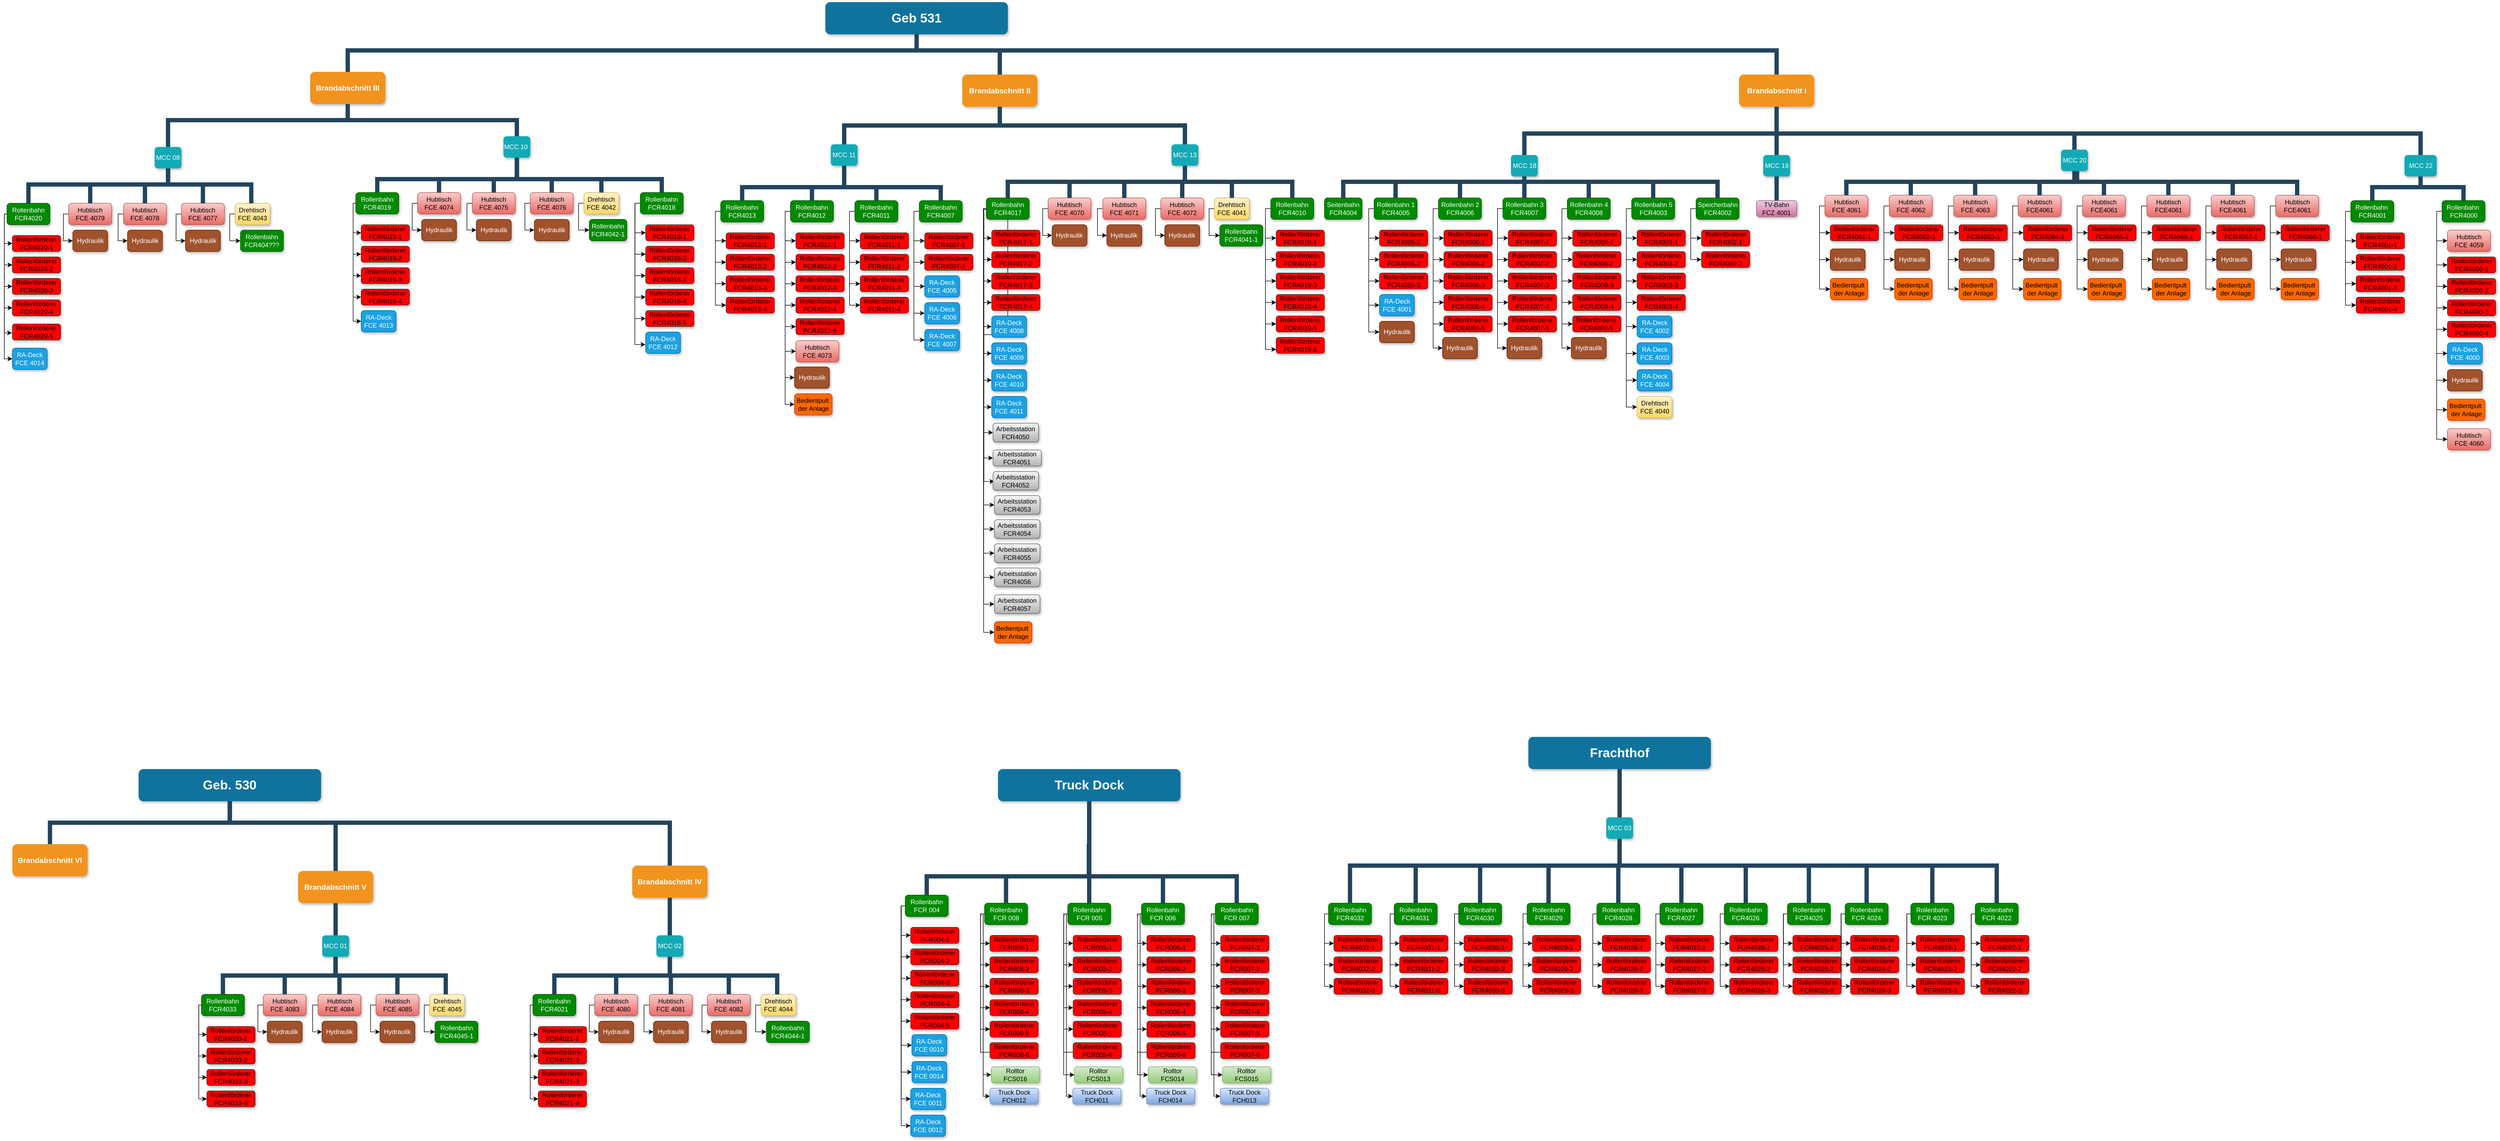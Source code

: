 <mxfile version="22.1.18" type="github">
  <diagram name="Page-1" id="64c3da0e-402f-94eb-ee01-a36477274f13">
    <mxGraphModel dx="5572" dy="3344" grid="1" gridSize="10" guides="1" tooltips="1" connect="1" arrows="1" fold="1" page="1" pageScale="1" pageWidth="4681" pageHeight="3300" background="none" math="0" shadow="0">
      <root>
        <mxCell id="0" />
        <mxCell id="1" parent="0" />
        <mxCell id="2" value="Geb. 530" style="whiteSpace=wrap;rounded=1;shadow=1;fillColor=#10739E;strokeColor=none;fontColor=#FFFFFF;fontStyle=1;fontSize=24" parent="1" vertex="1">
          <mxGeometry x="260.24" y="1460" width="340" height="60" as="geometry" />
        </mxCell>
        <mxCell id="3" value="Brandabschnitt VI" style="whiteSpace=wrap;rounded=1;fillColor=#F2931E;strokeColor=none;shadow=1;fontColor=#FFFFFF;fontStyle=1;fontSize=14" parent="1" vertex="1">
          <mxGeometry x="25.12" y="1600.0" width="140" height="60" as="geometry" />
        </mxCell>
        <mxCell id="4" value="Brandabschnitt V" style="whiteSpace=wrap;rounded=1;fillColor=#F2931E;strokeColor=none;shadow=1;fontColor=#FFFFFF;fontStyle=1;fontSize=14" parent="1" vertex="1">
          <mxGeometry x="557.38" y="1650.0" width="140" height="60" as="geometry" />
        </mxCell>
        <mxCell id="5" value="Brandabschnitt I" style="whiteSpace=wrap;rounded=1;fillColor=#F2931E;strokeColor=none;shadow=1;fontColor=#FFFFFF;fontStyle=1;fontSize=14" parent="1" vertex="1">
          <mxGeometry x="3242.54" y="165.0" width="140" height="60" as="geometry" />
        </mxCell>
        <mxCell id="6" value="Brandabschnitt IV" style="whiteSpace=wrap;rounded=1;fillColor=#F2931E;strokeColor=none;shadow=1;fontColor=#FFFFFF;fontStyle=1;fontSize=14" parent="1" vertex="1">
          <mxGeometry x="1180.11" y="1640.0" width="140" height="60" as="geometry" />
        </mxCell>
        <mxCell id="7" value="Brandabschnitt III" style="whiteSpace=wrap;rounded=1;fillColor=#F2931E;strokeColor=none;shadow=1;fontColor=#FFFFFF;fontStyle=1;fontSize=14" parent="1" vertex="1">
          <mxGeometry x="580" y="160.0" width="140" height="60" as="geometry" />
        </mxCell>
        <mxCell id="8" value="Brandabschnitt II" style="whiteSpace=wrap;rounded=1;fillColor=#F2931E;strokeColor=none;shadow=1;fontColor=#FFFFFF;fontStyle=1;fontSize=14" parent="1" vertex="1">
          <mxGeometry x="1794.99" y="165.0" width="140" height="60" as="geometry" />
        </mxCell>
        <mxCell id="199" value="MCC 20" style="whiteSpace=wrap;rounded=1;fillColor=#12AAB5;strokeColor=none;shadow=1;fontColor=#FFFFFF;" parent="1" vertex="1">
          <mxGeometry x="3842.5" y="305" width="50" height="40" as="geometry" />
        </mxCell>
        <mxCell id="225" value="" style="edgeStyle=elbowEdgeStyle;elbow=vertical;rounded=0;fontColor=#000000;endArrow=none;endFill=0;strokeWidth=8;strokeColor=#23445D;entryX=0.5;entryY=0;entryDx=0;entryDy=0;" parent="1" source="8" target="TX3pzebjtwrbGhLkdpQe-363" edge="1">
          <mxGeometry width="100" height="100" relative="1" as="geometry">
            <mxPoint x="1704.99" y="285" as="sourcePoint" />
            <mxPoint x="1799.99" y="295" as="targetPoint" />
          </mxGeometry>
        </mxCell>
        <mxCell id="227" value="" style="edgeStyle=elbowEdgeStyle;elbow=vertical;rounded=0;fontColor=#000000;endArrow=none;endFill=0;strokeWidth=8;strokeColor=#23445D;" parent="1" source="5" target="199" edge="1">
          <mxGeometry width="100" height="100" relative="1" as="geometry">
            <mxPoint x="3132.54" y="285" as="sourcePoint" />
            <mxPoint x="3232.54" y="185" as="targetPoint" />
            <Array as="points">
              <mxPoint x="3312.54" y="275" />
            </Array>
          </mxGeometry>
        </mxCell>
        <mxCell id="229" value="" style="edgeStyle=elbowEdgeStyle;elbow=vertical;rounded=0;fontColor=#000000;endArrow=none;endFill=0;strokeWidth=8;strokeColor=#23445D;" parent="1" source="2" target="3" edge="1">
          <mxGeometry width="100" height="100" relative="1" as="geometry">
            <mxPoint x="-14.88" y="1570" as="sourcePoint" />
            <mxPoint x="85.12" y="1470" as="targetPoint" />
          </mxGeometry>
        </mxCell>
        <mxCell id="230" value="" style="edgeStyle=elbowEdgeStyle;elbow=vertical;rounded=0;fontColor=#000000;endArrow=none;endFill=0;strokeWidth=8;strokeColor=#23445D;exitX=0.5;exitY=1;exitDx=0;exitDy=0;entryX=0.5;entryY=0;entryDx=0;entryDy=0;" parent="1" source="2" target="4" edge="1">
          <mxGeometry width="100" height="100" relative="1" as="geometry">
            <mxPoint x="50.27" y="1620" as="sourcePoint" />
            <mxPoint x="572.53" y="1760" as="targetPoint" />
            <Array as="points">
              <mxPoint x="355.12" y="1560" />
            </Array>
          </mxGeometry>
        </mxCell>
        <mxCell id="TX3pzebjtwrbGhLkdpQe-234" value="Geb 531" style="whiteSpace=wrap;rounded=1;shadow=1;fillColor=#10739E;strokeColor=none;fontColor=#FFFFFF;fontStyle=1;fontSize=24" vertex="1" parent="1">
          <mxGeometry x="1540" y="30" width="340" height="60" as="geometry" />
        </mxCell>
        <mxCell id="TX3pzebjtwrbGhLkdpQe-242" value="" style="edgeStyle=elbowEdgeStyle;elbow=vertical;rounded=0;fontColor=#000000;endArrow=none;endFill=0;strokeWidth=8;strokeColor=#23445D;entryX=0.5;entryY=0;entryDx=0;entryDy=0;exitX=0.5;exitY=1;exitDx=0;exitDy=0;" edge="1" parent="1" source="TX3pzebjtwrbGhLkdpQe-234" target="8">
          <mxGeometry width="100" height="100" relative="1" as="geometry">
            <mxPoint x="1710" y="100" as="sourcePoint" />
            <mxPoint x="1810" y="170" as="targetPoint" />
            <Array as="points">
              <mxPoint x="1780" y="120" />
            </Array>
          </mxGeometry>
        </mxCell>
        <mxCell id="TX3pzebjtwrbGhLkdpQe-243" value="" style="edgeStyle=elbowEdgeStyle;elbow=vertical;rounded=0;fontColor=#000000;endArrow=none;endFill=0;strokeWidth=8;strokeColor=#23445D;entryX=0.5;entryY=0;entryDx=0;entryDy=0;" edge="1" parent="1" target="7">
          <mxGeometry width="100" height="100" relative="1" as="geometry">
            <mxPoint x="1710" y="120" as="sourcePoint" />
            <mxPoint x="1339.6" y="150" as="targetPoint" />
            <Array as="points">
              <mxPoint x="1530" y="120" />
              <mxPoint x="1710" y="115" />
            </Array>
          </mxGeometry>
        </mxCell>
        <mxCell id="TX3pzebjtwrbGhLkdpQe-244" value="" style="edgeStyle=elbowEdgeStyle;elbow=vertical;rounded=0;fontColor=#000000;endArrow=none;endFill=0;strokeWidth=8;strokeColor=#23445D;exitX=0.5;exitY=0;exitDx=0;exitDy=0;" edge="1" parent="1" source="5">
          <mxGeometry width="100" height="100" relative="1" as="geometry">
            <mxPoint x="2110" y="120" as="sourcePoint" />
            <mxPoint x="1710" y="120" as="targetPoint" />
            <Array as="points">
              <mxPoint x="1930" y="120" />
              <mxPoint x="2110" y="115" />
            </Array>
          </mxGeometry>
        </mxCell>
        <mxCell id="TX3pzebjtwrbGhLkdpQe-245" value="MCC 19" style="whiteSpace=wrap;rounded=1;fillColor=#12AAB5;strokeColor=none;shadow=1;fontColor=#FFFFFF;" vertex="1" parent="1">
          <mxGeometry x="3287.54" y="315" width="50" height="40" as="geometry" />
        </mxCell>
        <mxCell id="TX3pzebjtwrbGhLkdpQe-248" value="MCC 22" style="whiteSpace=wrap;rounded=1;fillColor=#12AAB5;strokeColor=none;shadow=1;fontColor=#FFFFFF;" vertex="1" parent="1">
          <mxGeometry x="4482.5" y="315" width="60" height="40" as="geometry" />
        </mxCell>
        <mxCell id="TX3pzebjtwrbGhLkdpQe-250" value="" style="edgeStyle=elbowEdgeStyle;elbow=vertical;rounded=0;fontColor=#000000;endArrow=none;endFill=0;strokeWidth=8;strokeColor=#23445D;entryX=0.5;entryY=0;entryDx=0;entryDy=0;" edge="1" parent="1" target="TX3pzebjtwrbGhLkdpQe-245">
          <mxGeometry width="100" height="100" relative="1" as="geometry">
            <mxPoint x="3312.54" y="265" as="sourcePoint" />
            <mxPoint x="3342.54" y="315" as="targetPoint" />
          </mxGeometry>
        </mxCell>
        <mxCell id="TX3pzebjtwrbGhLkdpQe-255" value="" style="edgeStyle=elbowEdgeStyle;elbow=vertical;rounded=0;fontColor=#000000;endArrow=none;endFill=0;strokeWidth=8;strokeColor=#23445D;entryX=0.5;entryY=0;entryDx=0;entryDy=0;" edge="1" parent="1" target="TX3pzebjtwrbGhLkdpQe-248">
          <mxGeometry width="100" height="100" relative="1" as="geometry">
            <mxPoint x="3312.54" y="275" as="sourcePoint" />
            <mxPoint x="3482.54" y="305" as="targetPoint" />
            <Array as="points">
              <mxPoint x="3392.54" y="275" />
              <mxPoint x="3510.04" y="245" />
            </Array>
          </mxGeometry>
        </mxCell>
        <mxCell id="TX3pzebjtwrbGhLkdpQe-315" value="MCC 18" style="whiteSpace=wrap;rounded=1;fillColor=#12AAB5;strokeColor=none;shadow=1;fontColor=#FFFFFF;" vertex="1" parent="1">
          <mxGeometry x="2817.5" y="315" width="50" height="40" as="geometry" />
        </mxCell>
        <mxCell id="TX3pzebjtwrbGhLkdpQe-503" style="edgeStyle=orthogonalEdgeStyle;rounded=0;orthogonalLoop=1;jettySize=auto;html=1;entryX=0;entryY=0.5;entryDx=0;entryDy=0;" edge="1" parent="1" source="TX3pzebjtwrbGhLkdpQe-316" target="TX3pzebjtwrbGhLkdpQe-497">
          <mxGeometry relative="1" as="geometry">
            <Array as="points">
              <mxPoint x="2912.5" y="415" />
              <mxPoint x="2912.5" y="470" />
            </Array>
          </mxGeometry>
        </mxCell>
        <mxCell id="TX3pzebjtwrbGhLkdpQe-504" style="edgeStyle=orthogonalEdgeStyle;rounded=0;orthogonalLoop=1;jettySize=auto;html=1;entryX=0;entryY=0.5;entryDx=0;entryDy=0;" edge="1" parent="1" source="TX3pzebjtwrbGhLkdpQe-316" target="TX3pzebjtwrbGhLkdpQe-498">
          <mxGeometry relative="1" as="geometry">
            <Array as="points">
              <mxPoint x="2912.5" y="415" />
              <mxPoint x="2912.5" y="510" />
            </Array>
          </mxGeometry>
        </mxCell>
        <mxCell id="TX3pzebjtwrbGhLkdpQe-505" style="edgeStyle=orthogonalEdgeStyle;rounded=0;orthogonalLoop=1;jettySize=auto;html=1;entryX=0;entryY=0.5;entryDx=0;entryDy=0;" edge="1" parent="1" source="TX3pzebjtwrbGhLkdpQe-316" target="TX3pzebjtwrbGhLkdpQe-499">
          <mxGeometry relative="1" as="geometry">
            <Array as="points">
              <mxPoint x="2912.5" y="415" />
              <mxPoint x="2912.5" y="550" />
            </Array>
          </mxGeometry>
        </mxCell>
        <mxCell id="TX3pzebjtwrbGhLkdpQe-506" style="edgeStyle=orthogonalEdgeStyle;rounded=0;orthogonalLoop=1;jettySize=auto;html=1;entryX=0;entryY=0.5;entryDx=0;entryDy=0;" edge="1" parent="1" source="TX3pzebjtwrbGhLkdpQe-316" target="TX3pzebjtwrbGhLkdpQe-500">
          <mxGeometry relative="1" as="geometry">
            <Array as="points">
              <mxPoint x="2912.5" y="415" />
              <mxPoint x="2912.5" y="590" />
            </Array>
          </mxGeometry>
        </mxCell>
        <mxCell id="TX3pzebjtwrbGhLkdpQe-507" style="edgeStyle=orthogonalEdgeStyle;rounded=0;orthogonalLoop=1;jettySize=auto;html=1;entryX=0;entryY=0.5;entryDx=0;entryDy=0;" edge="1" parent="1" source="TX3pzebjtwrbGhLkdpQe-316" target="TX3pzebjtwrbGhLkdpQe-501">
          <mxGeometry relative="1" as="geometry">
            <Array as="points">
              <mxPoint x="2912.5" y="415" />
              <mxPoint x="2912.5" y="630" />
            </Array>
          </mxGeometry>
        </mxCell>
        <mxCell id="TX3pzebjtwrbGhLkdpQe-509" style="edgeStyle=orthogonalEdgeStyle;rounded=0;orthogonalLoop=1;jettySize=auto;html=1;entryX=0;entryY=0.5;entryDx=0;entryDy=0;" edge="1" parent="1" source="TX3pzebjtwrbGhLkdpQe-316" target="TX3pzebjtwrbGhLkdpQe-502">
          <mxGeometry relative="1" as="geometry">
            <Array as="points">
              <mxPoint x="2912.5" y="415" />
              <mxPoint x="2912.5" y="675" />
            </Array>
          </mxGeometry>
        </mxCell>
        <mxCell id="TX3pzebjtwrbGhLkdpQe-316" value="Rollenbahn 4&#xa;FCR4008" style="whiteSpace=wrap;rounded=1;fillColor=#008a00;strokeColor=#005700;shadow=1;fontColor=#ffffff;fontStyle=0" vertex="1" parent="1">
          <mxGeometry x="2922.5" y="395" width="80" height="40" as="geometry" />
        </mxCell>
        <mxCell id="TX3pzebjtwrbGhLkdpQe-488" style="edgeStyle=orthogonalEdgeStyle;rounded=0;orthogonalLoop=1;jettySize=auto;html=1;entryX=0;entryY=0.5;entryDx=0;entryDy=0;" edge="1" parent="1" source="TX3pzebjtwrbGhLkdpQe-317" target="TX3pzebjtwrbGhLkdpQe-482">
          <mxGeometry relative="1" as="geometry">
            <Array as="points">
              <mxPoint x="2792.5" y="415" />
              <mxPoint x="2792.5" y="470" />
            </Array>
          </mxGeometry>
        </mxCell>
        <mxCell id="TX3pzebjtwrbGhLkdpQe-489" style="edgeStyle=orthogonalEdgeStyle;rounded=0;orthogonalLoop=1;jettySize=auto;html=1;entryX=0;entryY=0.5;entryDx=0;entryDy=0;" edge="1" parent="1" source="TX3pzebjtwrbGhLkdpQe-317" target="TX3pzebjtwrbGhLkdpQe-483">
          <mxGeometry relative="1" as="geometry">
            <Array as="points">
              <mxPoint x="2792.5" y="415" />
              <mxPoint x="2792.5" y="510" />
            </Array>
          </mxGeometry>
        </mxCell>
        <mxCell id="TX3pzebjtwrbGhLkdpQe-490" style="edgeStyle=orthogonalEdgeStyle;rounded=0;orthogonalLoop=1;jettySize=auto;html=1;entryX=0;entryY=0.5;entryDx=0;entryDy=0;" edge="1" parent="1" source="TX3pzebjtwrbGhLkdpQe-317" target="TX3pzebjtwrbGhLkdpQe-484">
          <mxGeometry relative="1" as="geometry">
            <Array as="points">
              <mxPoint x="2792.5" y="415" />
              <mxPoint x="2792.5" y="550" />
            </Array>
          </mxGeometry>
        </mxCell>
        <mxCell id="TX3pzebjtwrbGhLkdpQe-491" style="edgeStyle=orthogonalEdgeStyle;rounded=0;orthogonalLoop=1;jettySize=auto;html=1;entryX=0;entryY=0.5;entryDx=0;entryDy=0;" edge="1" parent="1" source="TX3pzebjtwrbGhLkdpQe-317" target="TX3pzebjtwrbGhLkdpQe-485">
          <mxGeometry relative="1" as="geometry">
            <Array as="points">
              <mxPoint x="2792.5" y="415" />
              <mxPoint x="2792.5" y="590" />
            </Array>
          </mxGeometry>
        </mxCell>
        <mxCell id="TX3pzebjtwrbGhLkdpQe-492" style="edgeStyle=orthogonalEdgeStyle;rounded=0;orthogonalLoop=1;jettySize=auto;html=1;entryX=0;entryY=0.5;entryDx=0;entryDy=0;" edge="1" parent="1" source="TX3pzebjtwrbGhLkdpQe-317" target="TX3pzebjtwrbGhLkdpQe-486">
          <mxGeometry relative="1" as="geometry">
            <Array as="points">
              <mxPoint x="2792.5" y="415" />
              <mxPoint x="2792.5" y="630" />
            </Array>
          </mxGeometry>
        </mxCell>
        <mxCell id="TX3pzebjtwrbGhLkdpQe-494" style="edgeStyle=orthogonalEdgeStyle;rounded=0;orthogonalLoop=1;jettySize=auto;html=1;" edge="1" parent="1" source="TX3pzebjtwrbGhLkdpQe-317" target="TX3pzebjtwrbGhLkdpQe-487">
          <mxGeometry relative="1" as="geometry">
            <Array as="points">
              <mxPoint x="2792.5" y="415" />
              <mxPoint x="2792.5" y="675" />
            </Array>
          </mxGeometry>
        </mxCell>
        <mxCell id="TX3pzebjtwrbGhLkdpQe-317" value="Rollenbahn 3&#xa;FCR4007" style="whiteSpace=wrap;rounded=1;fillColor=#008a00;strokeColor=#005700;shadow=1;fontColor=#ffffff;fontStyle=0" vertex="1" parent="1">
          <mxGeometry x="2802.5" y="395" width="80" height="40" as="geometry" />
        </mxCell>
        <mxCell id="TX3pzebjtwrbGhLkdpQe-445" style="edgeStyle=orthogonalEdgeStyle;rounded=0;orthogonalLoop=1;jettySize=auto;html=1;entryX=0;entryY=0.5;entryDx=0;entryDy=0;" edge="1" parent="1" source="TX3pzebjtwrbGhLkdpQe-319" target="TX3pzebjtwrbGhLkdpQe-439">
          <mxGeometry relative="1" as="geometry">
            <Array as="points">
              <mxPoint x="2552.5" y="415" />
              <mxPoint x="2552.5" y="470" />
            </Array>
          </mxGeometry>
        </mxCell>
        <mxCell id="TX3pzebjtwrbGhLkdpQe-446" style="edgeStyle=orthogonalEdgeStyle;rounded=0;orthogonalLoop=1;jettySize=auto;html=1;entryX=0;entryY=0.5;entryDx=0;entryDy=0;" edge="1" parent="1" source="TX3pzebjtwrbGhLkdpQe-319" target="TX3pzebjtwrbGhLkdpQe-440">
          <mxGeometry relative="1" as="geometry">
            <Array as="points">
              <mxPoint x="2552.5" y="415" />
              <mxPoint x="2552.5" y="510" />
            </Array>
          </mxGeometry>
        </mxCell>
        <mxCell id="TX3pzebjtwrbGhLkdpQe-447" style="edgeStyle=orthogonalEdgeStyle;rounded=0;orthogonalLoop=1;jettySize=auto;html=1;entryX=0;entryY=0.5;entryDx=0;entryDy=0;" edge="1" parent="1" source="TX3pzebjtwrbGhLkdpQe-319" target="TX3pzebjtwrbGhLkdpQe-323">
          <mxGeometry relative="1" as="geometry">
            <Array as="points">
              <mxPoint x="2552.5" y="415" />
              <mxPoint x="2552.5" y="595" />
            </Array>
          </mxGeometry>
        </mxCell>
        <mxCell id="TX3pzebjtwrbGhLkdpQe-448" style="edgeStyle=orthogonalEdgeStyle;rounded=0;orthogonalLoop=1;jettySize=auto;html=1;entryX=0;entryY=0.5;entryDx=0;entryDy=0;" edge="1" parent="1" source="TX3pzebjtwrbGhLkdpQe-319" target="TX3pzebjtwrbGhLkdpQe-442">
          <mxGeometry relative="1" as="geometry">
            <Array as="points">
              <mxPoint x="2552.5" y="415" />
              <mxPoint x="2552.5" y="550" />
            </Array>
          </mxGeometry>
        </mxCell>
        <mxCell id="TX3pzebjtwrbGhLkdpQe-449" style="edgeStyle=orthogonalEdgeStyle;rounded=0;orthogonalLoop=1;jettySize=auto;html=1;entryX=0;entryY=0.5;entryDx=0;entryDy=0;" edge="1" parent="1" source="TX3pzebjtwrbGhLkdpQe-319" target="TX3pzebjtwrbGhLkdpQe-444">
          <mxGeometry relative="1" as="geometry">
            <Array as="points">
              <mxPoint x="2552.5" y="415" />
              <mxPoint x="2552.5" y="645" />
            </Array>
          </mxGeometry>
        </mxCell>
        <mxCell id="TX3pzebjtwrbGhLkdpQe-319" value="Rollenbahn 1&#xa;FCR4005" style="whiteSpace=wrap;rounded=1;fillColor=#008a00;strokeColor=#005700;shadow=1;fontColor=#ffffff;fontStyle=0" vertex="1" parent="1">
          <mxGeometry x="2562.5" y="395" width="80" height="40" as="geometry" />
        </mxCell>
        <mxCell id="TX3pzebjtwrbGhLkdpQe-320" value="Seitenbahn&#xa;FCR4004" style="whiteSpace=wrap;rounded=1;fillColor=#008a00;strokeColor=#005700;shadow=1;fontColor=#ffffff;fontStyle=0" vertex="1" parent="1">
          <mxGeometry x="2470" y="395" width="70" height="40" as="geometry" />
        </mxCell>
        <mxCell id="TX3pzebjtwrbGhLkdpQe-519" style="edgeStyle=orthogonalEdgeStyle;rounded=0;orthogonalLoop=1;jettySize=auto;html=1;entryX=0;entryY=0.5;entryDx=0;entryDy=0;" edge="1" parent="1" source="TX3pzebjtwrbGhLkdpQe-321" target="TX3pzebjtwrbGhLkdpQe-510">
          <mxGeometry relative="1" as="geometry">
            <Array as="points">
              <mxPoint x="3032.5" y="415" />
              <mxPoint x="3032.5" y="470" />
            </Array>
          </mxGeometry>
        </mxCell>
        <mxCell id="TX3pzebjtwrbGhLkdpQe-520" style="edgeStyle=orthogonalEdgeStyle;rounded=0;orthogonalLoop=1;jettySize=auto;html=1;entryX=0;entryY=0.5;entryDx=0;entryDy=0;" edge="1" parent="1" source="TX3pzebjtwrbGhLkdpQe-321" target="TX3pzebjtwrbGhLkdpQe-511">
          <mxGeometry relative="1" as="geometry">
            <Array as="points">
              <mxPoint x="3032.5" y="415" />
              <mxPoint x="3032.5" y="510" />
            </Array>
          </mxGeometry>
        </mxCell>
        <mxCell id="TX3pzebjtwrbGhLkdpQe-521" style="edgeStyle=orthogonalEdgeStyle;rounded=0;orthogonalLoop=1;jettySize=auto;html=1;entryX=0;entryY=0.5;entryDx=0;entryDy=0;" edge="1" parent="1" source="TX3pzebjtwrbGhLkdpQe-321" target="TX3pzebjtwrbGhLkdpQe-512">
          <mxGeometry relative="1" as="geometry">
            <Array as="points">
              <mxPoint x="3032.5" y="415" />
              <mxPoint x="3032.5" y="550" />
            </Array>
          </mxGeometry>
        </mxCell>
        <mxCell id="TX3pzebjtwrbGhLkdpQe-522" style="edgeStyle=orthogonalEdgeStyle;rounded=0;orthogonalLoop=1;jettySize=auto;html=1;entryX=0;entryY=0.5;entryDx=0;entryDy=0;" edge="1" parent="1" source="TX3pzebjtwrbGhLkdpQe-321" target="TX3pzebjtwrbGhLkdpQe-513">
          <mxGeometry relative="1" as="geometry">
            <Array as="points">
              <mxPoint x="3032.5" y="415" />
              <mxPoint x="3032.5" y="590" />
            </Array>
          </mxGeometry>
        </mxCell>
        <mxCell id="TX3pzebjtwrbGhLkdpQe-523" style="edgeStyle=orthogonalEdgeStyle;rounded=0;orthogonalLoop=1;jettySize=auto;html=1;entryX=0;entryY=0.5;entryDx=0;entryDy=0;" edge="1" parent="1" source="TX3pzebjtwrbGhLkdpQe-321" target="TX3pzebjtwrbGhLkdpQe-515">
          <mxGeometry relative="1" as="geometry">
            <Array as="points">
              <mxPoint x="3032.5" y="415" />
              <mxPoint x="3032.5" y="635" />
            </Array>
          </mxGeometry>
        </mxCell>
        <mxCell id="TX3pzebjtwrbGhLkdpQe-524" style="edgeStyle=orthogonalEdgeStyle;rounded=0;orthogonalLoop=1;jettySize=auto;html=1;entryX=0;entryY=0.5;entryDx=0;entryDy=0;" edge="1" parent="1" source="TX3pzebjtwrbGhLkdpQe-321" target="TX3pzebjtwrbGhLkdpQe-516">
          <mxGeometry relative="1" as="geometry">
            <Array as="points">
              <mxPoint x="3032.5" y="415" />
              <mxPoint x="3032.5" y="685" />
            </Array>
          </mxGeometry>
        </mxCell>
        <mxCell id="TX3pzebjtwrbGhLkdpQe-525" style="edgeStyle=orthogonalEdgeStyle;rounded=0;orthogonalLoop=1;jettySize=auto;html=1;entryX=0;entryY=0.5;entryDx=0;entryDy=0;" edge="1" parent="1" source="TX3pzebjtwrbGhLkdpQe-321" target="TX3pzebjtwrbGhLkdpQe-517">
          <mxGeometry relative="1" as="geometry">
            <Array as="points">
              <mxPoint x="3032.5" y="415" />
              <mxPoint x="3032.5" y="735" />
            </Array>
          </mxGeometry>
        </mxCell>
        <mxCell id="TX3pzebjtwrbGhLkdpQe-526" style="edgeStyle=orthogonalEdgeStyle;rounded=0;orthogonalLoop=1;jettySize=auto;html=1;entryX=0;entryY=0.5;entryDx=0;entryDy=0;" edge="1" parent="1" source="TX3pzebjtwrbGhLkdpQe-321" target="TX3pzebjtwrbGhLkdpQe-518">
          <mxGeometry relative="1" as="geometry">
            <Array as="points">
              <mxPoint x="3032.5" y="415" />
              <mxPoint x="3032.5" y="785" />
            </Array>
          </mxGeometry>
        </mxCell>
        <mxCell id="TX3pzebjtwrbGhLkdpQe-321" value="Rollenbahn 5&#xa;FCR4003" style="whiteSpace=wrap;rounded=1;fillColor=#008a00;strokeColor=#005700;shadow=1;fontColor=#ffffff;fontStyle=0" vertex="1" parent="1">
          <mxGeometry x="3042.5" y="395" width="80" height="40" as="geometry" />
        </mxCell>
        <mxCell id="TX3pzebjtwrbGhLkdpQe-529" style="edgeStyle=orthogonalEdgeStyle;rounded=0;orthogonalLoop=1;jettySize=auto;html=1;entryX=0;entryY=0.5;entryDx=0;entryDy=0;" edge="1" parent="1" source="TX3pzebjtwrbGhLkdpQe-322" target="TX3pzebjtwrbGhLkdpQe-527">
          <mxGeometry relative="1" as="geometry">
            <Array as="points">
              <mxPoint x="3152.5" y="415" />
              <mxPoint x="3152.5" y="470" />
            </Array>
          </mxGeometry>
        </mxCell>
        <mxCell id="TX3pzebjtwrbGhLkdpQe-530" style="edgeStyle=orthogonalEdgeStyle;rounded=0;orthogonalLoop=1;jettySize=auto;html=1;entryX=0;entryY=0.5;entryDx=0;entryDy=0;" edge="1" parent="1" source="TX3pzebjtwrbGhLkdpQe-322" target="TX3pzebjtwrbGhLkdpQe-528">
          <mxGeometry relative="1" as="geometry">
            <Array as="points">
              <mxPoint x="3152.5" y="415" />
              <mxPoint x="3152.5" y="510" />
            </Array>
          </mxGeometry>
        </mxCell>
        <mxCell id="TX3pzebjtwrbGhLkdpQe-322" value="Speicherbahn&#xa;FCR4002" style="whiteSpace=wrap;rounded=1;fillColor=#008a00;strokeColor=#005700;shadow=1;fontColor=#ffffff;fontStyle=0" vertex="1" parent="1">
          <mxGeometry x="3162.5" y="395" width="80" height="40" as="geometry" />
        </mxCell>
        <mxCell id="TX3pzebjtwrbGhLkdpQe-323" value="RA-Deck&#xa;FCE 4001" style="whiteSpace=wrap;rounded=1;shadow=1;fontStyle=0;fillColor=#1ba1e2;strokeColor=#006EAF;fontColor=#ffffff;" vertex="1" parent="1">
          <mxGeometry x="2572.54" y="575" width="65" height="40" as="geometry" />
        </mxCell>
        <mxCell id="TX3pzebjtwrbGhLkdpQe-338" value="" style="edgeStyle=elbowEdgeStyle;elbow=vertical;rounded=0;fontColor=#000000;endArrow=none;endFill=0;strokeWidth=8;strokeColor=#23445D;entryX=0.5;entryY=0;entryDx=0;entryDy=0;exitX=0.5;exitY=1;exitDx=0;exitDy=0;" edge="1" parent="1" source="8" target="TX3pzebjtwrbGhLkdpQe-394">
          <mxGeometry width="100" height="100" relative="1" as="geometry">
            <mxPoint x="1874.99" y="235" as="sourcePoint" />
            <mxPoint x="1929.99" y="295" as="targetPoint" />
          </mxGeometry>
        </mxCell>
        <mxCell id="TX3pzebjtwrbGhLkdpQe-363" value="MCC 11" style="whiteSpace=wrap;rounded=1;fillColor=#12AAB5;strokeColor=none;shadow=1;fontColor=#FFFFFF;" vertex="1" parent="1">
          <mxGeometry x="1550.03" y="295" width="50" height="40" as="geometry" />
        </mxCell>
        <mxCell id="TX3pzebjtwrbGhLkdpQe-394" value="MCC 13" style="whiteSpace=wrap;rounded=1;fillColor=#12AAB5;strokeColor=none;shadow=1;fontColor=#FFFFFF;" vertex="1" parent="1">
          <mxGeometry x="2184.99" y="295" width="50" height="40" as="geometry" />
        </mxCell>
        <mxCell id="TX3pzebjtwrbGhLkdpQe-430" value="" style="edgeStyle=elbowEdgeStyle;elbow=vertical;rounded=0;fontColor=#000000;endArrow=none;endFill=0;strokeWidth=8;strokeColor=#23445D;entryX=0.5;entryY=0;entryDx=0;entryDy=0;exitX=0.5;exitY=1;exitDx=0;exitDy=0;" edge="1" parent="1" source="5" target="TX3pzebjtwrbGhLkdpQe-315">
          <mxGeometry width="100" height="100" relative="1" as="geometry">
            <mxPoint x="2903.5" y="215" as="sourcePoint" />
            <mxPoint x="2728.5" y="305" as="targetPoint" />
            <Array as="points">
              <mxPoint x="3032.5" y="275" />
              <mxPoint x="2892.5" y="285" />
            </Array>
          </mxGeometry>
        </mxCell>
        <mxCell id="TX3pzebjtwrbGhLkdpQe-432" value="" style="edgeStyle=elbowEdgeStyle;elbow=vertical;rounded=0;fontColor=#000000;endArrow=none;endFill=0;strokeWidth=8;strokeColor=#23445D;entryX=0.5;entryY=0;entryDx=0;entryDy=0;exitX=0.5;exitY=1;exitDx=0;exitDy=0;" edge="1" parent="1" source="TX3pzebjtwrbGhLkdpQe-315" target="TX3pzebjtwrbGhLkdpQe-320">
          <mxGeometry width="100" height="100" relative="1" as="geometry">
            <mxPoint x="3224.5" y="255" as="sourcePoint" />
            <mxPoint x="2632.5" y="345" as="targetPoint" />
            <Array as="points">
              <mxPoint x="2522.5" y="365" />
              <mxPoint x="2804.5" y="315" />
            </Array>
          </mxGeometry>
        </mxCell>
        <mxCell id="TX3pzebjtwrbGhLkdpQe-433" value="" style="edgeStyle=elbowEdgeStyle;elbow=vertical;rounded=0;fontColor=#000000;endArrow=none;endFill=0;strokeWidth=8;strokeColor=#23445D;entryX=0.5;entryY=0;entryDx=0;entryDy=0;exitX=0.5;exitY=1;exitDx=0;exitDy=0;" edge="1" parent="1" source="TX3pzebjtwrbGhLkdpQe-315" target="TX3pzebjtwrbGhLkdpQe-319">
          <mxGeometry width="100" height="100" relative="1" as="geometry">
            <mxPoint x="2770.5" y="365" as="sourcePoint" />
            <mxPoint x="2515.5" y="405" as="targetPoint" />
            <Array as="points">
              <mxPoint x="2602.5" y="365" />
            </Array>
          </mxGeometry>
        </mxCell>
        <mxCell id="TX3pzebjtwrbGhLkdpQe-434" value="" style="edgeStyle=elbowEdgeStyle;elbow=vertical;rounded=0;fontColor=#000000;endArrow=none;endFill=0;strokeWidth=8;strokeColor=#23445D;entryX=0.5;entryY=1;entryDx=0;entryDy=0;exitX=0.5;exitY=0;exitDx=0;exitDy=0;" edge="1" parent="1" source="TX3pzebjtwrbGhLkdpQe-322" target="TX3pzebjtwrbGhLkdpQe-315">
          <mxGeometry width="100" height="100" relative="1" as="geometry">
            <mxPoint x="3130.5" y="335" as="sourcePoint" />
            <mxPoint x="2972.5" y="375" as="targetPoint" />
            <Array as="points">
              <mxPoint x="2942.5" y="365" />
            </Array>
          </mxGeometry>
        </mxCell>
        <mxCell id="TX3pzebjtwrbGhLkdpQe-435" value="" style="edgeStyle=elbowEdgeStyle;elbow=vertical;rounded=0;fontColor=#000000;endArrow=none;endFill=0;strokeWidth=8;strokeColor=#23445D;entryX=0.5;entryY=0;entryDx=0;entryDy=0;exitX=0.5;exitY=1;exitDx=0;exitDy=0;" edge="1" parent="1" source="TX3pzebjtwrbGhLkdpQe-315" target="TX3pzebjtwrbGhLkdpQe-457">
          <mxGeometry width="100" height="100" relative="1" as="geometry">
            <mxPoint x="2772.5" y="255" as="sourcePoint" />
            <mxPoint x="2702.52" y="395.0" as="targetPoint" />
            <Array as="points">
              <mxPoint x="2712.5" y="365" />
            </Array>
          </mxGeometry>
        </mxCell>
        <mxCell id="TX3pzebjtwrbGhLkdpQe-436" value="" style="edgeStyle=elbowEdgeStyle;elbow=vertical;rounded=0;fontColor=#000000;endArrow=none;endFill=0;strokeWidth=8;strokeColor=#23445D;entryX=0.5;entryY=1;entryDx=0;entryDy=0;exitX=0.5;exitY=0;exitDx=0;exitDy=0;" edge="1" parent="1" source="TX3pzebjtwrbGhLkdpQe-317" target="TX3pzebjtwrbGhLkdpQe-315">
          <mxGeometry width="100" height="100" relative="1" as="geometry">
            <mxPoint x="2991.5" y="305" as="sourcePoint" />
            <mxPoint x="2833.5" y="345" as="targetPoint" />
            <Array as="points">
              <mxPoint x="2802.5" y="365" />
            </Array>
          </mxGeometry>
        </mxCell>
        <mxCell id="TX3pzebjtwrbGhLkdpQe-437" value="" style="edgeStyle=elbowEdgeStyle;elbow=vertical;rounded=0;fontColor=#000000;endArrow=none;endFill=0;strokeWidth=8;strokeColor=#23445D;entryX=0.5;entryY=1;entryDx=0;entryDy=0;exitX=0.5;exitY=0;exitDx=0;exitDy=0;" edge="1" parent="1" source="TX3pzebjtwrbGhLkdpQe-316" target="TX3pzebjtwrbGhLkdpQe-315">
          <mxGeometry width="100" height="100" relative="1" as="geometry">
            <mxPoint x="2952.5" y="315" as="sourcePoint" />
            <mxPoint x="2794.5" y="355" as="targetPoint" />
            <Array as="points">
              <mxPoint x="2832.5" y="365" />
            </Array>
          </mxGeometry>
        </mxCell>
        <mxCell id="TX3pzebjtwrbGhLkdpQe-438" value="" style="edgeStyle=elbowEdgeStyle;elbow=vertical;rounded=0;fontColor=#000000;endArrow=none;endFill=0;strokeWidth=8;strokeColor=#23445D;entryX=0.5;entryY=1;entryDx=0;entryDy=0;exitX=0.5;exitY=0;exitDx=0;exitDy=0;" edge="1" parent="1" source="TX3pzebjtwrbGhLkdpQe-321" target="TX3pzebjtwrbGhLkdpQe-315">
          <mxGeometry width="100" height="100" relative="1" as="geometry">
            <mxPoint x="3019.5" y="365" as="sourcePoint" />
            <mxPoint x="2867.5" y="325" as="targetPoint" />
            <Array as="points">
              <mxPoint x="2842.5" y="365" />
            </Array>
          </mxGeometry>
        </mxCell>
        <mxCell id="TX3pzebjtwrbGhLkdpQe-439" value="Rollenförderer&#xa;FCR4005-1" style="whiteSpace=wrap;rounded=1;fillColor=#ff0000;strokeColor=#36393d;shadow=1;fontStyle=0;" vertex="1" parent="1">
          <mxGeometry x="2572.54" y="455" width="89.98" height="30" as="geometry" />
        </mxCell>
        <mxCell id="TX3pzebjtwrbGhLkdpQe-440" value="Rollenförderer&#xa;FCR4005-2" style="whiteSpace=wrap;rounded=1;fillColor=#ff0000;strokeColor=#36393d;shadow=1;fontStyle=0;" vertex="1" parent="1">
          <mxGeometry x="2572.52" y="495" width="90" height="30" as="geometry" />
        </mxCell>
        <mxCell id="TX3pzebjtwrbGhLkdpQe-442" value="Rollenförderer&#xa;FCR4005-3" style="whiteSpace=wrap;rounded=1;fillColor=#ff0000;strokeColor=#36393d;shadow=1;fontStyle=0;" vertex="1" parent="1">
          <mxGeometry x="2572.54" y="535" width="90" height="30" as="geometry" />
        </mxCell>
        <mxCell id="TX3pzebjtwrbGhLkdpQe-444" value="Hydraulik" style="whiteSpace=wrap;rounded=1;shadow=1;fontStyle=0;fillColor=#a0522d;strokeColor=#6D1F00;fontColor=#ffffff;" vertex="1" parent="1">
          <mxGeometry x="2572.52" y="625" width="65" height="40" as="geometry" />
        </mxCell>
        <mxCell id="TX3pzebjtwrbGhLkdpQe-452" style="edgeStyle=orthogonalEdgeStyle;rounded=0;orthogonalLoop=1;jettySize=auto;html=1;entryX=0;entryY=0.5;entryDx=0;entryDy=0;" edge="1" parent="1" source="TX3pzebjtwrbGhLkdpQe-457" target="TX3pzebjtwrbGhLkdpQe-459">
          <mxGeometry relative="1" as="geometry">
            <Array as="points">
              <mxPoint x="2672.52" y="415" />
              <mxPoint x="2672.52" y="470" />
            </Array>
          </mxGeometry>
        </mxCell>
        <mxCell id="TX3pzebjtwrbGhLkdpQe-453" style="edgeStyle=orthogonalEdgeStyle;rounded=0;orthogonalLoop=1;jettySize=auto;html=1;entryX=0;entryY=0.5;entryDx=0;entryDy=0;" edge="1" parent="1" source="TX3pzebjtwrbGhLkdpQe-457" target="TX3pzebjtwrbGhLkdpQe-460">
          <mxGeometry relative="1" as="geometry">
            <Array as="points">
              <mxPoint x="2672.52" y="415" />
              <mxPoint x="2672.52" y="510" />
            </Array>
          </mxGeometry>
        </mxCell>
        <mxCell id="TX3pzebjtwrbGhLkdpQe-455" style="edgeStyle=orthogonalEdgeStyle;rounded=0;orthogonalLoop=1;jettySize=auto;html=1;entryX=0;entryY=0.5;entryDx=0;entryDy=0;" edge="1" parent="1" source="TX3pzebjtwrbGhLkdpQe-457" target="TX3pzebjtwrbGhLkdpQe-461">
          <mxGeometry relative="1" as="geometry">
            <Array as="points">
              <mxPoint x="2672.52" y="415" />
              <mxPoint x="2672.52" y="550" />
            </Array>
          </mxGeometry>
        </mxCell>
        <mxCell id="TX3pzebjtwrbGhLkdpQe-478" style="edgeStyle=orthogonalEdgeStyle;rounded=0;orthogonalLoop=1;jettySize=auto;html=1;entryX=0;entryY=0.5;entryDx=0;entryDy=0;" edge="1" parent="1" source="TX3pzebjtwrbGhLkdpQe-457" target="TX3pzebjtwrbGhLkdpQe-475">
          <mxGeometry relative="1" as="geometry">
            <Array as="points">
              <mxPoint x="2672.5" y="415" />
              <mxPoint x="2672.5" y="590" />
            </Array>
          </mxGeometry>
        </mxCell>
        <mxCell id="TX3pzebjtwrbGhLkdpQe-479" style="edgeStyle=orthogonalEdgeStyle;rounded=0;orthogonalLoop=1;jettySize=auto;html=1;entryX=0;entryY=0.5;entryDx=0;entryDy=0;" edge="1" parent="1" source="TX3pzebjtwrbGhLkdpQe-457" target="TX3pzebjtwrbGhLkdpQe-477">
          <mxGeometry relative="1" as="geometry">
            <Array as="points">
              <mxPoint x="2672.5" y="415" />
              <mxPoint x="2672.5" y="630" />
            </Array>
          </mxGeometry>
        </mxCell>
        <mxCell id="TX3pzebjtwrbGhLkdpQe-481" style="edgeStyle=orthogonalEdgeStyle;rounded=0;orthogonalLoop=1;jettySize=auto;html=1;entryX=0;entryY=0.5;entryDx=0;entryDy=0;" edge="1" parent="1" source="TX3pzebjtwrbGhLkdpQe-457" target="TX3pzebjtwrbGhLkdpQe-480">
          <mxGeometry relative="1" as="geometry">
            <Array as="points">
              <mxPoint x="2672.5" y="415" />
              <mxPoint x="2672.5" y="675" />
            </Array>
          </mxGeometry>
        </mxCell>
        <mxCell id="TX3pzebjtwrbGhLkdpQe-457" value="Rollenbahn 2&#xa;FCR4006" style="whiteSpace=wrap;rounded=1;fillColor=#008a00;strokeColor=#005700;shadow=1;fontColor=#ffffff;fontStyle=0" vertex="1" parent="1">
          <mxGeometry x="2682.52" y="395" width="80" height="40" as="geometry" />
        </mxCell>
        <mxCell id="TX3pzebjtwrbGhLkdpQe-459" value="Rollenförderer&#xa;FCR4006-1" style="whiteSpace=wrap;rounded=1;fillColor=#ff0000;strokeColor=#36393d;shadow=1;fontStyle=0;" vertex="1" parent="1">
          <mxGeometry x="2692.56" y="455" width="89.98" height="30" as="geometry" />
        </mxCell>
        <mxCell id="TX3pzebjtwrbGhLkdpQe-460" value="Rollenförderer&#xa;FCR4006-2" style="whiteSpace=wrap;rounded=1;fillColor=#ff0000;strokeColor=#36393d;shadow=1;fontStyle=0;" vertex="1" parent="1">
          <mxGeometry x="2692.54" y="495" width="90" height="30" as="geometry" />
        </mxCell>
        <mxCell id="TX3pzebjtwrbGhLkdpQe-461" value="Rollenförderer&#xa;FCR4006-3" style="whiteSpace=wrap;rounded=1;fillColor=#ff0000;strokeColor=#36393d;shadow=1;fontStyle=0;" vertex="1" parent="1">
          <mxGeometry x="2692.56" y="535" width="90" height="30" as="geometry" />
        </mxCell>
        <mxCell id="TX3pzebjtwrbGhLkdpQe-475" value="Rollenförderer&#xa;FCR4006-4" style="whiteSpace=wrap;rounded=1;fillColor=#ff0000;strokeColor=#36393d;shadow=1;fontStyle=0;" vertex="1" parent="1">
          <mxGeometry x="2692.56" y="575" width="90" height="30" as="geometry" />
        </mxCell>
        <mxCell id="TX3pzebjtwrbGhLkdpQe-477" value="Rollenförderer&#xa;FCR4006-5" style="whiteSpace=wrap;rounded=1;fillColor=#ff0000;strokeColor=#36393d;shadow=1;fontStyle=0;" vertex="1" parent="1">
          <mxGeometry x="2692.54" y="615" width="90" height="30" as="geometry" />
        </mxCell>
        <mxCell id="TX3pzebjtwrbGhLkdpQe-480" value="Hydraulik" style="whiteSpace=wrap;rounded=1;shadow=1;fontStyle=0;fillColor=#a0522d;strokeColor=#6D1F00;fontColor=#ffffff;" vertex="1" parent="1">
          <mxGeometry x="2690.02" y="655" width="65" height="40" as="geometry" />
        </mxCell>
        <mxCell id="TX3pzebjtwrbGhLkdpQe-482" value="Rollenförderer&#xa;FCR4007-1" style="whiteSpace=wrap;rounded=1;fillColor=#ff0000;strokeColor=#36393d;shadow=1;fontStyle=0;" vertex="1" parent="1">
          <mxGeometry x="2812.52" y="455" width="89.98" height="30" as="geometry" />
        </mxCell>
        <mxCell id="TX3pzebjtwrbGhLkdpQe-483" value="Rollenförderer&#xa;FCR4007-2" style="whiteSpace=wrap;rounded=1;fillColor=#ff0000;strokeColor=#36393d;shadow=1;fontStyle=0;" vertex="1" parent="1">
          <mxGeometry x="2812.5" y="495" width="90" height="30" as="geometry" />
        </mxCell>
        <mxCell id="TX3pzebjtwrbGhLkdpQe-484" value="Rollenförderer&#xa;FCR4007-3" style="whiteSpace=wrap;rounded=1;fillColor=#ff0000;strokeColor=#36393d;shadow=1;fontStyle=0;" vertex="1" parent="1">
          <mxGeometry x="2812.52" y="535" width="90" height="30" as="geometry" />
        </mxCell>
        <mxCell id="TX3pzebjtwrbGhLkdpQe-485" value="Rollenförderer&#xa;FCR4007-4" style="whiteSpace=wrap;rounded=1;fillColor=#ff0000;strokeColor=#36393d;shadow=1;fontStyle=0;" vertex="1" parent="1">
          <mxGeometry x="2812.52" y="575" width="90" height="30" as="geometry" />
        </mxCell>
        <mxCell id="TX3pzebjtwrbGhLkdpQe-486" value="Rollenförderer&#xa;FCR4007-5" style="whiteSpace=wrap;rounded=1;fillColor=#ff0000;strokeColor=#36393d;shadow=1;fontStyle=0;" vertex="1" parent="1">
          <mxGeometry x="2812.5" y="615" width="90" height="30" as="geometry" />
        </mxCell>
        <mxCell id="TX3pzebjtwrbGhLkdpQe-487" value="Hydraulik" style="whiteSpace=wrap;rounded=1;shadow=1;fontStyle=0;fillColor=#a0522d;strokeColor=#6D1F00;fontColor=#ffffff;" vertex="1" parent="1">
          <mxGeometry x="2810" y="655" width="65" height="40" as="geometry" />
        </mxCell>
        <mxCell id="TX3pzebjtwrbGhLkdpQe-497" value="Rollenförderer&#xa;FCR4008-1" style="whiteSpace=wrap;rounded=1;fillColor=#ff0000;strokeColor=#36393d;shadow=1;fontStyle=0;" vertex="1" parent="1">
          <mxGeometry x="2932.5" y="455" width="89.98" height="30" as="geometry" />
        </mxCell>
        <mxCell id="TX3pzebjtwrbGhLkdpQe-498" value="Rollenförderer&#xa;FCR4008-2" style="whiteSpace=wrap;rounded=1;fillColor=#ff0000;strokeColor=#36393d;shadow=1;fontStyle=0;" vertex="1" parent="1">
          <mxGeometry x="2932.48" y="495" width="90" height="30" as="geometry" />
        </mxCell>
        <mxCell id="TX3pzebjtwrbGhLkdpQe-499" value="Rollenförderer&#xa;FCR4008-3" style="whiteSpace=wrap;rounded=1;fillColor=#ff0000;strokeColor=#36393d;shadow=1;fontStyle=0;" vertex="1" parent="1">
          <mxGeometry x="2932.5" y="535" width="90" height="30" as="geometry" />
        </mxCell>
        <mxCell id="TX3pzebjtwrbGhLkdpQe-500" value="Rollenförderer&#xa;FCR4008-4" style="whiteSpace=wrap;rounded=1;fillColor=#ff0000;strokeColor=#36393d;shadow=1;fontStyle=0;" vertex="1" parent="1">
          <mxGeometry x="2932.5" y="575" width="90" height="30" as="geometry" />
        </mxCell>
        <mxCell id="TX3pzebjtwrbGhLkdpQe-501" value="Rollenförderer&#xa;FCR4008-5" style="whiteSpace=wrap;rounded=1;fillColor=#ff0000;strokeColor=#36393d;shadow=1;fontStyle=0;" vertex="1" parent="1">
          <mxGeometry x="2932.48" y="615" width="90" height="30" as="geometry" />
        </mxCell>
        <mxCell id="TX3pzebjtwrbGhLkdpQe-502" value="Hydraulik" style="whiteSpace=wrap;rounded=1;shadow=1;fontStyle=0;fillColor=#a0522d;strokeColor=#6D1F00;fontColor=#ffffff;" vertex="1" parent="1">
          <mxGeometry x="2929.98" y="655" width="65" height="40" as="geometry" />
        </mxCell>
        <mxCell id="TX3pzebjtwrbGhLkdpQe-510" value="Rollenförderer&#xa;FCR4003-1" style="whiteSpace=wrap;rounded=1;fillColor=#ff0000;strokeColor=#36393d;shadow=1;fontStyle=0;" vertex="1" parent="1">
          <mxGeometry x="3052.52" y="455" width="89.98" height="30" as="geometry" />
        </mxCell>
        <mxCell id="TX3pzebjtwrbGhLkdpQe-511" value="Rollenförderer&#xa;FCR4003-2" style="whiteSpace=wrap;rounded=1;fillColor=#ff0000;strokeColor=#36393d;shadow=1;fontStyle=0;" vertex="1" parent="1">
          <mxGeometry x="3052.5" y="495" width="90" height="30" as="geometry" />
        </mxCell>
        <mxCell id="TX3pzebjtwrbGhLkdpQe-512" value="Rollenförderer&#xa;FCR4003-3" style="whiteSpace=wrap;rounded=1;fillColor=#ff0000;strokeColor=#36393d;shadow=1;fontStyle=0;" vertex="1" parent="1">
          <mxGeometry x="3052.52" y="535" width="90" height="30" as="geometry" />
        </mxCell>
        <mxCell id="TX3pzebjtwrbGhLkdpQe-513" value="Rollenförderer&#xa;FCR4003-4" style="whiteSpace=wrap;rounded=1;fillColor=#ff0000;strokeColor=#36393d;shadow=1;fontStyle=0;" vertex="1" parent="1">
          <mxGeometry x="3052.52" y="575" width="90" height="30" as="geometry" />
        </mxCell>
        <mxCell id="TX3pzebjtwrbGhLkdpQe-515" value="RA-Deck&#xa;FCE 4002" style="whiteSpace=wrap;rounded=1;shadow=1;fontStyle=0;fillColor=#1ba1e2;strokeColor=#006EAF;fontColor=#ffffff;" vertex="1" parent="1">
          <mxGeometry x="3052.52" y="615" width="65" height="40" as="geometry" />
        </mxCell>
        <mxCell id="TX3pzebjtwrbGhLkdpQe-516" value="RA-Deck&#xa;FCE 4003" style="whiteSpace=wrap;rounded=1;shadow=1;fontStyle=0;fillColor=#1ba1e2;strokeColor=#006EAF;fontColor=#ffffff;" vertex="1" parent="1">
          <mxGeometry x="3052.5" y="665" width="65" height="40" as="geometry" />
        </mxCell>
        <mxCell id="TX3pzebjtwrbGhLkdpQe-517" value="RA-Deck&#xa;FCE 4004" style="whiteSpace=wrap;rounded=1;shadow=1;fontStyle=0;fillColor=#1ba1e2;strokeColor=#006EAF;fontColor=#ffffff;" vertex="1" parent="1">
          <mxGeometry x="3052.52" y="715" width="65" height="40" as="geometry" />
        </mxCell>
        <mxCell id="TX3pzebjtwrbGhLkdpQe-518" value="Drehtisch&#xa;FCE 4040" style="whiteSpace=wrap;rounded=1;shadow=1;fontStyle=0;fillColor=#fff2cc;strokeColor=#d6b656;gradientColor=#ffd966;" vertex="1" parent="1">
          <mxGeometry x="3052.52" y="765" width="65" height="40" as="geometry" />
        </mxCell>
        <mxCell id="TX3pzebjtwrbGhLkdpQe-527" value="Rollenförderer&#xa;FCR4002-1" style="whiteSpace=wrap;rounded=1;fillColor=#ff0000;strokeColor=#36393d;shadow=1;fontStyle=0;" vertex="1" parent="1">
          <mxGeometry x="3172.52" y="455" width="89.98" height="30" as="geometry" />
        </mxCell>
        <mxCell id="TX3pzebjtwrbGhLkdpQe-528" value="Rollenförderer&#xa;FCR4002-2" style="whiteSpace=wrap;rounded=1;fillColor=#ff0000;strokeColor=#36393d;shadow=1;fontStyle=0;" vertex="1" parent="1">
          <mxGeometry x="3172.5" y="495" width="90" height="30" as="geometry" />
        </mxCell>
        <mxCell id="TX3pzebjtwrbGhLkdpQe-538" value="" style="edgeStyle=orthogonalEdgeStyle;rounded=0;orthogonalLoop=1;jettySize=auto;html=1;" edge="1" parent="1" source="TX3pzebjtwrbGhLkdpQe-534" target="TX3pzebjtwrbGhLkdpQe-245">
          <mxGeometry relative="1" as="geometry" />
        </mxCell>
        <mxCell id="TX3pzebjtwrbGhLkdpQe-534" value="TV-Bahn&lt;br&gt;FCZ 4001" style="whiteSpace=wrap;html=1;fillColor=#e6d0de;strokeColor=#996185;rounded=1;shadow=1;gradientColor=#d5739d;" vertex="1" parent="1">
          <mxGeometry x="3275.01" y="400" width="75.06" height="30" as="geometry" />
        </mxCell>
        <mxCell id="TX3pzebjtwrbGhLkdpQe-537" value="" style="edgeStyle=elbowEdgeStyle;elbow=vertical;rounded=0;fontColor=#000000;endArrow=none;endFill=0;strokeWidth=8;strokeColor=#23445D;entryX=0.5;entryY=1;entryDx=0;entryDy=0;exitX=0.5;exitY=0;exitDx=0;exitDy=0;" edge="1" parent="1" source="TX3pzebjtwrbGhLkdpQe-534" target="TX3pzebjtwrbGhLkdpQe-245">
          <mxGeometry width="100" height="100" relative="1" as="geometry">
            <mxPoint x="3732.5" y="420" as="sourcePoint" />
            <mxPoint x="3372.5" y="380" as="targetPoint" />
            <Array as="points">
              <mxPoint x="3312.5" y="375" />
            </Array>
          </mxGeometry>
        </mxCell>
        <mxCell id="TX3pzebjtwrbGhLkdpQe-560" style="edgeStyle=orthogonalEdgeStyle;rounded=0;orthogonalLoop=1;jettySize=auto;html=1;entryX=0;entryY=0.5;entryDx=0;entryDy=0;" edge="1" parent="1" source="TX3pzebjtwrbGhLkdpQe-539" target="TX3pzebjtwrbGhLkdpQe-557">
          <mxGeometry relative="1" as="geometry">
            <Array as="points">
              <mxPoint x="3392.5" y="410" />
              <mxPoint x="3392.5" y="460" />
            </Array>
          </mxGeometry>
        </mxCell>
        <mxCell id="TX3pzebjtwrbGhLkdpQe-561" style="edgeStyle=orthogonalEdgeStyle;rounded=0;orthogonalLoop=1;jettySize=auto;html=1;entryX=0;entryY=0.5;entryDx=0;entryDy=0;" edge="1" parent="1" source="TX3pzebjtwrbGhLkdpQe-539" target="TX3pzebjtwrbGhLkdpQe-558">
          <mxGeometry relative="1" as="geometry">
            <Array as="points">
              <mxPoint x="3392.5" y="410" />
              <mxPoint x="3392.5" y="510" />
            </Array>
          </mxGeometry>
        </mxCell>
        <mxCell id="TX3pzebjtwrbGhLkdpQe-562" style="edgeStyle=orthogonalEdgeStyle;rounded=0;orthogonalLoop=1;jettySize=auto;html=1;entryX=0;entryY=0.5;entryDx=0;entryDy=0;" edge="1" parent="1" source="TX3pzebjtwrbGhLkdpQe-539" target="TX3pzebjtwrbGhLkdpQe-559">
          <mxGeometry relative="1" as="geometry">
            <Array as="points">
              <mxPoint x="3392.5" y="410" />
              <mxPoint x="3392.5" y="565" />
            </Array>
          </mxGeometry>
        </mxCell>
        <mxCell id="TX3pzebjtwrbGhLkdpQe-539" value="Hubtisch&#xa;FCE 4061" style="whiteSpace=wrap;rounded=1;fillColor=#f8cecc;strokeColor=#b85450;shadow=1;fontStyle=0;gradientColor=#ea6b66;" vertex="1" parent="1">
          <mxGeometry x="3402.5" y="390" width="80" height="40" as="geometry" />
        </mxCell>
        <mxCell id="TX3pzebjtwrbGhLkdpQe-584" style="edgeStyle=orthogonalEdgeStyle;rounded=0;orthogonalLoop=1;jettySize=auto;html=1;entryX=0;entryY=0.5;entryDx=0;entryDy=0;" edge="1" parent="1" source="TX3pzebjtwrbGhLkdpQe-540" target="TX3pzebjtwrbGhLkdpQe-563">
          <mxGeometry relative="1" as="geometry">
            <Array as="points">
              <mxPoint x="3512.5" y="410" />
              <mxPoint x="3512.5" y="460" />
            </Array>
          </mxGeometry>
        </mxCell>
        <mxCell id="TX3pzebjtwrbGhLkdpQe-585" style="edgeStyle=orthogonalEdgeStyle;rounded=0;orthogonalLoop=1;jettySize=auto;html=1;entryX=0;entryY=0.5;entryDx=0;entryDy=0;" edge="1" parent="1" source="TX3pzebjtwrbGhLkdpQe-540" target="TX3pzebjtwrbGhLkdpQe-564">
          <mxGeometry relative="1" as="geometry">
            <Array as="points">
              <mxPoint x="3512.5" y="410" />
              <mxPoint x="3512.5" y="510" />
            </Array>
          </mxGeometry>
        </mxCell>
        <mxCell id="TX3pzebjtwrbGhLkdpQe-586" style="edgeStyle=orthogonalEdgeStyle;rounded=0;orthogonalLoop=1;jettySize=auto;html=1;entryX=0;entryY=0.5;entryDx=0;entryDy=0;" edge="1" parent="1" source="TX3pzebjtwrbGhLkdpQe-540" target="TX3pzebjtwrbGhLkdpQe-565">
          <mxGeometry relative="1" as="geometry">
            <Array as="points">
              <mxPoint x="3512.5" y="410" />
              <mxPoint x="3512.5" y="565" />
            </Array>
          </mxGeometry>
        </mxCell>
        <mxCell id="TX3pzebjtwrbGhLkdpQe-540" value="Hubtisch&#xa;FCE 4062" style="whiteSpace=wrap;rounded=1;fillColor=#f8cecc;strokeColor=#b85450;shadow=1;fontStyle=0;gradientColor=#ea6b66;" vertex="1" parent="1">
          <mxGeometry x="3522.5" y="390" width="80" height="40" as="geometry" />
        </mxCell>
        <mxCell id="TX3pzebjtwrbGhLkdpQe-587" style="edgeStyle=orthogonalEdgeStyle;rounded=0;orthogonalLoop=1;jettySize=auto;html=1;entryX=0;entryY=0.5;entryDx=0;entryDy=0;" edge="1" parent="1" source="TX3pzebjtwrbGhLkdpQe-541" target="TX3pzebjtwrbGhLkdpQe-566">
          <mxGeometry relative="1" as="geometry">
            <Array as="points">
              <mxPoint x="3632.5" y="410" />
              <mxPoint x="3632.5" y="460" />
            </Array>
          </mxGeometry>
        </mxCell>
        <mxCell id="TX3pzebjtwrbGhLkdpQe-588" style="edgeStyle=orthogonalEdgeStyle;rounded=0;orthogonalLoop=1;jettySize=auto;html=1;entryX=0;entryY=0.5;entryDx=0;entryDy=0;" edge="1" parent="1" source="TX3pzebjtwrbGhLkdpQe-541" target="TX3pzebjtwrbGhLkdpQe-567">
          <mxGeometry relative="1" as="geometry">
            <Array as="points">
              <mxPoint x="3632.5" y="410" />
              <mxPoint x="3632.5" y="510" />
            </Array>
          </mxGeometry>
        </mxCell>
        <mxCell id="TX3pzebjtwrbGhLkdpQe-589" style="edgeStyle=orthogonalEdgeStyle;rounded=0;orthogonalLoop=1;jettySize=auto;html=1;entryX=0;entryY=0.5;entryDx=0;entryDy=0;" edge="1" parent="1" source="TX3pzebjtwrbGhLkdpQe-541" target="TX3pzebjtwrbGhLkdpQe-568">
          <mxGeometry relative="1" as="geometry">
            <Array as="points">
              <mxPoint x="3632.5" y="410" />
              <mxPoint x="3632.5" y="565" />
            </Array>
          </mxGeometry>
        </mxCell>
        <mxCell id="TX3pzebjtwrbGhLkdpQe-541" value="Hubtisch&#xa;FCE 4063" style="whiteSpace=wrap;rounded=1;fillColor=#f8cecc;strokeColor=#b85450;shadow=1;fontStyle=0;gradientColor=#ea6b66;" vertex="1" parent="1">
          <mxGeometry x="3642.5" y="390" width="80" height="40" as="geometry" />
        </mxCell>
        <mxCell id="TX3pzebjtwrbGhLkdpQe-590" style="edgeStyle=orthogonalEdgeStyle;rounded=0;orthogonalLoop=1;jettySize=auto;html=1;entryX=0;entryY=0.5;entryDx=0;entryDy=0;" edge="1" parent="1" source="TX3pzebjtwrbGhLkdpQe-542" target="TX3pzebjtwrbGhLkdpQe-569">
          <mxGeometry relative="1" as="geometry">
            <Array as="points">
              <mxPoint x="3752.5" y="410" />
              <mxPoint x="3752.5" y="460" />
            </Array>
          </mxGeometry>
        </mxCell>
        <mxCell id="TX3pzebjtwrbGhLkdpQe-591" style="edgeStyle=orthogonalEdgeStyle;rounded=0;orthogonalLoop=1;jettySize=auto;html=1;entryX=0;entryY=0.5;entryDx=0;entryDy=0;" edge="1" parent="1" source="TX3pzebjtwrbGhLkdpQe-542" target="TX3pzebjtwrbGhLkdpQe-570">
          <mxGeometry relative="1" as="geometry">
            <Array as="points">
              <mxPoint x="3752.5" y="410" />
              <mxPoint x="3752.5" y="510" />
            </Array>
          </mxGeometry>
        </mxCell>
        <mxCell id="TX3pzebjtwrbGhLkdpQe-592" style="edgeStyle=orthogonalEdgeStyle;rounded=0;orthogonalLoop=1;jettySize=auto;html=1;entryX=0;entryY=0.5;entryDx=0;entryDy=0;" edge="1" parent="1" source="TX3pzebjtwrbGhLkdpQe-542" target="TX3pzebjtwrbGhLkdpQe-571">
          <mxGeometry relative="1" as="geometry">
            <Array as="points">
              <mxPoint x="3752.5" y="410" />
              <mxPoint x="3752.5" y="565" />
            </Array>
          </mxGeometry>
        </mxCell>
        <mxCell id="TX3pzebjtwrbGhLkdpQe-542" value="Hubtisch&#xa;FCE4061" style="whiteSpace=wrap;rounded=1;fillColor=#f8cecc;strokeColor=#b85450;shadow=1;fontStyle=0;gradientColor=#ea6b66;" vertex="1" parent="1">
          <mxGeometry x="3762.5" y="390" width="80" height="40" as="geometry" />
        </mxCell>
        <mxCell id="TX3pzebjtwrbGhLkdpQe-593" style="edgeStyle=orthogonalEdgeStyle;rounded=0;orthogonalLoop=1;jettySize=auto;html=1;entryX=0;entryY=0.5;entryDx=0;entryDy=0;" edge="1" parent="1" source="TX3pzebjtwrbGhLkdpQe-543" target="TX3pzebjtwrbGhLkdpQe-572">
          <mxGeometry relative="1" as="geometry">
            <Array as="points">
              <mxPoint x="3872.5" y="410" />
              <mxPoint x="3872.5" y="460" />
            </Array>
          </mxGeometry>
        </mxCell>
        <mxCell id="TX3pzebjtwrbGhLkdpQe-594" style="edgeStyle=orthogonalEdgeStyle;rounded=0;orthogonalLoop=1;jettySize=auto;html=1;entryX=0;entryY=0.5;entryDx=0;entryDy=0;" edge="1" parent="1" source="TX3pzebjtwrbGhLkdpQe-543" target="TX3pzebjtwrbGhLkdpQe-573">
          <mxGeometry relative="1" as="geometry">
            <Array as="points">
              <mxPoint x="3872.5" y="410" />
              <mxPoint x="3872.5" y="510" />
            </Array>
          </mxGeometry>
        </mxCell>
        <mxCell id="TX3pzebjtwrbGhLkdpQe-595" style="edgeStyle=orthogonalEdgeStyle;rounded=0;orthogonalLoop=1;jettySize=auto;html=1;entryX=0;entryY=0.5;entryDx=0;entryDy=0;" edge="1" parent="1" source="TX3pzebjtwrbGhLkdpQe-543" target="TX3pzebjtwrbGhLkdpQe-574">
          <mxGeometry relative="1" as="geometry">
            <Array as="points">
              <mxPoint x="3872.5" y="410" />
              <mxPoint x="3872.5" y="565" />
            </Array>
          </mxGeometry>
        </mxCell>
        <mxCell id="TX3pzebjtwrbGhLkdpQe-543" value="Hubtisch&#xa;FCE4061" style="whiteSpace=wrap;rounded=1;fillColor=#f8cecc;strokeColor=#b85450;shadow=1;fontStyle=0;gradientColor=#ea6b66;" vertex="1" parent="1">
          <mxGeometry x="3882.5" y="390" width="80" height="40" as="geometry" />
        </mxCell>
        <mxCell id="TX3pzebjtwrbGhLkdpQe-596" style="edgeStyle=orthogonalEdgeStyle;rounded=0;orthogonalLoop=1;jettySize=auto;html=1;entryX=0;entryY=0.5;entryDx=0;entryDy=0;" edge="1" parent="1" source="TX3pzebjtwrbGhLkdpQe-544" target="TX3pzebjtwrbGhLkdpQe-575">
          <mxGeometry relative="1" as="geometry">
            <Array as="points">
              <mxPoint x="3992.5" y="410" />
              <mxPoint x="3992.5" y="460" />
            </Array>
          </mxGeometry>
        </mxCell>
        <mxCell id="TX3pzebjtwrbGhLkdpQe-597" style="edgeStyle=orthogonalEdgeStyle;rounded=0;orthogonalLoop=1;jettySize=auto;html=1;entryX=0;entryY=0.5;entryDx=0;entryDy=0;" edge="1" parent="1" source="TX3pzebjtwrbGhLkdpQe-544" target="TX3pzebjtwrbGhLkdpQe-576">
          <mxGeometry relative="1" as="geometry">
            <Array as="points">
              <mxPoint x="3992.5" y="410" />
              <mxPoint x="3992.5" y="510" />
            </Array>
          </mxGeometry>
        </mxCell>
        <mxCell id="TX3pzebjtwrbGhLkdpQe-598" style="edgeStyle=orthogonalEdgeStyle;rounded=0;orthogonalLoop=1;jettySize=auto;html=1;entryX=0;entryY=0.5;entryDx=0;entryDy=0;" edge="1" parent="1" source="TX3pzebjtwrbGhLkdpQe-544" target="TX3pzebjtwrbGhLkdpQe-577">
          <mxGeometry relative="1" as="geometry">
            <Array as="points">
              <mxPoint x="3992.5" y="410" />
              <mxPoint x="3992.5" y="565" />
            </Array>
          </mxGeometry>
        </mxCell>
        <mxCell id="TX3pzebjtwrbGhLkdpQe-544" value="Hubtisch&#xa;FCE4061" style="whiteSpace=wrap;rounded=1;fillColor=#f8cecc;strokeColor=#b85450;shadow=1;fontStyle=0;gradientColor=#ea6b66;" vertex="1" parent="1">
          <mxGeometry x="4002.5" y="390" width="80" height="40" as="geometry" />
        </mxCell>
        <mxCell id="TX3pzebjtwrbGhLkdpQe-599" style="edgeStyle=orthogonalEdgeStyle;rounded=0;orthogonalLoop=1;jettySize=auto;html=1;entryX=0;entryY=0.5;entryDx=0;entryDy=0;" edge="1" parent="1" source="TX3pzebjtwrbGhLkdpQe-545" target="TX3pzebjtwrbGhLkdpQe-578">
          <mxGeometry relative="1" as="geometry">
            <Array as="points">
              <mxPoint x="4112.5" y="410" />
              <mxPoint x="4112.5" y="460" />
            </Array>
          </mxGeometry>
        </mxCell>
        <mxCell id="TX3pzebjtwrbGhLkdpQe-600" style="edgeStyle=orthogonalEdgeStyle;rounded=0;orthogonalLoop=1;jettySize=auto;html=1;entryX=0;entryY=0.5;entryDx=0;entryDy=0;" edge="1" parent="1" source="TX3pzebjtwrbGhLkdpQe-545" target="TX3pzebjtwrbGhLkdpQe-579">
          <mxGeometry relative="1" as="geometry">
            <Array as="points">
              <mxPoint x="4112.5" y="410" />
              <mxPoint x="4112.5" y="510" />
            </Array>
          </mxGeometry>
        </mxCell>
        <mxCell id="TX3pzebjtwrbGhLkdpQe-601" style="edgeStyle=orthogonalEdgeStyle;rounded=0;orthogonalLoop=1;jettySize=auto;html=1;entryX=0;entryY=0.5;entryDx=0;entryDy=0;" edge="1" parent="1" source="TX3pzebjtwrbGhLkdpQe-545" target="TX3pzebjtwrbGhLkdpQe-580">
          <mxGeometry relative="1" as="geometry">
            <Array as="points">
              <mxPoint x="4112.5" y="410" />
              <mxPoint x="4112.5" y="565" />
            </Array>
          </mxGeometry>
        </mxCell>
        <mxCell id="TX3pzebjtwrbGhLkdpQe-545" value="Hubtisch&#xa;FCE4061" style="whiteSpace=wrap;rounded=1;fillColor=#f8cecc;strokeColor=#b85450;shadow=1;fontStyle=0;gradientColor=#ea6b66;" vertex="1" parent="1">
          <mxGeometry x="4122.5" y="390" width="80" height="40" as="geometry" />
        </mxCell>
        <mxCell id="TX3pzebjtwrbGhLkdpQe-602" style="edgeStyle=orthogonalEdgeStyle;rounded=0;orthogonalLoop=1;jettySize=auto;html=1;entryX=0;entryY=0.5;entryDx=0;entryDy=0;" edge="1" parent="1" source="TX3pzebjtwrbGhLkdpQe-546" target="TX3pzebjtwrbGhLkdpQe-581">
          <mxGeometry relative="1" as="geometry">
            <Array as="points">
              <mxPoint x="4232.5" y="410" />
              <mxPoint x="4232.5" y="460" />
            </Array>
          </mxGeometry>
        </mxCell>
        <mxCell id="TX3pzebjtwrbGhLkdpQe-603" style="edgeStyle=orthogonalEdgeStyle;rounded=0;orthogonalLoop=1;jettySize=auto;html=1;entryX=0;entryY=0.5;entryDx=0;entryDy=0;" edge="1" parent="1" source="TX3pzebjtwrbGhLkdpQe-546" target="TX3pzebjtwrbGhLkdpQe-582">
          <mxGeometry relative="1" as="geometry">
            <Array as="points">
              <mxPoint x="4232.5" y="410" />
              <mxPoint x="4232.5" y="510" />
            </Array>
          </mxGeometry>
        </mxCell>
        <mxCell id="TX3pzebjtwrbGhLkdpQe-604" style="edgeStyle=orthogonalEdgeStyle;rounded=0;orthogonalLoop=1;jettySize=auto;html=1;entryX=0;entryY=0.5;entryDx=0;entryDy=0;" edge="1" parent="1" source="TX3pzebjtwrbGhLkdpQe-546" target="TX3pzebjtwrbGhLkdpQe-583">
          <mxGeometry relative="1" as="geometry">
            <Array as="points">
              <mxPoint x="4232.5" y="410" />
              <mxPoint x="4232.5" y="565" />
            </Array>
          </mxGeometry>
        </mxCell>
        <mxCell id="TX3pzebjtwrbGhLkdpQe-546" value="Hubtisch&#xa;FCE4061" style="whiteSpace=wrap;rounded=1;fillColor=#f8cecc;strokeColor=#b85450;shadow=1;fontStyle=0;gradientColor=#ea6b66;" vertex="1" parent="1">
          <mxGeometry x="4242.5" y="390" width="80" height="40" as="geometry" />
        </mxCell>
        <mxCell id="TX3pzebjtwrbGhLkdpQe-547" value="" style="edgeStyle=elbowEdgeStyle;elbow=vertical;rounded=0;fontColor=#000000;endArrow=none;endFill=0;strokeWidth=8;strokeColor=#23445D;entryX=0.5;entryY=1;entryDx=0;entryDy=0;exitX=0.5;exitY=0;exitDx=0;exitDy=0;" edge="1" parent="1" source="TX3pzebjtwrbGhLkdpQe-539" target="199">
          <mxGeometry width="100" height="100" relative="1" as="geometry">
            <mxPoint x="3417.5" y="345" as="sourcePoint" />
            <mxPoint x="3772.5" y="310" as="targetPoint" />
            <Array as="points">
              <mxPoint x="3712.5" y="365" />
              <mxPoint x="3442.5" y="375" />
            </Array>
          </mxGeometry>
        </mxCell>
        <mxCell id="TX3pzebjtwrbGhLkdpQe-548" value="" style="edgeStyle=elbowEdgeStyle;elbow=vertical;rounded=0;fontColor=#000000;endArrow=none;endFill=0;strokeWidth=8;strokeColor=#23445D;entryX=0.5;entryY=1;entryDx=0;entryDy=0;exitX=0.5;exitY=0;exitDx=0;exitDy=0;" edge="1" parent="1" source="TX3pzebjtwrbGhLkdpQe-540" target="199">
          <mxGeometry width="100" height="100" relative="1" as="geometry">
            <mxPoint x="3452.5" y="400" as="sourcePoint" />
            <mxPoint x="3807.5" y="355" as="targetPoint" />
            <Array as="points">
              <mxPoint x="3672.5" y="365" />
              <mxPoint x="3452.5" y="385" />
            </Array>
          </mxGeometry>
        </mxCell>
        <mxCell id="TX3pzebjtwrbGhLkdpQe-549" value="" style="edgeStyle=elbowEdgeStyle;elbow=vertical;rounded=0;fontColor=#000000;endArrow=none;endFill=0;strokeWidth=8;strokeColor=#23445D;entryX=0.5;entryY=1;entryDx=0;entryDy=0;exitX=0.5;exitY=0;exitDx=0;exitDy=0;" edge="1" parent="1" source="TX3pzebjtwrbGhLkdpQe-541" target="199">
          <mxGeometry width="100" height="100" relative="1" as="geometry">
            <mxPoint x="3532.5" y="305" as="sourcePoint" />
            <mxPoint x="3787.5" y="260" as="targetPoint" />
            <Array as="points">
              <mxPoint x="3722.5" y="365" />
              <mxPoint x="3442.5" y="300" />
            </Array>
          </mxGeometry>
        </mxCell>
        <mxCell id="TX3pzebjtwrbGhLkdpQe-550" value="" style="edgeStyle=elbowEdgeStyle;elbow=vertical;rounded=0;fontColor=#000000;endArrow=none;endFill=0;strokeWidth=8;strokeColor=#23445D;exitX=0.5;exitY=0;exitDx=0;exitDy=0;entryX=0.5;entryY=1;entryDx=0;entryDy=0;" edge="1" parent="1" source="TX3pzebjtwrbGhLkdpQe-542" target="199">
          <mxGeometry width="100" height="100" relative="1" as="geometry">
            <mxPoint x="3812.5" y="370" as="sourcePoint" />
            <mxPoint x="3967.5" y="325" as="targetPoint" />
            <Array as="points">
              <mxPoint x="3792.5" y="365" />
              <mxPoint x="3612.5" y="280" />
            </Array>
          </mxGeometry>
        </mxCell>
        <mxCell id="TX3pzebjtwrbGhLkdpQe-551" value="" style="edgeStyle=elbowEdgeStyle;elbow=vertical;rounded=0;fontColor=#000000;endArrow=none;endFill=0;strokeWidth=8;strokeColor=#23445D;exitX=0.5;exitY=0;exitDx=0;exitDy=0;entryX=0.5;entryY=1;entryDx=0;entryDy=0;" edge="1" parent="1" source="TX3pzebjtwrbGhLkdpQe-543" target="199">
          <mxGeometry width="100" height="100" relative="1" as="geometry">
            <mxPoint x="3882.5" y="365" as="sourcePoint" />
            <mxPoint x="3937.5" y="320" as="targetPoint" />
            <Array as="points">
              <mxPoint x="3922.5" y="365" />
              <mxPoint x="3752.5" y="255" />
            </Array>
          </mxGeometry>
        </mxCell>
        <mxCell id="TX3pzebjtwrbGhLkdpQe-552" value="" style="edgeStyle=elbowEdgeStyle;elbow=vertical;rounded=0;fontColor=#000000;endArrow=none;endFill=0;strokeWidth=8;strokeColor=#23445D;exitX=0.5;exitY=0;exitDx=0;exitDy=0;" edge="1" parent="1" source="TX3pzebjtwrbGhLkdpQe-544" target="199">
          <mxGeometry width="100" height="100" relative="1" as="geometry">
            <mxPoint x="3957.5" y="380" as="sourcePoint" />
            <mxPoint x="3912.5" y="335" as="targetPoint" />
            <Array as="points">
              <mxPoint x="3872.5" y="365" />
              <mxPoint x="3867.5" y="245" />
            </Array>
          </mxGeometry>
        </mxCell>
        <mxCell id="TX3pzebjtwrbGhLkdpQe-553" value="" style="edgeStyle=elbowEdgeStyle;elbow=vertical;rounded=0;fontColor=#000000;endArrow=none;endFill=0;strokeWidth=8;strokeColor=#23445D;exitX=0.5;exitY=0;exitDx=0;exitDy=0;entryX=0.5;entryY=1;entryDx=0;entryDy=0;" edge="1" parent="1" source="TX3pzebjtwrbGhLkdpQe-545" target="199">
          <mxGeometry width="100" height="100" relative="1" as="geometry">
            <mxPoint x="4027.5" y="355" as="sourcePoint" />
            <mxPoint x="3882.5" y="310" as="targetPoint" />
            <Array as="points">
              <mxPoint x="3922.5" y="365" />
              <mxPoint x="3952.5" y="210" />
            </Array>
          </mxGeometry>
        </mxCell>
        <mxCell id="TX3pzebjtwrbGhLkdpQe-554" value="" style="edgeStyle=elbowEdgeStyle;elbow=vertical;rounded=0;fontColor=#000000;endArrow=none;endFill=0;strokeWidth=8;strokeColor=#23445D;exitX=0.5;exitY=0;exitDx=0;exitDy=0;entryX=0.5;entryY=1;entryDx=0;entryDy=0;" edge="1" parent="1" source="TX3pzebjtwrbGhLkdpQe-546" target="199">
          <mxGeometry width="100" height="100" relative="1" as="geometry">
            <mxPoint x="4197.5" y="290" as="sourcePoint" />
            <mxPoint x="3952.5" y="245" as="targetPoint" />
            <Array as="points">
              <mxPoint x="3972.5" y="365" />
              <mxPoint x="4107.5" y="110" />
            </Array>
          </mxGeometry>
        </mxCell>
        <mxCell id="TX3pzebjtwrbGhLkdpQe-557" value="Rollenförderer&#xa;FCR4061-1" style="whiteSpace=wrap;rounded=1;fillColor=#ff0000;strokeColor=#36393d;shadow=1;fontStyle=0;" vertex="1" parent="1">
          <mxGeometry x="3412.5" y="445" width="89.98" height="30" as="geometry" />
        </mxCell>
        <mxCell id="TX3pzebjtwrbGhLkdpQe-558" value="Hydraulik" style="whiteSpace=wrap;rounded=1;shadow=1;fontStyle=0;fillColor=#a0522d;strokeColor=#6D1F00;fontColor=#ffffff;" vertex="1" parent="1">
          <mxGeometry x="3412.5" y="490" width="65" height="40" as="geometry" />
        </mxCell>
        <mxCell id="TX3pzebjtwrbGhLkdpQe-559" value="Bedientpult  der Anlage" style="whiteSpace=wrap;rounded=1;shadow=1;fontStyle=0;fillColor=#fa6800;strokeColor=#C73500;fontColor=#000000;" vertex="1" parent="1">
          <mxGeometry x="3412.5" y="545" width="70" height="40" as="geometry" />
        </mxCell>
        <mxCell id="TX3pzebjtwrbGhLkdpQe-563" value="Rollenförderer&#xa;FCR4062-1" style="whiteSpace=wrap;rounded=1;fillColor=#ff0000;strokeColor=#36393d;shadow=1;fontStyle=0;" vertex="1" parent="1">
          <mxGeometry x="3532.5" y="445" width="89.98" height="30" as="geometry" />
        </mxCell>
        <mxCell id="TX3pzebjtwrbGhLkdpQe-564" value="Hydraulik" style="whiteSpace=wrap;rounded=1;shadow=1;fontStyle=0;fillColor=#a0522d;strokeColor=#6D1F00;fontColor=#ffffff;" vertex="1" parent="1">
          <mxGeometry x="3532.5" y="490" width="65" height="40" as="geometry" />
        </mxCell>
        <mxCell id="TX3pzebjtwrbGhLkdpQe-565" value="Bedientpult  der Anlage" style="whiteSpace=wrap;rounded=1;shadow=1;fontStyle=0;fillColor=#fa6800;strokeColor=#C73500;fontColor=#000000;" vertex="1" parent="1">
          <mxGeometry x="3532.5" y="545" width="70" height="40" as="geometry" />
        </mxCell>
        <mxCell id="TX3pzebjtwrbGhLkdpQe-566" value="Rollenförderer&#xa;FCR4063-1" style="whiteSpace=wrap;rounded=1;fillColor=#ff0000;strokeColor=#36393d;shadow=1;fontStyle=0;" vertex="1" parent="1">
          <mxGeometry x="3652.5" y="445" width="89.98" height="30" as="geometry" />
        </mxCell>
        <mxCell id="TX3pzebjtwrbGhLkdpQe-567" value="Hydraulik" style="whiteSpace=wrap;rounded=1;shadow=1;fontStyle=0;fillColor=#a0522d;strokeColor=#6D1F00;fontColor=#ffffff;" vertex="1" parent="1">
          <mxGeometry x="3652.5" y="490" width="65" height="40" as="geometry" />
        </mxCell>
        <mxCell id="TX3pzebjtwrbGhLkdpQe-568" value="Bedientpult  der Anlage" style="whiteSpace=wrap;rounded=1;shadow=1;fontStyle=0;fillColor=#fa6800;strokeColor=#C73500;fontColor=#000000;" vertex="1" parent="1">
          <mxGeometry x="3652.5" y="545" width="70" height="40" as="geometry" />
        </mxCell>
        <mxCell id="TX3pzebjtwrbGhLkdpQe-569" value="Rollenförderer&#xa;FCR4064-1" style="whiteSpace=wrap;rounded=1;fillColor=#ff0000;strokeColor=#36393d;shadow=1;fontStyle=0;" vertex="1" parent="1">
          <mxGeometry x="3772.5" y="445" width="89.98" height="30" as="geometry" />
        </mxCell>
        <mxCell id="TX3pzebjtwrbGhLkdpQe-570" value="Hydraulik" style="whiteSpace=wrap;rounded=1;shadow=1;fontStyle=0;fillColor=#a0522d;strokeColor=#6D1F00;fontColor=#ffffff;" vertex="1" parent="1">
          <mxGeometry x="3772.5" y="490" width="65" height="40" as="geometry" />
        </mxCell>
        <mxCell id="TX3pzebjtwrbGhLkdpQe-571" value="Bedientpult  der Anlage" style="whiteSpace=wrap;rounded=1;shadow=1;fontStyle=0;fillColor=#fa6800;strokeColor=#C73500;fontColor=#000000;" vertex="1" parent="1">
          <mxGeometry x="3772.5" y="545" width="70" height="40" as="geometry" />
        </mxCell>
        <mxCell id="TX3pzebjtwrbGhLkdpQe-572" value="Rollenförderer&#xa;FCR4065-1" style="whiteSpace=wrap;rounded=1;fillColor=#ff0000;strokeColor=#36393d;shadow=1;fontStyle=0;" vertex="1" parent="1">
          <mxGeometry x="3892.5" y="445" width="89.98" height="30" as="geometry" />
        </mxCell>
        <mxCell id="TX3pzebjtwrbGhLkdpQe-573" value="Hydraulik" style="whiteSpace=wrap;rounded=1;shadow=1;fontStyle=0;fillColor=#a0522d;strokeColor=#6D1F00;fontColor=#ffffff;" vertex="1" parent="1">
          <mxGeometry x="3892.5" y="490" width="65" height="40" as="geometry" />
        </mxCell>
        <mxCell id="TX3pzebjtwrbGhLkdpQe-574" value="Bedientpult  der Anlage" style="whiteSpace=wrap;rounded=1;shadow=1;fontStyle=0;fillColor=#fa6800;strokeColor=#C73500;fontColor=#000000;" vertex="1" parent="1">
          <mxGeometry x="3892.5" y="545" width="70" height="40" as="geometry" />
        </mxCell>
        <mxCell id="TX3pzebjtwrbGhLkdpQe-575" value="Rollenförderer&#xa;FCR4066-1" style="whiteSpace=wrap;rounded=1;fillColor=#ff0000;strokeColor=#36393d;shadow=1;fontStyle=0;" vertex="1" parent="1">
          <mxGeometry x="4012.5" y="445" width="89.98" height="30" as="geometry" />
        </mxCell>
        <mxCell id="TX3pzebjtwrbGhLkdpQe-576" value="Hydraulik" style="whiteSpace=wrap;rounded=1;shadow=1;fontStyle=0;fillColor=#a0522d;strokeColor=#6D1F00;fontColor=#ffffff;" vertex="1" parent="1">
          <mxGeometry x="4012.5" y="490" width="65" height="40" as="geometry" />
        </mxCell>
        <mxCell id="TX3pzebjtwrbGhLkdpQe-577" value="Bedientpult  der Anlage" style="whiteSpace=wrap;rounded=1;shadow=1;fontStyle=0;fillColor=#fa6800;strokeColor=#C73500;fontColor=#000000;" vertex="1" parent="1">
          <mxGeometry x="4012.5" y="545" width="70" height="40" as="geometry" />
        </mxCell>
        <mxCell id="TX3pzebjtwrbGhLkdpQe-578" value="Rollenförderer&#xa;FCR4067-1" style="whiteSpace=wrap;rounded=1;fillColor=#ff0000;strokeColor=#36393d;shadow=1;fontStyle=0;" vertex="1" parent="1">
          <mxGeometry x="4132.5" y="445" width="89.98" height="30" as="geometry" />
        </mxCell>
        <mxCell id="TX3pzebjtwrbGhLkdpQe-579" value="Hydraulik" style="whiteSpace=wrap;rounded=1;shadow=1;fontStyle=0;fillColor=#a0522d;strokeColor=#6D1F00;fontColor=#ffffff;" vertex="1" parent="1">
          <mxGeometry x="4132.5" y="490" width="65" height="40" as="geometry" />
        </mxCell>
        <mxCell id="TX3pzebjtwrbGhLkdpQe-580" value="Bedientpult  der Anlage" style="whiteSpace=wrap;rounded=1;shadow=1;fontStyle=0;fillColor=#fa6800;strokeColor=#C73500;fontColor=#000000;" vertex="1" parent="1">
          <mxGeometry x="4132.5" y="545" width="70" height="40" as="geometry" />
        </mxCell>
        <mxCell id="TX3pzebjtwrbGhLkdpQe-581" value="Rollenförderer&#xa;FCR4068-1" style="whiteSpace=wrap;rounded=1;fillColor=#ff0000;strokeColor=#36393d;shadow=1;fontStyle=0;" vertex="1" parent="1">
          <mxGeometry x="4252.5" y="445" width="89.98" height="30" as="geometry" />
        </mxCell>
        <mxCell id="TX3pzebjtwrbGhLkdpQe-582" value="Hydraulik" style="whiteSpace=wrap;rounded=1;shadow=1;fontStyle=0;fillColor=#a0522d;strokeColor=#6D1F00;fontColor=#ffffff;" vertex="1" parent="1">
          <mxGeometry x="4252.5" y="490" width="65" height="40" as="geometry" />
        </mxCell>
        <mxCell id="TX3pzebjtwrbGhLkdpQe-583" value="Bedientpult  der Anlage" style="whiteSpace=wrap;rounded=1;shadow=1;fontStyle=0;fillColor=#fa6800;strokeColor=#C73500;fontColor=#000000;" vertex="1" parent="1">
          <mxGeometry x="4252.5" y="545" width="70" height="40" as="geometry" />
        </mxCell>
        <mxCell id="TX3pzebjtwrbGhLkdpQe-623" style="edgeStyle=orthogonalEdgeStyle;rounded=0;orthogonalLoop=1;jettySize=auto;html=1;entryX=0;entryY=0.5;entryDx=0;entryDy=0;" edge="1" parent="1" source="TX3pzebjtwrbGhLkdpQe-605" target="TX3pzebjtwrbGhLkdpQe-606">
          <mxGeometry relative="1" as="geometry">
            <Array as="points">
              <mxPoint x="4372.5" y="420" />
              <mxPoint x="4372.5" y="475" />
            </Array>
          </mxGeometry>
        </mxCell>
        <mxCell id="TX3pzebjtwrbGhLkdpQe-624" style="edgeStyle=orthogonalEdgeStyle;rounded=0;orthogonalLoop=1;jettySize=auto;html=1;entryX=0;entryY=0.5;entryDx=0;entryDy=0;" edge="1" parent="1" source="TX3pzebjtwrbGhLkdpQe-605" target="TX3pzebjtwrbGhLkdpQe-607">
          <mxGeometry relative="1" as="geometry">
            <Array as="points">
              <mxPoint x="4372.5" y="420" />
              <mxPoint x="4372.5" y="515" />
            </Array>
          </mxGeometry>
        </mxCell>
        <mxCell id="TX3pzebjtwrbGhLkdpQe-625" style="edgeStyle=orthogonalEdgeStyle;rounded=0;orthogonalLoop=1;jettySize=auto;html=1;entryX=0;entryY=0.5;entryDx=0;entryDy=0;" edge="1" parent="1" source="TX3pzebjtwrbGhLkdpQe-605" target="TX3pzebjtwrbGhLkdpQe-608">
          <mxGeometry relative="1" as="geometry">
            <Array as="points">
              <mxPoint x="4372.5" y="420" />
              <mxPoint x="4372.5" y="555" />
            </Array>
          </mxGeometry>
        </mxCell>
        <mxCell id="TX3pzebjtwrbGhLkdpQe-626" style="edgeStyle=orthogonalEdgeStyle;rounded=0;orthogonalLoop=1;jettySize=auto;html=1;entryX=0;entryY=0.5;entryDx=0;entryDy=0;" edge="1" parent="1" source="TX3pzebjtwrbGhLkdpQe-605" target="TX3pzebjtwrbGhLkdpQe-609">
          <mxGeometry relative="1" as="geometry">
            <Array as="points">
              <mxPoint x="4372.5" y="420" />
              <mxPoint x="4372.5" y="595" />
            </Array>
          </mxGeometry>
        </mxCell>
        <mxCell id="TX3pzebjtwrbGhLkdpQe-605" value="Rollenbahn &#xa;FCR4001" style="whiteSpace=wrap;rounded=1;fillColor=#008a00;strokeColor=#005700;shadow=1;fontColor=#ffffff;fontStyle=0" vertex="1" parent="1">
          <mxGeometry x="4382.5" y="400" width="80" height="40" as="geometry" />
        </mxCell>
        <mxCell id="TX3pzebjtwrbGhLkdpQe-606" value="Rollenförderer&#xa;FCR4001-1" style="whiteSpace=wrap;rounded=1;fillColor=#ff0000;strokeColor=#36393d;shadow=1;fontStyle=0;" vertex="1" parent="1">
          <mxGeometry x="4392.52" y="460" width="89.98" height="30" as="geometry" />
        </mxCell>
        <mxCell id="TX3pzebjtwrbGhLkdpQe-607" value="Rollenförderer&#xa;FCR4001-2" style="whiteSpace=wrap;rounded=1;fillColor=#ff0000;strokeColor=#36393d;shadow=1;fontStyle=0;" vertex="1" parent="1">
          <mxGeometry x="4392.5" y="500" width="90" height="30" as="geometry" />
        </mxCell>
        <mxCell id="TX3pzebjtwrbGhLkdpQe-608" value="Rollenförderer&#xa;FCR4001-3" style="whiteSpace=wrap;rounded=1;fillColor=#ff0000;strokeColor=#36393d;shadow=1;fontStyle=0;" vertex="1" parent="1">
          <mxGeometry x="4392.52" y="540" width="90" height="30" as="geometry" />
        </mxCell>
        <mxCell id="TX3pzebjtwrbGhLkdpQe-609" value="Rollenförderer&#xa;FCR4001-4" style="whiteSpace=wrap;rounded=1;fillColor=#ff0000;strokeColor=#36393d;shadow=1;fontStyle=0;" vertex="1" parent="1">
          <mxGeometry x="4392.52" y="580" width="90" height="30" as="geometry" />
        </mxCell>
        <mxCell id="TX3pzebjtwrbGhLkdpQe-627" style="edgeStyle=orthogonalEdgeStyle;rounded=0;orthogonalLoop=1;jettySize=auto;html=1;entryX=0;entryY=0.5;entryDx=0;entryDy=0;" edge="1" parent="1" source="TX3pzebjtwrbGhLkdpQe-611" target="TX3pzebjtwrbGhLkdpQe-621">
          <mxGeometry relative="1" as="geometry">
            <Array as="points">
              <mxPoint x="4542.5" y="420" />
              <mxPoint x="4542.5" y="475" />
            </Array>
          </mxGeometry>
        </mxCell>
        <mxCell id="TX3pzebjtwrbGhLkdpQe-628" style="edgeStyle=orthogonalEdgeStyle;rounded=0;orthogonalLoop=1;jettySize=auto;html=1;entryX=0;entryY=0.5;entryDx=0;entryDy=0;" edge="1" parent="1" source="TX3pzebjtwrbGhLkdpQe-611" target="TX3pzebjtwrbGhLkdpQe-612">
          <mxGeometry relative="1" as="geometry">
            <Array as="points">
              <mxPoint x="4542.5" y="420" />
              <mxPoint x="4542.5" y="520" />
            </Array>
          </mxGeometry>
        </mxCell>
        <mxCell id="TX3pzebjtwrbGhLkdpQe-629" style="edgeStyle=orthogonalEdgeStyle;rounded=0;orthogonalLoop=1;jettySize=auto;html=1;entryX=0;entryY=0.5;entryDx=0;entryDy=0;" edge="1" parent="1" source="TX3pzebjtwrbGhLkdpQe-611" target="TX3pzebjtwrbGhLkdpQe-613">
          <mxGeometry relative="1" as="geometry">
            <Array as="points">
              <mxPoint x="4542.5" y="420" />
              <mxPoint x="4542.5" y="560" />
            </Array>
          </mxGeometry>
        </mxCell>
        <mxCell id="TX3pzebjtwrbGhLkdpQe-631" style="edgeStyle=orthogonalEdgeStyle;rounded=0;orthogonalLoop=1;jettySize=auto;html=1;entryX=0;entryY=0.5;entryDx=0;entryDy=0;" edge="1" parent="1" source="TX3pzebjtwrbGhLkdpQe-611" target="TX3pzebjtwrbGhLkdpQe-614">
          <mxGeometry relative="1" as="geometry">
            <Array as="points">
              <mxPoint x="4542.5" y="420" />
              <mxPoint x="4542.5" y="600" />
            </Array>
          </mxGeometry>
        </mxCell>
        <mxCell id="TX3pzebjtwrbGhLkdpQe-632" style="edgeStyle=orthogonalEdgeStyle;rounded=0;orthogonalLoop=1;jettySize=auto;html=1;entryX=0;entryY=0.5;entryDx=0;entryDy=0;" edge="1" parent="1" source="TX3pzebjtwrbGhLkdpQe-611" target="TX3pzebjtwrbGhLkdpQe-615">
          <mxGeometry relative="1" as="geometry">
            <Array as="points">
              <mxPoint x="4542.5" y="420" />
              <mxPoint x="4542.5" y="640" />
            </Array>
          </mxGeometry>
        </mxCell>
        <mxCell id="TX3pzebjtwrbGhLkdpQe-633" style="edgeStyle=orthogonalEdgeStyle;rounded=0;orthogonalLoop=1;jettySize=auto;html=1;entryX=0;entryY=0.5;entryDx=0;entryDy=0;" edge="1" parent="1" source="TX3pzebjtwrbGhLkdpQe-611" target="TX3pzebjtwrbGhLkdpQe-616">
          <mxGeometry relative="1" as="geometry">
            <Array as="points">
              <mxPoint x="4542.5" y="420" />
              <mxPoint x="4542.5" y="685" />
            </Array>
          </mxGeometry>
        </mxCell>
        <mxCell id="TX3pzebjtwrbGhLkdpQe-634" style="edgeStyle=orthogonalEdgeStyle;rounded=0;orthogonalLoop=1;jettySize=auto;html=1;entryX=0;entryY=0.5;entryDx=0;entryDy=0;" edge="1" parent="1" source="TX3pzebjtwrbGhLkdpQe-611" target="TX3pzebjtwrbGhLkdpQe-619">
          <mxGeometry relative="1" as="geometry">
            <Array as="points">
              <mxPoint x="4542.5" y="420" />
              <mxPoint x="4542.5" y="735" />
            </Array>
          </mxGeometry>
        </mxCell>
        <mxCell id="TX3pzebjtwrbGhLkdpQe-635" style="edgeStyle=orthogonalEdgeStyle;rounded=0;orthogonalLoop=1;jettySize=auto;html=1;entryX=0;entryY=0.5;entryDx=0;entryDy=0;" edge="1" parent="1" source="TX3pzebjtwrbGhLkdpQe-611" target="TX3pzebjtwrbGhLkdpQe-620">
          <mxGeometry relative="1" as="geometry">
            <Array as="points">
              <mxPoint x="4542.5" y="420" />
              <mxPoint x="4542.5" y="790" />
            </Array>
          </mxGeometry>
        </mxCell>
        <mxCell id="TX3pzebjtwrbGhLkdpQe-636" style="edgeStyle=orthogonalEdgeStyle;rounded=0;orthogonalLoop=1;jettySize=auto;html=1;entryX=0;entryY=0.5;entryDx=0;entryDy=0;" edge="1" parent="1" source="TX3pzebjtwrbGhLkdpQe-611" target="TX3pzebjtwrbGhLkdpQe-622">
          <mxGeometry relative="1" as="geometry">
            <Array as="points">
              <mxPoint x="4542.5" y="420" />
              <mxPoint x="4542.5" y="845" />
            </Array>
          </mxGeometry>
        </mxCell>
        <mxCell id="TX3pzebjtwrbGhLkdpQe-611" value="Rollenbahn &#xa;FCR4000" style="whiteSpace=wrap;rounded=1;fillColor=#008a00;strokeColor=#005700;shadow=1;fontColor=#ffffff;fontStyle=0" vertex="1" parent="1">
          <mxGeometry x="4552.5" y="400" width="80" height="40" as="geometry" />
        </mxCell>
        <mxCell id="TX3pzebjtwrbGhLkdpQe-612" value="Rollenförderer&#xa;FCR4000-1" style="whiteSpace=wrap;rounded=1;fillColor=#ff0000;strokeColor=#36393d;shadow=1;fontStyle=0;" vertex="1" parent="1">
          <mxGeometry x="4562.54" y="505" width="89.98" height="30" as="geometry" />
        </mxCell>
        <mxCell id="TX3pzebjtwrbGhLkdpQe-613" value="Rollenförderer&#xa;FCR4000-2" style="whiteSpace=wrap;rounded=1;fillColor=#ff0000;strokeColor=#36393d;shadow=1;fontStyle=0;" vertex="1" parent="1">
          <mxGeometry x="4562.54" y="545" width="90" height="30" as="geometry" />
        </mxCell>
        <mxCell id="TX3pzebjtwrbGhLkdpQe-614" value="Rollenförderer&#xa;FCR4000-3" style="whiteSpace=wrap;rounded=1;fillColor=#ff0000;strokeColor=#36393d;shadow=1;fontStyle=0;" vertex="1" parent="1">
          <mxGeometry x="4562.54" y="585" width="90" height="30" as="geometry" />
        </mxCell>
        <mxCell id="TX3pzebjtwrbGhLkdpQe-615" value="Rollenförderer&#xa;FCR4000-4" style="whiteSpace=wrap;rounded=1;fillColor=#ff0000;strokeColor=#36393d;shadow=1;fontStyle=0;" vertex="1" parent="1">
          <mxGeometry x="4562.54" y="625" width="90" height="30" as="geometry" />
        </mxCell>
        <mxCell id="TX3pzebjtwrbGhLkdpQe-616" value="RA-Deck&#xa;FCE 4000" style="whiteSpace=wrap;rounded=1;shadow=1;fontStyle=0;fillColor=#1ba1e2;strokeColor=#006EAF;fontColor=#ffffff;" vertex="1" parent="1">
          <mxGeometry x="4562.52" y="665" width="65" height="40" as="geometry" />
        </mxCell>
        <mxCell id="TX3pzebjtwrbGhLkdpQe-617" value="" style="edgeStyle=elbowEdgeStyle;elbow=vertical;rounded=0;fontColor=#000000;endArrow=none;endFill=0;strokeWidth=8;strokeColor=#23445D;exitX=0.5;exitY=0;exitDx=0;exitDy=0;entryX=0.5;entryY=1;entryDx=0;entryDy=0;" edge="1" parent="1" source="TX3pzebjtwrbGhLkdpQe-605" target="TX3pzebjtwrbGhLkdpQe-248">
          <mxGeometry width="100" height="100" relative="1" as="geometry">
            <mxPoint x="4447.5" y="370" as="sourcePoint" />
            <mxPoint x="4032.5" y="325" as="targetPoint" />
            <Array as="points">
              <mxPoint x="4422.5" y="375" />
              <mxPoint x="4272.5" y="90" />
            </Array>
          </mxGeometry>
        </mxCell>
        <mxCell id="TX3pzebjtwrbGhLkdpQe-618" value="" style="edgeStyle=elbowEdgeStyle;elbow=vertical;rounded=0;fontColor=#000000;endArrow=none;endFill=0;strokeWidth=8;strokeColor=#23445D;exitX=0.5;exitY=0;exitDx=0;exitDy=0;entryX=0.5;entryY=1;entryDx=0;entryDy=0;" edge="1" parent="1" source="TX3pzebjtwrbGhLkdpQe-611" target="TX3pzebjtwrbGhLkdpQe-248">
          <mxGeometry width="100" height="100" relative="1" as="geometry">
            <mxPoint x="4602.5" y="357.5" as="sourcePoint" />
            <mxPoint x="4672.5" y="312.5" as="targetPoint" />
            <Array as="points">
              <mxPoint x="4542.5" y="375" />
              <mxPoint x="4452.5" y="47.5" />
            </Array>
          </mxGeometry>
        </mxCell>
        <mxCell id="TX3pzebjtwrbGhLkdpQe-619" value="Hydraulik" style="whiteSpace=wrap;rounded=1;shadow=1;fontStyle=0;fillColor=#a0522d;strokeColor=#6D1F00;fontColor=#ffffff;" vertex="1" parent="1">
          <mxGeometry x="4562.52" y="715" width="65" height="40" as="geometry" />
        </mxCell>
        <mxCell id="TX3pzebjtwrbGhLkdpQe-620" value="Bedientpult  der Anlage" style="whiteSpace=wrap;rounded=1;shadow=1;fontStyle=0;fillColor=#fa6800;strokeColor=#C73500;fontColor=#000000;" vertex="1" parent="1">
          <mxGeometry x="4562.52" y="770" width="70" height="40" as="geometry" />
        </mxCell>
        <mxCell id="TX3pzebjtwrbGhLkdpQe-621" value="Hubtisch&#xa;FCE 4059" style="whiteSpace=wrap;rounded=1;fillColor=#f8cecc;strokeColor=#b85450;shadow=1;fontStyle=0;gradientColor=#ea6b66;" vertex="1" parent="1">
          <mxGeometry x="4562.5" y="455" width="80" height="40" as="geometry" />
        </mxCell>
        <mxCell id="TX3pzebjtwrbGhLkdpQe-622" value="Hubtisch&#xa;FCE 4060" style="whiteSpace=wrap;rounded=1;fillColor=#f8cecc;strokeColor=#b85450;shadow=1;fontStyle=0;gradientColor=#ea6b66;" vertex="1" parent="1">
          <mxGeometry x="4562.54" y="825" width="80" height="40" as="geometry" />
        </mxCell>
        <mxCell id="TX3pzebjtwrbGhLkdpQe-638" style="edgeStyle=orthogonalEdgeStyle;rounded=0;orthogonalLoop=1;jettySize=auto;html=1;entryX=0;entryY=0.5;entryDx=0;entryDy=0;" edge="1" parent="1" source="TX3pzebjtwrbGhLkdpQe-644" target="TX3pzebjtwrbGhLkdpQe-667">
          <mxGeometry relative="1" as="geometry">
            <Array as="points">
              <mxPoint x="1585.02" y="420" />
              <mxPoint x="1585.02" y="475" />
            </Array>
          </mxGeometry>
        </mxCell>
        <mxCell id="TX3pzebjtwrbGhLkdpQe-639" style="edgeStyle=orthogonalEdgeStyle;rounded=0;orthogonalLoop=1;jettySize=auto;html=1;entryX=0;entryY=0.5;entryDx=0;entryDy=0;" edge="1" parent="1" source="TX3pzebjtwrbGhLkdpQe-644" target="TX3pzebjtwrbGhLkdpQe-668">
          <mxGeometry relative="1" as="geometry">
            <Array as="points">
              <mxPoint x="1585.02" y="420" />
              <mxPoint x="1585.02" y="515" />
            </Array>
          </mxGeometry>
        </mxCell>
        <mxCell id="TX3pzebjtwrbGhLkdpQe-640" style="edgeStyle=orthogonalEdgeStyle;rounded=0;orthogonalLoop=1;jettySize=auto;html=1;entryX=0;entryY=0.5;entryDx=0;entryDy=0;" edge="1" parent="1" source="TX3pzebjtwrbGhLkdpQe-644" target="TX3pzebjtwrbGhLkdpQe-669">
          <mxGeometry relative="1" as="geometry">
            <Array as="points">
              <mxPoint x="1585.02" y="420" />
              <mxPoint x="1585.02" y="555" />
            </Array>
          </mxGeometry>
        </mxCell>
        <mxCell id="TX3pzebjtwrbGhLkdpQe-641" style="edgeStyle=orthogonalEdgeStyle;rounded=0;orthogonalLoop=1;jettySize=auto;html=1;entryX=0;entryY=0.5;entryDx=0;entryDy=0;" edge="1" parent="1" source="TX3pzebjtwrbGhLkdpQe-644" target="TX3pzebjtwrbGhLkdpQe-670">
          <mxGeometry relative="1" as="geometry">
            <Array as="points">
              <mxPoint x="1585.02" y="420" />
              <mxPoint x="1585.02" y="595" />
            </Array>
          </mxGeometry>
        </mxCell>
        <mxCell id="TX3pzebjtwrbGhLkdpQe-644" value="Rollenbahn&#xa;FCR4011" style="whiteSpace=wrap;rounded=1;fillColor=#008a00;strokeColor=#005700;shadow=1;fontColor=#ffffff;fontStyle=0" vertex="1" parent="1">
          <mxGeometry x="1595.02" y="400" width="80" height="40" as="geometry" />
        </mxCell>
        <mxCell id="TX3pzebjtwrbGhLkdpQe-645" style="edgeStyle=orthogonalEdgeStyle;rounded=0;orthogonalLoop=1;jettySize=auto;html=1;entryX=0;entryY=0.5;entryDx=0;entryDy=0;" edge="1" parent="1" source="TX3pzebjtwrbGhLkdpQe-651" target="TX3pzebjtwrbGhLkdpQe-661">
          <mxGeometry relative="1" as="geometry">
            <Array as="points">
              <mxPoint x="1465.02" y="420" />
              <mxPoint x="1465.02" y="475" />
            </Array>
          </mxGeometry>
        </mxCell>
        <mxCell id="TX3pzebjtwrbGhLkdpQe-646" style="edgeStyle=orthogonalEdgeStyle;rounded=0;orthogonalLoop=1;jettySize=auto;html=1;entryX=0;entryY=0.5;entryDx=0;entryDy=0;" edge="1" parent="1" source="TX3pzebjtwrbGhLkdpQe-651" target="TX3pzebjtwrbGhLkdpQe-662">
          <mxGeometry relative="1" as="geometry">
            <Array as="points">
              <mxPoint x="1465.02" y="420" />
              <mxPoint x="1465.02" y="515" />
            </Array>
          </mxGeometry>
        </mxCell>
        <mxCell id="TX3pzebjtwrbGhLkdpQe-647" style="edgeStyle=orthogonalEdgeStyle;rounded=0;orthogonalLoop=1;jettySize=auto;html=1;entryX=0;entryY=0.5;entryDx=0;entryDy=0;" edge="1" parent="1" source="TX3pzebjtwrbGhLkdpQe-651" target="TX3pzebjtwrbGhLkdpQe-663">
          <mxGeometry relative="1" as="geometry">
            <Array as="points">
              <mxPoint x="1465.02" y="420" />
              <mxPoint x="1465.02" y="555" />
            </Array>
          </mxGeometry>
        </mxCell>
        <mxCell id="TX3pzebjtwrbGhLkdpQe-648" style="edgeStyle=orthogonalEdgeStyle;rounded=0;orthogonalLoop=1;jettySize=auto;html=1;entryX=0;entryY=0.5;entryDx=0;entryDy=0;" edge="1" parent="1" source="TX3pzebjtwrbGhLkdpQe-651" target="TX3pzebjtwrbGhLkdpQe-664">
          <mxGeometry relative="1" as="geometry">
            <Array as="points">
              <mxPoint x="1465.02" y="420" />
              <mxPoint x="1465.02" y="595" />
            </Array>
          </mxGeometry>
        </mxCell>
        <mxCell id="TX3pzebjtwrbGhLkdpQe-695" style="edgeStyle=orthogonalEdgeStyle;rounded=0;orthogonalLoop=1;jettySize=auto;html=1;entryX=0;entryY=0.5;entryDx=0;entryDy=0;" edge="1" parent="1" source="TX3pzebjtwrbGhLkdpQe-651" target="TX3pzebjtwrbGhLkdpQe-694">
          <mxGeometry relative="1" as="geometry">
            <Array as="points">
              <mxPoint x="1465.02" y="420" />
              <mxPoint x="1465.02" y="635" />
            </Array>
          </mxGeometry>
        </mxCell>
        <mxCell id="TX3pzebjtwrbGhLkdpQe-699" style="edgeStyle=orthogonalEdgeStyle;rounded=0;orthogonalLoop=1;jettySize=auto;html=1;entryX=0;entryY=0.5;entryDx=0;entryDy=0;" edge="1" parent="1" source="TX3pzebjtwrbGhLkdpQe-651" target="TX3pzebjtwrbGhLkdpQe-696">
          <mxGeometry relative="1" as="geometry">
            <Array as="points">
              <mxPoint x="1465.02" y="420" />
              <mxPoint x="1465.02" y="681" />
            </Array>
          </mxGeometry>
        </mxCell>
        <mxCell id="TX3pzebjtwrbGhLkdpQe-700" style="edgeStyle=orthogonalEdgeStyle;rounded=0;orthogonalLoop=1;jettySize=auto;html=1;entryX=0;entryY=0.5;entryDx=0;entryDy=0;" edge="1" parent="1" source="TX3pzebjtwrbGhLkdpQe-651" target="TX3pzebjtwrbGhLkdpQe-697">
          <mxGeometry relative="1" as="geometry">
            <Array as="points">
              <mxPoint x="1465.02" y="420" />
              <mxPoint x="1465.02" y="730" />
            </Array>
          </mxGeometry>
        </mxCell>
        <mxCell id="TX3pzebjtwrbGhLkdpQe-701" style="edgeStyle=orthogonalEdgeStyle;rounded=0;orthogonalLoop=1;jettySize=auto;html=1;entryX=0;entryY=0.5;entryDx=0;entryDy=0;" edge="1" parent="1" source="TX3pzebjtwrbGhLkdpQe-651" target="TX3pzebjtwrbGhLkdpQe-698">
          <mxGeometry relative="1" as="geometry">
            <Array as="points">
              <mxPoint x="1465.02" y="420" />
              <mxPoint x="1465.02" y="780" />
            </Array>
          </mxGeometry>
        </mxCell>
        <mxCell id="TX3pzebjtwrbGhLkdpQe-651" value="Rollenbahn&#xa;FCR4012" style="whiteSpace=wrap;rounded=1;fillColor=#008a00;strokeColor=#005700;shadow=1;fontColor=#ffffff;fontStyle=0" vertex="1" parent="1">
          <mxGeometry x="1475.02" y="400" width="80" height="40" as="geometry" />
        </mxCell>
        <mxCell id="TX3pzebjtwrbGhLkdpQe-652" style="edgeStyle=orthogonalEdgeStyle;rounded=0;orthogonalLoop=1;jettySize=auto;html=1;entryX=0;entryY=0.5;entryDx=0;entryDy=0;" edge="1" parent="1" source="TX3pzebjtwrbGhLkdpQe-660" target="TX3pzebjtwrbGhLkdpQe-673">
          <mxGeometry relative="1" as="geometry">
            <Array as="points">
              <mxPoint x="1705.02" y="420" />
              <mxPoint x="1705.02" y="475" />
            </Array>
          </mxGeometry>
        </mxCell>
        <mxCell id="TX3pzebjtwrbGhLkdpQe-653" style="edgeStyle=orthogonalEdgeStyle;rounded=0;orthogonalLoop=1;jettySize=auto;html=1;entryX=0;entryY=0.5;entryDx=0;entryDy=0;" edge="1" parent="1" source="TX3pzebjtwrbGhLkdpQe-660" target="TX3pzebjtwrbGhLkdpQe-674">
          <mxGeometry relative="1" as="geometry">
            <Array as="points">
              <mxPoint x="1705.02" y="420" />
              <mxPoint x="1705.02" y="515" />
            </Array>
          </mxGeometry>
        </mxCell>
        <mxCell id="TX3pzebjtwrbGhLkdpQe-656" style="edgeStyle=orthogonalEdgeStyle;rounded=0;orthogonalLoop=1;jettySize=auto;html=1;entryX=0;entryY=0.5;entryDx=0;entryDy=0;" edge="1" parent="1" source="TX3pzebjtwrbGhLkdpQe-660" target="TX3pzebjtwrbGhLkdpQe-677">
          <mxGeometry relative="1" as="geometry">
            <Array as="points">
              <mxPoint x="1705.02" y="420" />
              <mxPoint x="1705.02" y="560" />
            </Array>
          </mxGeometry>
        </mxCell>
        <mxCell id="TX3pzebjtwrbGhLkdpQe-657" style="edgeStyle=orthogonalEdgeStyle;rounded=0;orthogonalLoop=1;jettySize=auto;html=1;entryX=0;entryY=0.5;entryDx=0;entryDy=0;" edge="1" parent="1" source="TX3pzebjtwrbGhLkdpQe-660" target="TX3pzebjtwrbGhLkdpQe-678">
          <mxGeometry relative="1" as="geometry">
            <Array as="points">
              <mxPoint x="1705.02" y="420" />
              <mxPoint x="1705.02" y="610" />
            </Array>
          </mxGeometry>
        </mxCell>
        <mxCell id="TX3pzebjtwrbGhLkdpQe-658" style="edgeStyle=orthogonalEdgeStyle;rounded=0;orthogonalLoop=1;jettySize=auto;html=1;entryX=0;entryY=0.5;entryDx=0;entryDy=0;" edge="1" parent="1" source="TX3pzebjtwrbGhLkdpQe-660" target="TX3pzebjtwrbGhLkdpQe-679">
          <mxGeometry relative="1" as="geometry">
            <Array as="points">
              <mxPoint x="1705.02" y="420" />
              <mxPoint x="1705.02" y="660" />
            </Array>
          </mxGeometry>
        </mxCell>
        <mxCell id="TX3pzebjtwrbGhLkdpQe-660" value="Rollenbahn&#xa;FCR4007" style="whiteSpace=wrap;rounded=1;fillColor=#008a00;strokeColor=#005700;shadow=1;fontColor=#ffffff;fontStyle=0" vertex="1" parent="1">
          <mxGeometry x="1715.02" y="400" width="80" height="40" as="geometry" />
        </mxCell>
        <mxCell id="TX3pzebjtwrbGhLkdpQe-661" value="Rollenförderer&#xa;FCR4012-1" style="whiteSpace=wrap;rounded=1;fillColor=#ff0000;strokeColor=#36393d;shadow=1;fontStyle=0;" vertex="1" parent="1">
          <mxGeometry x="1485.04" y="460" width="89.98" height="30" as="geometry" />
        </mxCell>
        <mxCell id="TX3pzebjtwrbGhLkdpQe-662" value="Rollenförderer&#xa;FCR4012-2" style="whiteSpace=wrap;rounded=1;fillColor=#ff0000;strokeColor=#36393d;shadow=1;fontStyle=0;" vertex="1" parent="1">
          <mxGeometry x="1485.02" y="500" width="90" height="30" as="geometry" />
        </mxCell>
        <mxCell id="TX3pzebjtwrbGhLkdpQe-663" value="Rollenförderer&#xa;FCR4012-3" style="whiteSpace=wrap;rounded=1;fillColor=#ff0000;strokeColor=#36393d;shadow=1;fontStyle=0;" vertex="1" parent="1">
          <mxGeometry x="1485.04" y="540" width="90" height="30" as="geometry" />
        </mxCell>
        <mxCell id="TX3pzebjtwrbGhLkdpQe-664" value="Rollenförderer&#xa;FCR4012-4" style="whiteSpace=wrap;rounded=1;fillColor=#ff0000;strokeColor=#36393d;shadow=1;fontStyle=0;" vertex="1" parent="1">
          <mxGeometry x="1485.04" y="580" width="90" height="30" as="geometry" />
        </mxCell>
        <mxCell id="TX3pzebjtwrbGhLkdpQe-667" value="Rollenförderer&#xa;FCR4011-1" style="whiteSpace=wrap;rounded=1;fillColor=#ff0000;strokeColor=#36393d;shadow=1;fontStyle=0;" vertex="1" parent="1">
          <mxGeometry x="1605.02" y="460" width="89.98" height="30" as="geometry" />
        </mxCell>
        <mxCell id="TX3pzebjtwrbGhLkdpQe-668" value="Rollenförderer&#xa;FCR4011-2" style="whiteSpace=wrap;rounded=1;fillColor=#ff0000;strokeColor=#36393d;shadow=1;fontStyle=0;" vertex="1" parent="1">
          <mxGeometry x="1605.0" y="500" width="90" height="30" as="geometry" />
        </mxCell>
        <mxCell id="TX3pzebjtwrbGhLkdpQe-669" value="Rollenförderer&#xa;FCR4011-3" style="whiteSpace=wrap;rounded=1;fillColor=#ff0000;strokeColor=#36393d;shadow=1;fontStyle=0;" vertex="1" parent="1">
          <mxGeometry x="1605.02" y="540" width="90" height="30" as="geometry" />
        </mxCell>
        <mxCell id="TX3pzebjtwrbGhLkdpQe-670" value="Rollenförderer&#xa;FCR4011-4" style="whiteSpace=wrap;rounded=1;fillColor=#ff0000;strokeColor=#36393d;shadow=1;fontStyle=0;" vertex="1" parent="1">
          <mxGeometry x="1605.02" y="580" width="90" height="30" as="geometry" />
        </mxCell>
        <mxCell id="TX3pzebjtwrbGhLkdpQe-673" value="Rollenförderer&#xa;FCR4007-1" style="whiteSpace=wrap;rounded=1;fillColor=#ff0000;strokeColor=#36393d;shadow=1;fontStyle=0;" vertex="1" parent="1">
          <mxGeometry x="1725.04" y="460" width="89.98" height="30" as="geometry" />
        </mxCell>
        <mxCell id="TX3pzebjtwrbGhLkdpQe-674" value="Rollenförderer&#xa;FCR4007-2" style="whiteSpace=wrap;rounded=1;fillColor=#ff0000;strokeColor=#36393d;shadow=1;fontStyle=0;" vertex="1" parent="1">
          <mxGeometry x="1725.02" y="500" width="90" height="30" as="geometry" />
        </mxCell>
        <mxCell id="TX3pzebjtwrbGhLkdpQe-677" value="RA-Deck&#xa;FCE 4005" style="whiteSpace=wrap;rounded=1;shadow=1;fontStyle=0;fillColor=#1ba1e2;strokeColor=#006EAF;fontColor=#ffffff;" vertex="1" parent="1">
          <mxGeometry x="1725.04" y="540" width="65" height="40" as="geometry" />
        </mxCell>
        <mxCell id="TX3pzebjtwrbGhLkdpQe-678" value="RA-Deck&#xa;FCE 4006" style="whiteSpace=wrap;rounded=1;shadow=1;fontStyle=0;fillColor=#1ba1e2;strokeColor=#006EAF;fontColor=#ffffff;" vertex="1" parent="1">
          <mxGeometry x="1725.04" y="590" width="65" height="40" as="geometry" />
        </mxCell>
        <mxCell id="TX3pzebjtwrbGhLkdpQe-679" value="RA-Deck&#xa;FCE 4007" style="whiteSpace=wrap;rounded=1;shadow=1;fontStyle=0;fillColor=#1ba1e2;strokeColor=#006EAF;fontColor=#ffffff;" vertex="1" parent="1">
          <mxGeometry x="1725.04" y="640" width="65" height="40" as="geometry" />
        </mxCell>
        <mxCell id="TX3pzebjtwrbGhLkdpQe-681" style="edgeStyle=orthogonalEdgeStyle;rounded=0;orthogonalLoop=1;jettySize=auto;html=1;entryX=0;entryY=0.5;entryDx=0;entryDy=0;" edge="1" parent="1" source="TX3pzebjtwrbGhLkdpQe-687" target="TX3pzebjtwrbGhLkdpQe-688">
          <mxGeometry relative="1" as="geometry">
            <Array as="points">
              <mxPoint x="1334.98" y="420" />
              <mxPoint x="1334.98" y="475" />
            </Array>
          </mxGeometry>
        </mxCell>
        <mxCell id="TX3pzebjtwrbGhLkdpQe-682" style="edgeStyle=orthogonalEdgeStyle;rounded=0;orthogonalLoop=1;jettySize=auto;html=1;entryX=0;entryY=0.5;entryDx=0;entryDy=0;" edge="1" parent="1" source="TX3pzebjtwrbGhLkdpQe-687" target="TX3pzebjtwrbGhLkdpQe-689">
          <mxGeometry relative="1" as="geometry">
            <Array as="points">
              <mxPoint x="1334.98" y="420" />
              <mxPoint x="1334.98" y="515" />
            </Array>
          </mxGeometry>
        </mxCell>
        <mxCell id="TX3pzebjtwrbGhLkdpQe-683" style="edgeStyle=orthogonalEdgeStyle;rounded=0;orthogonalLoop=1;jettySize=auto;html=1;entryX=0;entryY=0.5;entryDx=0;entryDy=0;" edge="1" parent="1" source="TX3pzebjtwrbGhLkdpQe-687" target="TX3pzebjtwrbGhLkdpQe-690">
          <mxGeometry relative="1" as="geometry">
            <Array as="points">
              <mxPoint x="1334.98" y="420" />
              <mxPoint x="1334.98" y="555" />
            </Array>
          </mxGeometry>
        </mxCell>
        <mxCell id="TX3pzebjtwrbGhLkdpQe-684" style="edgeStyle=orthogonalEdgeStyle;rounded=0;orthogonalLoop=1;jettySize=auto;html=1;entryX=0;entryY=0.5;entryDx=0;entryDy=0;" edge="1" parent="1" source="TX3pzebjtwrbGhLkdpQe-687" target="TX3pzebjtwrbGhLkdpQe-691">
          <mxGeometry relative="1" as="geometry">
            <Array as="points">
              <mxPoint x="1334.98" y="420" />
              <mxPoint x="1334.98" y="595" />
            </Array>
          </mxGeometry>
        </mxCell>
        <mxCell id="TX3pzebjtwrbGhLkdpQe-687" value="Rollenbahn&#xa;FCR4013" style="whiteSpace=wrap;rounded=1;fillColor=#008a00;strokeColor=#005700;shadow=1;fontColor=#ffffff;fontStyle=0" vertex="1" parent="1">
          <mxGeometry x="1344.98" y="400" width="80" height="40" as="geometry" />
        </mxCell>
        <mxCell id="TX3pzebjtwrbGhLkdpQe-688" value="Rollenförderer&#xa;FCR4013-1" style="whiteSpace=wrap;rounded=1;fillColor=#ff0000;strokeColor=#36393d;shadow=1;fontStyle=0;" vertex="1" parent="1">
          <mxGeometry x="1355.0" y="460" width="89.98" height="30" as="geometry" />
        </mxCell>
        <mxCell id="TX3pzebjtwrbGhLkdpQe-689" value="Rollenförderer&#xa;FCR4013-2" style="whiteSpace=wrap;rounded=1;fillColor=#ff0000;strokeColor=#36393d;shadow=1;fontStyle=0;" vertex="1" parent="1">
          <mxGeometry x="1354.98" y="500" width="90" height="30" as="geometry" />
        </mxCell>
        <mxCell id="TX3pzebjtwrbGhLkdpQe-690" value="Rollenförderer&#xa;FCR4013-3" style="whiteSpace=wrap;rounded=1;fillColor=#ff0000;strokeColor=#36393d;shadow=1;fontStyle=0;" vertex="1" parent="1">
          <mxGeometry x="1355.0" y="540" width="90" height="30" as="geometry" />
        </mxCell>
        <mxCell id="TX3pzebjtwrbGhLkdpQe-691" value="Rollenförderer&#xa;FCR4013-4" style="whiteSpace=wrap;rounded=1;fillColor=#ff0000;strokeColor=#36393d;shadow=1;fontStyle=0;" vertex="1" parent="1">
          <mxGeometry x="1355.0" y="580" width="90" height="30" as="geometry" />
        </mxCell>
        <mxCell id="TX3pzebjtwrbGhLkdpQe-694" value="Rollenförderer&#xa;FCR4012-5" style="whiteSpace=wrap;rounded=1;fillColor=#ff0000;strokeColor=#36393d;shadow=1;fontStyle=0;" vertex="1" parent="1">
          <mxGeometry x="1485.04" y="620" width="90" height="30" as="geometry" />
        </mxCell>
        <mxCell id="TX3pzebjtwrbGhLkdpQe-696" value="Hubtisch&#xa;FCE 4073" style="whiteSpace=wrap;rounded=1;fillColor=#f8cecc;strokeColor=#b85450;shadow=1;fontStyle=0;gradientColor=#ea6b66;" vertex="1" parent="1">
          <mxGeometry x="1485.02" y="661" width="80" height="40" as="geometry" />
        </mxCell>
        <mxCell id="TX3pzebjtwrbGhLkdpQe-697" value="Hydraulik" style="whiteSpace=wrap;rounded=1;shadow=1;fontStyle=0;fillColor=#a0522d;strokeColor=#6D1F00;fontColor=#ffffff;" vertex="1" parent="1">
          <mxGeometry x="1482.52" y="710" width="65" height="40" as="geometry" />
        </mxCell>
        <mxCell id="TX3pzebjtwrbGhLkdpQe-698" value="Bedientpult  der Anlage" style="whiteSpace=wrap;rounded=1;shadow=1;fontStyle=0;fillColor=#fa6800;strokeColor=#C73500;fontColor=#000000;" vertex="1" parent="1">
          <mxGeometry x="1482.52" y="760" width="70" height="40" as="geometry" />
        </mxCell>
        <mxCell id="TX3pzebjtwrbGhLkdpQe-702" value="" style="edgeStyle=elbowEdgeStyle;elbow=vertical;rounded=0;fontColor=#000000;endArrow=none;endFill=0;strokeWidth=8;strokeColor=#23445D;entryX=0.5;entryY=0;entryDx=0;entryDy=0;exitX=0.5;exitY=1;exitDx=0;exitDy=0;" edge="1" parent="1" source="TX3pzebjtwrbGhLkdpQe-363" target="TX3pzebjtwrbGhLkdpQe-687">
          <mxGeometry width="100" height="100" relative="1" as="geometry">
            <mxPoint x="2128.99" y="165" as="sourcePoint" />
            <mxPoint x="1790.99" y="205" as="targetPoint" />
            <Array as="points">
              <mxPoint x="1549.99" y="375" />
              <mxPoint x="2090.49" y="125" />
            </Array>
          </mxGeometry>
        </mxCell>
        <mxCell id="TX3pzebjtwrbGhLkdpQe-703" value="" style="edgeStyle=elbowEdgeStyle;elbow=vertical;rounded=0;fontColor=#000000;endArrow=none;endFill=0;strokeWidth=8;strokeColor=#23445D;entryX=0.5;entryY=0;entryDx=0;entryDy=0;exitX=0.5;exitY=1;exitDx=0;exitDy=0;" edge="1" parent="1" source="TX3pzebjtwrbGhLkdpQe-363" target="TX3pzebjtwrbGhLkdpQe-651">
          <mxGeometry width="100" height="100" relative="1" as="geometry">
            <mxPoint x="1987.99" y="345" as="sourcePoint" />
            <mxPoint x="1649.99" y="385" as="targetPoint" />
            <Array as="points">
              <mxPoint x="1539.99" y="375" />
            </Array>
          </mxGeometry>
        </mxCell>
        <mxCell id="TX3pzebjtwrbGhLkdpQe-704" value="" style="edgeStyle=elbowEdgeStyle;elbow=vertical;rounded=0;fontColor=#000000;endArrow=none;endFill=0;strokeWidth=8;strokeColor=#23445D;entryX=0.5;entryY=0;entryDx=0;entryDy=0;exitX=0.5;exitY=1;exitDx=0;exitDy=0;" edge="1" parent="1" source="TX3pzebjtwrbGhLkdpQe-363" target="TX3pzebjtwrbGhLkdpQe-644">
          <mxGeometry width="100" height="100" relative="1" as="geometry">
            <mxPoint x="1700.03" y="315" as="sourcePoint" />
            <mxPoint x="1775.03" y="380" as="targetPoint" />
            <Array as="points">
              <mxPoint x="1669.99" y="375" />
            </Array>
          </mxGeometry>
        </mxCell>
        <mxCell id="TX3pzebjtwrbGhLkdpQe-705" value="" style="edgeStyle=elbowEdgeStyle;elbow=vertical;rounded=0;fontColor=#000000;endArrow=none;endFill=0;strokeWidth=8;strokeColor=#23445D;entryX=0.5;entryY=0;entryDx=0;entryDy=0;exitX=0.5;exitY=1;exitDx=0;exitDy=0;" edge="1" parent="1" source="TX3pzebjtwrbGhLkdpQe-363" target="TX3pzebjtwrbGhLkdpQe-660">
          <mxGeometry width="100" height="100" relative="1" as="geometry">
            <mxPoint x="1709.99" y="305" as="sourcePoint" />
            <mxPoint x="1904.99" y="370" as="targetPoint" />
            <Array as="points">
              <mxPoint x="1729.99" y="375" />
            </Array>
          </mxGeometry>
        </mxCell>
        <mxCell id="TX3pzebjtwrbGhLkdpQe-720" style="edgeStyle=orthogonalEdgeStyle;rounded=0;orthogonalLoop=1;jettySize=auto;html=1;entryX=0;entryY=0.5;entryDx=0;entryDy=0;" edge="1" parent="1" source="TX3pzebjtwrbGhLkdpQe-725" target="TX3pzebjtwrbGhLkdpQe-734">
          <mxGeometry relative="1" as="geometry">
            <Array as="points">
              <mxPoint x="2360" y="415" />
              <mxPoint x="2360" y="470" />
            </Array>
          </mxGeometry>
        </mxCell>
        <mxCell id="TX3pzebjtwrbGhLkdpQe-721" style="edgeStyle=orthogonalEdgeStyle;rounded=0;orthogonalLoop=1;jettySize=auto;html=1;entryX=0;entryY=0.5;entryDx=0;entryDy=0;" edge="1" parent="1" source="TX3pzebjtwrbGhLkdpQe-725" target="TX3pzebjtwrbGhLkdpQe-735">
          <mxGeometry relative="1" as="geometry">
            <Array as="points">
              <mxPoint x="2360" y="415" />
              <mxPoint x="2360" y="510" />
            </Array>
          </mxGeometry>
        </mxCell>
        <mxCell id="TX3pzebjtwrbGhLkdpQe-795" style="edgeStyle=orthogonalEdgeStyle;rounded=0;orthogonalLoop=1;jettySize=auto;html=1;entryX=0;entryY=0.5;entryDx=0;entryDy=0;" edge="1" parent="1" source="TX3pzebjtwrbGhLkdpQe-725" target="TX3pzebjtwrbGhLkdpQe-790">
          <mxGeometry relative="1" as="geometry">
            <Array as="points">
              <mxPoint x="2359.99" y="415" />
              <mxPoint x="2359.99" y="550" />
            </Array>
          </mxGeometry>
        </mxCell>
        <mxCell id="TX3pzebjtwrbGhLkdpQe-796" style="edgeStyle=orthogonalEdgeStyle;rounded=0;orthogonalLoop=1;jettySize=auto;html=1;entryX=0;entryY=0.5;entryDx=0;entryDy=0;" edge="1" parent="1" source="TX3pzebjtwrbGhLkdpQe-725" target="TX3pzebjtwrbGhLkdpQe-791">
          <mxGeometry relative="1" as="geometry">
            <Array as="points">
              <mxPoint x="2359.99" y="415" />
              <mxPoint x="2359.99" y="590" />
            </Array>
          </mxGeometry>
        </mxCell>
        <mxCell id="TX3pzebjtwrbGhLkdpQe-797" style="edgeStyle=orthogonalEdgeStyle;rounded=0;orthogonalLoop=1;jettySize=auto;html=1;entryX=0;entryY=0.5;entryDx=0;entryDy=0;" edge="1" parent="1" source="TX3pzebjtwrbGhLkdpQe-725" target="TX3pzebjtwrbGhLkdpQe-792">
          <mxGeometry relative="1" as="geometry">
            <Array as="points">
              <mxPoint x="2359.99" y="415" />
              <mxPoint x="2359.99" y="630" />
            </Array>
          </mxGeometry>
        </mxCell>
        <mxCell id="TX3pzebjtwrbGhLkdpQe-798" style="edgeStyle=orthogonalEdgeStyle;rounded=0;orthogonalLoop=1;jettySize=auto;html=1;entryX=0;entryY=0.75;entryDx=0;entryDy=0;" edge="1" parent="1" source="TX3pzebjtwrbGhLkdpQe-725" target="TX3pzebjtwrbGhLkdpQe-793">
          <mxGeometry relative="1" as="geometry">
            <Array as="points">
              <mxPoint x="2359.99" y="415" />
              <mxPoint x="2359.99" y="678" />
            </Array>
          </mxGeometry>
        </mxCell>
        <mxCell id="TX3pzebjtwrbGhLkdpQe-725" value="Rollenbahn&#xa;FCR4010" style="whiteSpace=wrap;rounded=1;fillColor=#008a00;strokeColor=#005700;shadow=1;fontColor=#ffffff;fontStyle=0" vertex="1" parent="1">
          <mxGeometry x="2370" y="395" width="80" height="40" as="geometry" />
        </mxCell>
        <mxCell id="TX3pzebjtwrbGhLkdpQe-734" value="Rollenförderer&#xa;FCR4010-1" style="whiteSpace=wrap;rounded=1;fillColor=#ff0000;strokeColor=#36393d;shadow=1;fontStyle=0;" vertex="1" parent="1">
          <mxGeometry x="2380.02" y="455" width="89.98" height="30" as="geometry" />
        </mxCell>
        <mxCell id="TX3pzebjtwrbGhLkdpQe-735" value="Rollenförderer&#xa;FCR4010-2" style="whiteSpace=wrap;rounded=1;fillColor=#ff0000;strokeColor=#36393d;shadow=1;fontStyle=0;" vertex="1" parent="1">
          <mxGeometry x="2380" y="495" width="90" height="30" as="geometry" />
        </mxCell>
        <mxCell id="TX3pzebjtwrbGhLkdpQe-739" style="edgeStyle=orthogonalEdgeStyle;rounded=0;orthogonalLoop=1;jettySize=auto;html=1;entryX=0;entryY=0.5;entryDx=0;entryDy=0;" edge="1" parent="1" source="TX3pzebjtwrbGhLkdpQe-743" target="TX3pzebjtwrbGhLkdpQe-744">
          <mxGeometry relative="1" as="geometry">
            <Array as="points">
              <mxPoint x="1834.9" y="415" />
              <mxPoint x="1834.9" y="470" />
            </Array>
          </mxGeometry>
        </mxCell>
        <mxCell id="TX3pzebjtwrbGhLkdpQe-740" style="edgeStyle=orthogonalEdgeStyle;rounded=0;orthogonalLoop=1;jettySize=auto;html=1;entryX=0;entryY=0.5;entryDx=0;entryDy=0;" edge="1" parent="1" source="TX3pzebjtwrbGhLkdpQe-743" target="TX3pzebjtwrbGhLkdpQe-745">
          <mxGeometry relative="1" as="geometry">
            <Array as="points">
              <mxPoint x="1834.9" y="415" />
              <mxPoint x="1834.9" y="510" />
            </Array>
          </mxGeometry>
        </mxCell>
        <mxCell id="TX3pzebjtwrbGhLkdpQe-741" style="edgeStyle=orthogonalEdgeStyle;rounded=0;orthogonalLoop=1;jettySize=auto;html=1;entryX=0;entryY=0.5;entryDx=0;entryDy=0;" edge="1" parent="1" source="TX3pzebjtwrbGhLkdpQe-743" target="TX3pzebjtwrbGhLkdpQe-746">
          <mxGeometry relative="1" as="geometry">
            <Array as="points">
              <mxPoint x="1834.9" y="415" />
              <mxPoint x="1834.9" y="550" />
            </Array>
          </mxGeometry>
        </mxCell>
        <mxCell id="TX3pzebjtwrbGhLkdpQe-742" style="edgeStyle=orthogonalEdgeStyle;rounded=0;orthogonalLoop=1;jettySize=auto;html=1;entryX=0;entryY=0.5;entryDx=0;entryDy=0;" edge="1" parent="1" source="TX3pzebjtwrbGhLkdpQe-743" target="TX3pzebjtwrbGhLkdpQe-747">
          <mxGeometry relative="1" as="geometry">
            <Array as="points">
              <mxPoint x="1834.9" y="415" />
              <mxPoint x="1834.9" y="590" />
            </Array>
          </mxGeometry>
        </mxCell>
        <mxCell id="TX3pzebjtwrbGhLkdpQe-765" style="edgeStyle=orthogonalEdgeStyle;rounded=0;orthogonalLoop=1;jettySize=auto;html=1;entryX=0;entryY=0.5;entryDx=0;entryDy=0;" edge="1" parent="1" source="TX3pzebjtwrbGhLkdpQe-743" target="TX3pzebjtwrbGhLkdpQe-752">
          <mxGeometry relative="1" as="geometry">
            <Array as="points">
              <mxPoint x="1834.9" y="415" />
              <mxPoint x="1834.9" y="635" />
            </Array>
          </mxGeometry>
        </mxCell>
        <mxCell id="TX3pzebjtwrbGhLkdpQe-766" style="edgeStyle=orthogonalEdgeStyle;rounded=0;orthogonalLoop=1;jettySize=auto;html=1;entryX=0;entryY=0.5;entryDx=0;entryDy=0;" edge="1" parent="1" source="TX3pzebjtwrbGhLkdpQe-743" target="TX3pzebjtwrbGhLkdpQe-753">
          <mxGeometry relative="1" as="geometry">
            <Array as="points">
              <mxPoint x="1834.9" y="415" />
              <mxPoint x="1834.9" y="685" />
            </Array>
          </mxGeometry>
        </mxCell>
        <mxCell id="TX3pzebjtwrbGhLkdpQe-767" style="edgeStyle=orthogonalEdgeStyle;rounded=0;orthogonalLoop=1;jettySize=auto;html=1;entryX=0;entryY=0.5;entryDx=0;entryDy=0;" edge="1" parent="1" source="TX3pzebjtwrbGhLkdpQe-743" target="TX3pzebjtwrbGhLkdpQe-754">
          <mxGeometry relative="1" as="geometry">
            <Array as="points">
              <mxPoint x="1834.9" y="415" />
              <mxPoint x="1834.9" y="735" />
            </Array>
          </mxGeometry>
        </mxCell>
        <mxCell id="TX3pzebjtwrbGhLkdpQe-769" style="edgeStyle=orthogonalEdgeStyle;rounded=0;orthogonalLoop=1;jettySize=auto;html=1;entryX=0;entryY=0.5;entryDx=0;entryDy=0;" edge="1" parent="1" source="TX3pzebjtwrbGhLkdpQe-743" target="TX3pzebjtwrbGhLkdpQe-763">
          <mxGeometry relative="1" as="geometry">
            <Array as="points">
              <mxPoint x="1834.9" y="415" />
              <mxPoint x="1834.9" y="785" />
            </Array>
          </mxGeometry>
        </mxCell>
        <mxCell id="TX3pzebjtwrbGhLkdpQe-770" style="edgeStyle=orthogonalEdgeStyle;rounded=0;orthogonalLoop=1;jettySize=auto;html=1;entryX=0;entryY=0.5;entryDx=0;entryDy=0;" edge="1" parent="1" source="TX3pzebjtwrbGhLkdpQe-743" target="TX3pzebjtwrbGhLkdpQe-755">
          <mxGeometry relative="1" as="geometry">
            <Array as="points">
              <mxPoint x="1834.9" y="415" />
              <mxPoint x="1834.9" y="832" />
            </Array>
          </mxGeometry>
        </mxCell>
        <mxCell id="TX3pzebjtwrbGhLkdpQe-772" style="edgeStyle=orthogonalEdgeStyle;rounded=0;orthogonalLoop=1;jettySize=auto;html=1;entryX=0;entryY=0.5;entryDx=0;entryDy=0;" edge="1" parent="1">
          <mxGeometry relative="1" as="geometry">
            <mxPoint x="1842.38" y="416.256" as="sourcePoint" />
            <mxPoint x="1854.86" y="923.74" as="targetPoint" />
            <Array as="points">
              <mxPoint x="1835.41" y="416.24" />
              <mxPoint x="1835.41" y="923.24" />
            </Array>
          </mxGeometry>
        </mxCell>
        <mxCell id="TX3pzebjtwrbGhLkdpQe-773" style="edgeStyle=orthogonalEdgeStyle;rounded=0;orthogonalLoop=1;jettySize=auto;html=1;entryX=0;entryY=0.5;entryDx=0;entryDy=0;" edge="1" parent="1" source="TX3pzebjtwrbGhLkdpQe-743" target="TX3pzebjtwrbGhLkdpQe-758">
          <mxGeometry relative="1" as="geometry">
            <Array as="points">
              <mxPoint x="1834.9" y="415" />
              <mxPoint x="1834.9" y="968" />
            </Array>
          </mxGeometry>
        </mxCell>
        <mxCell id="TX3pzebjtwrbGhLkdpQe-774" style="edgeStyle=orthogonalEdgeStyle;rounded=0;orthogonalLoop=1;jettySize=auto;html=1;entryX=0;entryY=0.5;entryDx=0;entryDy=0;" edge="1" parent="1" source="TX3pzebjtwrbGhLkdpQe-743" target="TX3pzebjtwrbGhLkdpQe-759">
          <mxGeometry relative="1" as="geometry">
            <Array as="points">
              <mxPoint x="1834.9" y="415" />
              <mxPoint x="1834.9" y="1013" />
            </Array>
          </mxGeometry>
        </mxCell>
        <mxCell id="TX3pzebjtwrbGhLkdpQe-775" style="edgeStyle=orthogonalEdgeStyle;rounded=0;orthogonalLoop=1;jettySize=auto;html=1;entryX=0;entryY=0.5;entryDx=0;entryDy=0;" edge="1" parent="1" source="TX3pzebjtwrbGhLkdpQe-743" target="TX3pzebjtwrbGhLkdpQe-760">
          <mxGeometry relative="1" as="geometry">
            <Array as="points">
              <mxPoint x="1834.9" y="415" />
              <mxPoint x="1834.9" y="1058" />
            </Array>
          </mxGeometry>
        </mxCell>
        <mxCell id="TX3pzebjtwrbGhLkdpQe-776" style="edgeStyle=orthogonalEdgeStyle;rounded=0;orthogonalLoop=1;jettySize=auto;html=1;entryX=0;entryY=0.5;entryDx=0;entryDy=0;" edge="1" parent="1" source="TX3pzebjtwrbGhLkdpQe-743" target="TX3pzebjtwrbGhLkdpQe-761">
          <mxGeometry relative="1" as="geometry">
            <Array as="points">
              <mxPoint x="1834.9" y="415" />
              <mxPoint x="1834.9" y="1102" />
            </Array>
          </mxGeometry>
        </mxCell>
        <mxCell id="TX3pzebjtwrbGhLkdpQe-777" style="edgeStyle=orthogonalEdgeStyle;rounded=0;orthogonalLoop=1;jettySize=auto;html=1;entryX=0;entryY=0.5;entryDx=0;entryDy=0;" edge="1" parent="1" source="TX3pzebjtwrbGhLkdpQe-743" target="TX3pzebjtwrbGhLkdpQe-764">
          <mxGeometry relative="1" as="geometry">
            <Array as="points">
              <mxPoint x="1834.9" y="415" />
              <mxPoint x="1834.9" y="1205" />
            </Array>
          </mxGeometry>
        </mxCell>
        <mxCell id="TX3pzebjtwrbGhLkdpQe-779" style="edgeStyle=orthogonalEdgeStyle;rounded=0;orthogonalLoop=1;jettySize=auto;html=1;entryX=0;entryY=0.5;entryDx=0;entryDy=0;" edge="1" parent="1" source="TX3pzebjtwrbGhLkdpQe-743" target="TX3pzebjtwrbGhLkdpQe-778">
          <mxGeometry relative="1" as="geometry">
            <Array as="points">
              <mxPoint x="1834.9" y="415" />
              <mxPoint x="1834.9" y="1152" />
            </Array>
          </mxGeometry>
        </mxCell>
        <mxCell id="TX3pzebjtwrbGhLkdpQe-810" style="edgeStyle=orthogonalEdgeStyle;rounded=0;orthogonalLoop=1;jettySize=auto;html=1;entryX=0;entryY=0.5;entryDx=0;entryDy=0;" edge="1" parent="1" source="TX3pzebjtwrbGhLkdpQe-743" target="TX3pzebjtwrbGhLkdpQe-756">
          <mxGeometry relative="1" as="geometry">
            <Array as="points">
              <mxPoint x="1879.99" y="650" />
              <mxPoint x="1834.99" y="650" />
              <mxPoint x="1834.99" y="880" />
            </Array>
          </mxGeometry>
        </mxCell>
        <mxCell id="TX3pzebjtwrbGhLkdpQe-743" value="Rollenbahn&#xa;FCR4017" style="whiteSpace=wrap;rounded=1;fillColor=#008a00;strokeColor=#005700;shadow=1;fontColor=#ffffff;fontStyle=0" vertex="1" parent="1">
          <mxGeometry x="1839.87" y="395" width="80" height="40" as="geometry" />
        </mxCell>
        <mxCell id="TX3pzebjtwrbGhLkdpQe-744" value="Rollenförderer&#xa;FCR4017-1" style="whiteSpace=wrap;rounded=1;fillColor=#ff0000;strokeColor=#36393d;shadow=1;fontStyle=0;" vertex="1" parent="1">
          <mxGeometry x="1849.89" y="455" width="89.98" height="30" as="geometry" />
        </mxCell>
        <mxCell id="TX3pzebjtwrbGhLkdpQe-745" value="Rollenförderer&#xa;FCR4017-2" style="whiteSpace=wrap;rounded=1;fillColor=#ff0000;strokeColor=#36393d;shadow=1;fontStyle=0;" vertex="1" parent="1">
          <mxGeometry x="1849.87" y="495" width="90" height="30" as="geometry" />
        </mxCell>
        <mxCell id="TX3pzebjtwrbGhLkdpQe-746" value="Rollenförderer&#xa;FCR4017-3" style="whiteSpace=wrap;rounded=1;fillColor=#ff0000;strokeColor=#36393d;shadow=1;fontStyle=0;" vertex="1" parent="1">
          <mxGeometry x="1849.89" y="535" width="90" height="30" as="geometry" />
        </mxCell>
        <mxCell id="TX3pzebjtwrbGhLkdpQe-747" value="Rollenförderer&#xa;FCR4017-4" style="whiteSpace=wrap;rounded=1;fillColor=#ff0000;strokeColor=#36393d;shadow=1;fontStyle=0;" vertex="1" parent="1">
          <mxGeometry x="1849.89" y="575" width="90" height="30" as="geometry" />
        </mxCell>
        <mxCell id="TX3pzebjtwrbGhLkdpQe-752" value="RA-Deck&#xa;FCE 4008" style="whiteSpace=wrap;rounded=1;shadow=1;fontStyle=0;fillColor=#1ba1e2;strokeColor=#006EAF;fontColor=#ffffff;" vertex="1" parent="1">
          <mxGeometry x="1849.89" y="615" width="65" height="40" as="geometry" />
        </mxCell>
        <mxCell id="TX3pzebjtwrbGhLkdpQe-753" value="RA-Deck&#xa;FCE 4009" style="whiteSpace=wrap;rounded=1;shadow=1;fontStyle=0;fillColor=#1ba1e2;strokeColor=#006EAF;fontColor=#ffffff;" vertex="1" parent="1">
          <mxGeometry x="1849.89" y="665" width="65" height="40" as="geometry" />
        </mxCell>
        <mxCell id="TX3pzebjtwrbGhLkdpQe-754" value="RA-Deck&#xa;FCE 4010" style="whiteSpace=wrap;rounded=1;shadow=1;fontStyle=0;fillColor=#1ba1e2;strokeColor=#006EAF;fontColor=#ffffff;" vertex="1" parent="1">
          <mxGeometry x="1849.89" y="715" width="65" height="40" as="geometry" />
        </mxCell>
        <mxCell id="TX3pzebjtwrbGhLkdpQe-755" value="Arbeitsstation&#xa;FCR4050" style="whiteSpace=wrap;rounded=1;shadow=1;fontStyle=0;fillColor=#f5f5f5;strokeColor=#666666;gradientColor=#b3b3b3;" vertex="1" parent="1">
          <mxGeometry x="1852.33" y="815" width="85.01" height="35" as="geometry" />
        </mxCell>
        <mxCell id="TX3pzebjtwrbGhLkdpQe-756" value="Arbeitsstation&#xa;FCR4051" style="whiteSpace=wrap;rounded=1;shadow=1;fontStyle=0;fillColor=#f5f5f5;strokeColor=#666666;gradientColor=#b3b3b3;" vertex="1" parent="1">
          <mxGeometry x="1852.33" y="865" width="90.11" height="30" as="geometry" />
        </mxCell>
        <mxCell id="TX3pzebjtwrbGhLkdpQe-757" value="Arbeitsstation&#xa;FCR4052" style="whiteSpace=wrap;rounded=1;shadow=1;fontStyle=0;fillColor=#f5f5f5;strokeColor=#666666;gradientColor=#b3b3b3;" vertex="1" parent="1">
          <mxGeometry x="1852.35" y="905" width="85.01" height="35" as="geometry" />
        </mxCell>
        <mxCell id="TX3pzebjtwrbGhLkdpQe-758" value="Arbeitsstation&#xa;FCR4053" style="whiteSpace=wrap;rounded=1;shadow=1;fontStyle=0;fillColor=#f5f5f5;strokeColor=#666666;gradientColor=#b3b3b3;" vertex="1" parent="1">
          <mxGeometry x="1854.88" y="950" width="85.01" height="35" as="geometry" />
        </mxCell>
        <mxCell id="TX3pzebjtwrbGhLkdpQe-759" value="Arbeitsstation&#xa;FCR4054" style="whiteSpace=wrap;rounded=1;shadow=1;fontStyle=0;fillColor=#f5f5f5;strokeColor=#666666;gradientColor=#b3b3b3;" vertex="1" parent="1">
          <mxGeometry x="1854.88" y="995" width="85.01" height="35" as="geometry" />
        </mxCell>
        <mxCell id="TX3pzebjtwrbGhLkdpQe-760" value="Arbeitsstation&#xa;FCR4055" style="whiteSpace=wrap;rounded=1;shadow=1;fontStyle=0;fillColor=#f5f5f5;strokeColor=#666666;gradientColor=#b3b3b3;" vertex="1" parent="1">
          <mxGeometry x="1854.88" y="1040" width="85.01" height="35" as="geometry" />
        </mxCell>
        <mxCell id="TX3pzebjtwrbGhLkdpQe-761" value="Arbeitsstation&#xa;FCR4056" style="whiteSpace=wrap;rounded=1;shadow=1;fontStyle=0;fillColor=#f5f5f5;strokeColor=#666666;gradientColor=#b3b3b3;" vertex="1" parent="1">
          <mxGeometry x="1854.88" y="1085" width="85.01" height="35" as="geometry" />
        </mxCell>
        <mxCell id="TX3pzebjtwrbGhLkdpQe-763" value="RA-Deck&#xa;FCE 4011" style="whiteSpace=wrap;rounded=1;shadow=1;fontStyle=0;fillColor=#1ba1e2;strokeColor=#006EAF;fontColor=#ffffff;" vertex="1" parent="1">
          <mxGeometry x="1849.89" y="765" width="65" height="40" as="geometry" />
        </mxCell>
        <mxCell id="TX3pzebjtwrbGhLkdpQe-764" value="Bedientpult  der Anlage" style="whiteSpace=wrap;rounded=1;shadow=1;fontStyle=0;fillColor=#fa6800;strokeColor=#C73500;fontColor=#000000;" vertex="1" parent="1">
          <mxGeometry x="1854.88" y="1185" width="70" height="40" as="geometry" />
        </mxCell>
        <mxCell id="TX3pzebjtwrbGhLkdpQe-778" value="Arbeitsstation&#xa;FCR4057" style="whiteSpace=wrap;rounded=1;shadow=1;fontStyle=0;fillColor=#f5f5f5;strokeColor=#666666;gradientColor=#b3b3b3;" vertex="1" parent="1">
          <mxGeometry x="1854.88" y="1135" width="85.01" height="35" as="geometry" />
        </mxCell>
        <mxCell id="TX3pzebjtwrbGhLkdpQe-803" style="edgeStyle=orthogonalEdgeStyle;rounded=0;orthogonalLoop=1;jettySize=auto;html=1;entryX=0;entryY=0.5;entryDx=0;entryDy=0;" edge="1" parent="1" source="TX3pzebjtwrbGhLkdpQe-780" target="TX3pzebjtwrbGhLkdpQe-784">
          <mxGeometry relative="1" as="geometry">
            <Array as="points">
              <mxPoint x="1944.99" y="415" />
              <mxPoint x="1944.99" y="465" />
            </Array>
          </mxGeometry>
        </mxCell>
        <mxCell id="TX3pzebjtwrbGhLkdpQe-780" value="Hubtisch&#xa;FCE 4070" style="whiteSpace=wrap;rounded=1;fillColor=#f8cecc;strokeColor=#b85450;shadow=1;fontStyle=0;gradientColor=#ea6b66;" vertex="1" parent="1">
          <mxGeometry x="1954.99" y="395" width="80" height="40" as="geometry" />
        </mxCell>
        <mxCell id="TX3pzebjtwrbGhLkdpQe-800" style="edgeStyle=orthogonalEdgeStyle;rounded=0;orthogonalLoop=1;jettySize=auto;html=1;entryX=0;entryY=0.5;entryDx=0;entryDy=0;" edge="1" parent="1" source="TX3pzebjtwrbGhLkdpQe-783" target="TX3pzebjtwrbGhLkdpQe-789">
          <mxGeometry relative="1" as="geometry">
            <Array as="points">
              <mxPoint x="2254.99" y="415" />
              <mxPoint x="2254.99" y="465" />
            </Array>
          </mxGeometry>
        </mxCell>
        <mxCell id="TX3pzebjtwrbGhLkdpQe-783" value="Drehtisch&#xa;FCE 4041" style="whiteSpace=wrap;rounded=1;shadow=1;fontStyle=0;fillColor=#fff2cc;strokeColor=#d6b656;gradientColor=#ffd966;" vertex="1" parent="1">
          <mxGeometry x="2264.99" y="395" width="65" height="40" as="geometry" />
        </mxCell>
        <mxCell id="TX3pzebjtwrbGhLkdpQe-784" value="Hydraulik" style="whiteSpace=wrap;rounded=1;shadow=1;fontStyle=0;fillColor=#a0522d;strokeColor=#6D1F00;fontColor=#ffffff;" vertex="1" parent="1">
          <mxGeometry x="1962.49" y="445" width="65" height="40" as="geometry" />
        </mxCell>
        <mxCell id="TX3pzebjtwrbGhLkdpQe-802" style="edgeStyle=orthogonalEdgeStyle;rounded=0;orthogonalLoop=1;jettySize=auto;html=1;entryX=0;entryY=0.5;entryDx=0;entryDy=0;" edge="1" parent="1" source="TX3pzebjtwrbGhLkdpQe-785" target="TX3pzebjtwrbGhLkdpQe-786">
          <mxGeometry relative="1" as="geometry">
            <Array as="points">
              <mxPoint x="2046.99" y="415" />
              <mxPoint x="2046.99" y="465" />
            </Array>
          </mxGeometry>
        </mxCell>
        <mxCell id="TX3pzebjtwrbGhLkdpQe-785" value="Hubtisch&#xa;FCE 4071" style="whiteSpace=wrap;rounded=1;fillColor=#f8cecc;strokeColor=#b85450;shadow=1;fontStyle=0;gradientColor=#ea6b66;" vertex="1" parent="1">
          <mxGeometry x="2056.99" y="395" width="80" height="40" as="geometry" />
        </mxCell>
        <mxCell id="TX3pzebjtwrbGhLkdpQe-786" value="Hydraulik" style="whiteSpace=wrap;rounded=1;shadow=1;fontStyle=0;fillColor=#a0522d;strokeColor=#6D1F00;fontColor=#ffffff;" vertex="1" parent="1">
          <mxGeometry x="2064.49" y="445" width="65" height="40" as="geometry" />
        </mxCell>
        <mxCell id="TX3pzebjtwrbGhLkdpQe-801" style="edgeStyle=orthogonalEdgeStyle;rounded=0;orthogonalLoop=1;jettySize=auto;html=1;entryX=0;entryY=0.5;entryDx=0;entryDy=0;" edge="1" parent="1" source="TX3pzebjtwrbGhLkdpQe-787" target="TX3pzebjtwrbGhLkdpQe-788">
          <mxGeometry relative="1" as="geometry">
            <Array as="points">
              <mxPoint x="2154.99" y="415" />
              <mxPoint x="2154.99" y="465" />
            </Array>
          </mxGeometry>
        </mxCell>
        <mxCell id="TX3pzebjtwrbGhLkdpQe-787" value="Hubtisch&#xa;FCE 4072" style="whiteSpace=wrap;rounded=1;fillColor=#f8cecc;strokeColor=#b85450;shadow=1;fontStyle=0;gradientColor=#ea6b66;" vertex="1" parent="1">
          <mxGeometry x="2164.99" y="395" width="80" height="40" as="geometry" />
        </mxCell>
        <mxCell id="TX3pzebjtwrbGhLkdpQe-788" value="Hydraulik" style="whiteSpace=wrap;rounded=1;shadow=1;fontStyle=0;fillColor=#a0522d;strokeColor=#6D1F00;fontColor=#ffffff;" vertex="1" parent="1">
          <mxGeometry x="2172.49" y="445" width="65" height="40" as="geometry" />
        </mxCell>
        <mxCell id="TX3pzebjtwrbGhLkdpQe-789" value="Rollenbahn&#xa;FCR4041-1" style="whiteSpace=wrap;rounded=1;fillColor=#008a00;strokeColor=#005700;shadow=1;fontColor=#ffffff;fontStyle=0" vertex="1" parent="1">
          <mxGeometry x="2274.99" y="445" width="80" height="40" as="geometry" />
        </mxCell>
        <mxCell id="TX3pzebjtwrbGhLkdpQe-790" value="Rollenförderer&#xa;FCR4010-3" style="whiteSpace=wrap;rounded=1;fillColor=#ff0000;strokeColor=#36393d;shadow=1;fontStyle=0;" vertex="1" parent="1">
          <mxGeometry x="2380.02" y="535" width="89.98" height="30" as="geometry" />
        </mxCell>
        <mxCell id="TX3pzebjtwrbGhLkdpQe-791" value="Rollenförderer&#xa;FCR4010-4" style="whiteSpace=wrap;rounded=1;fillColor=#ff0000;strokeColor=#36393d;shadow=1;fontStyle=0;" vertex="1" parent="1">
          <mxGeometry x="2380" y="575" width="90" height="30" as="geometry" />
        </mxCell>
        <mxCell id="TX3pzebjtwrbGhLkdpQe-792" value="Rollenförderer&#xa;FCR4010-5" style="whiteSpace=wrap;rounded=1;fillColor=#ff0000;strokeColor=#36393d;shadow=1;fontStyle=0;" vertex="1" parent="1">
          <mxGeometry x="2380" y="615" width="90" height="30" as="geometry" />
        </mxCell>
        <mxCell id="TX3pzebjtwrbGhLkdpQe-793" value="Rollenförderer&#xa;FCR4010-6" style="whiteSpace=wrap;rounded=1;fillColor=#ff0000;strokeColor=#36393d;shadow=1;fontStyle=0;" vertex="1" parent="1">
          <mxGeometry x="2380.02" y="655" width="89.98" height="30" as="geometry" />
        </mxCell>
        <mxCell id="TX3pzebjtwrbGhLkdpQe-804" value="" style="edgeStyle=elbowEdgeStyle;elbow=vertical;rounded=0;fontColor=#000000;endArrow=none;endFill=0;strokeWidth=8;strokeColor=#23445D;entryX=0.5;entryY=0;entryDx=0;entryDy=0;exitX=0.5;exitY=1;exitDx=0;exitDy=0;" edge="1" parent="1" source="TX3pzebjtwrbGhLkdpQe-394" target="TX3pzebjtwrbGhLkdpQe-743">
          <mxGeometry width="100" height="100" relative="1" as="geometry">
            <mxPoint x="1876.99" y="292.5" as="sourcePoint" />
            <mxPoint x="2056.99" y="357.5" as="targetPoint" />
            <Array as="points">
              <mxPoint x="2044.99" y="365" />
            </Array>
          </mxGeometry>
        </mxCell>
        <mxCell id="TX3pzebjtwrbGhLkdpQe-805" value="" style="edgeStyle=elbowEdgeStyle;elbow=vertical;rounded=0;fontColor=#000000;endArrow=none;endFill=0;strokeWidth=8;strokeColor=#23445D;entryX=0.5;entryY=0;entryDx=0;entryDy=0;exitX=0.5;exitY=1;exitDx=0;exitDy=0;" edge="1" parent="1" source="TX3pzebjtwrbGhLkdpQe-394" target="TX3pzebjtwrbGhLkdpQe-780">
          <mxGeometry width="100" height="100" relative="1" as="geometry">
            <mxPoint x="2219.99" y="345" as="sourcePoint" />
            <mxPoint x="1889.99" y="405" as="targetPoint" />
            <Array as="points">
              <mxPoint x="2104.99" y="365" />
            </Array>
          </mxGeometry>
        </mxCell>
        <mxCell id="TX3pzebjtwrbGhLkdpQe-806" value="" style="edgeStyle=elbowEdgeStyle;elbow=vertical;rounded=0;fontColor=#000000;endArrow=none;endFill=0;strokeWidth=8;strokeColor=#23445D;entryX=0.5;entryY=0;entryDx=0;entryDy=0;exitX=0.5;exitY=1;exitDx=0;exitDy=0;" edge="1" parent="1" source="TX3pzebjtwrbGhLkdpQe-394" target="TX3pzebjtwrbGhLkdpQe-785">
          <mxGeometry width="100" height="100" relative="1" as="geometry">
            <mxPoint x="2434.99" y="340" as="sourcePoint" />
            <mxPoint x="2104.99" y="400" as="targetPoint" />
            <Array as="points">
              <mxPoint x="2204.99" y="365" />
            </Array>
          </mxGeometry>
        </mxCell>
        <mxCell id="TX3pzebjtwrbGhLkdpQe-807" value="" style="edgeStyle=elbowEdgeStyle;elbow=vertical;rounded=0;fontColor=#000000;endArrow=none;endFill=0;strokeWidth=8;strokeColor=#23445D;entryX=0.5;entryY=0;entryDx=0;entryDy=0;exitX=0.5;exitY=1;exitDx=0;exitDy=0;" edge="1" parent="1" source="TX3pzebjtwrbGhLkdpQe-394" target="TX3pzebjtwrbGhLkdpQe-787">
          <mxGeometry width="100" height="100" relative="1" as="geometry">
            <mxPoint x="2387.99" y="320" as="sourcePoint" />
            <mxPoint x="2274.99" y="380" as="targetPoint" />
            <Array as="points">
              <mxPoint x="2204.99" y="365" />
            </Array>
          </mxGeometry>
        </mxCell>
        <mxCell id="TX3pzebjtwrbGhLkdpQe-808" value="" style="edgeStyle=elbowEdgeStyle;elbow=vertical;rounded=0;fontColor=#000000;endArrow=none;endFill=0;strokeWidth=8;strokeColor=#23445D;entryX=0.5;entryY=0;entryDx=0;entryDy=0;exitX=0.5;exitY=1;exitDx=0;exitDy=0;" edge="1" parent="1" source="TX3pzebjtwrbGhLkdpQe-394" target="TX3pzebjtwrbGhLkdpQe-783">
          <mxGeometry width="100" height="100" relative="1" as="geometry">
            <mxPoint x="2319.99" y="295" as="sourcePoint" />
            <mxPoint x="2314.99" y="355" as="targetPoint" />
            <Array as="points">
              <mxPoint x="2254.99" y="365" />
            </Array>
          </mxGeometry>
        </mxCell>
        <mxCell id="TX3pzebjtwrbGhLkdpQe-809" value="" style="edgeStyle=elbowEdgeStyle;elbow=vertical;rounded=0;fontColor=#000000;endArrow=none;endFill=0;strokeWidth=8;strokeColor=#23445D;exitX=0.5;exitY=1;exitDx=0;exitDy=0;" edge="1" parent="1" source="TX3pzebjtwrbGhLkdpQe-394" target="TX3pzebjtwrbGhLkdpQe-725">
          <mxGeometry width="100" height="100" relative="1" as="geometry">
            <mxPoint x="2314.99" y="275" as="sourcePoint" />
            <mxPoint x="2402.99" y="335" as="targetPoint" />
            <Array as="points">
              <mxPoint x="2304.99" y="365" />
            </Array>
          </mxGeometry>
        </mxCell>
        <mxCell id="TX3pzebjtwrbGhLkdpQe-820" style="edgeStyle=orthogonalEdgeStyle;rounded=0;orthogonalLoop=1;jettySize=auto;html=1;entryX=0;entryY=0.5;entryDx=0;entryDy=0;" edge="1" parent="1" source="TX3pzebjtwrbGhLkdpQe-837" target="TX3pzebjtwrbGhLkdpQe-838">
          <mxGeometry relative="1" as="geometry">
            <Array as="points">
              <mxPoint x="10.02" y="425" />
              <mxPoint x="10.02" y="480" />
            </Array>
          </mxGeometry>
        </mxCell>
        <mxCell id="TX3pzebjtwrbGhLkdpQe-821" style="edgeStyle=orthogonalEdgeStyle;rounded=0;orthogonalLoop=1;jettySize=auto;html=1;entryX=0;entryY=0.5;entryDx=0;entryDy=0;" edge="1" parent="1" source="TX3pzebjtwrbGhLkdpQe-837" target="TX3pzebjtwrbGhLkdpQe-839">
          <mxGeometry relative="1" as="geometry">
            <Array as="points">
              <mxPoint x="10.02" y="425" />
              <mxPoint x="10.02" y="520" />
            </Array>
          </mxGeometry>
        </mxCell>
        <mxCell id="TX3pzebjtwrbGhLkdpQe-822" style="edgeStyle=orthogonalEdgeStyle;rounded=0;orthogonalLoop=1;jettySize=auto;html=1;entryX=0;entryY=0.5;entryDx=0;entryDy=0;" edge="1" parent="1" source="TX3pzebjtwrbGhLkdpQe-837" target="TX3pzebjtwrbGhLkdpQe-840">
          <mxGeometry relative="1" as="geometry">
            <Array as="points">
              <mxPoint x="10.02" y="425" />
              <mxPoint x="10.02" y="560" />
            </Array>
          </mxGeometry>
        </mxCell>
        <mxCell id="TX3pzebjtwrbGhLkdpQe-823" style="edgeStyle=orthogonalEdgeStyle;rounded=0;orthogonalLoop=1;jettySize=auto;html=1;entryX=0;entryY=0.5;entryDx=0;entryDy=0;" edge="1" parent="1" source="TX3pzebjtwrbGhLkdpQe-837" target="TX3pzebjtwrbGhLkdpQe-841">
          <mxGeometry relative="1" as="geometry">
            <Array as="points">
              <mxPoint x="10.02" y="425" />
              <mxPoint x="10.02" y="600" />
            </Array>
          </mxGeometry>
        </mxCell>
        <mxCell id="TX3pzebjtwrbGhLkdpQe-825" style="edgeStyle=orthogonalEdgeStyle;rounded=0;orthogonalLoop=1;jettySize=auto;html=1;entryX=0;entryY=0.5;entryDx=0;entryDy=0;" edge="1" parent="1" source="TX3pzebjtwrbGhLkdpQe-837" target="TX3pzebjtwrbGhLkdpQe-843">
          <mxGeometry relative="1" as="geometry">
            <Array as="points">
              <mxPoint x="10.02" y="425" />
              <mxPoint x="10.02" y="695" />
            </Array>
          </mxGeometry>
        </mxCell>
        <mxCell id="TX3pzebjtwrbGhLkdpQe-837" value="Rollenbahn&#xa;FCR4020" style="whiteSpace=wrap;rounded=1;fillColor=#008a00;strokeColor=#005700;shadow=1;fontColor=#ffffff;fontStyle=0" vertex="1" parent="1">
          <mxGeometry x="14.99" y="405" width="80" height="40" as="geometry" />
        </mxCell>
        <mxCell id="TX3pzebjtwrbGhLkdpQe-838" value="Rollenförderer&#xa;FCR4020-1" style="whiteSpace=wrap;rounded=1;fillColor=#ff0000;strokeColor=#36393d;shadow=1;fontStyle=0;" vertex="1" parent="1">
          <mxGeometry x="25.01" y="465" width="89.98" height="30" as="geometry" />
        </mxCell>
        <mxCell id="TX3pzebjtwrbGhLkdpQe-839" value="Rollenförderer&#xa;FCR4020-2" style="whiteSpace=wrap;rounded=1;fillColor=#ff0000;strokeColor=#36393d;shadow=1;fontStyle=0;" vertex="1" parent="1">
          <mxGeometry x="24.99" y="505" width="90" height="30" as="geometry" />
        </mxCell>
        <mxCell id="TX3pzebjtwrbGhLkdpQe-840" value="Rollenförderer&#xa;FCR4020-3" style="whiteSpace=wrap;rounded=1;fillColor=#ff0000;strokeColor=#36393d;shadow=1;fontStyle=0;" vertex="1" parent="1">
          <mxGeometry x="25.01" y="545" width="90" height="30" as="geometry" />
        </mxCell>
        <mxCell id="TX3pzebjtwrbGhLkdpQe-841" value="Rollenförderer&#xa;FCR4020-4" style="whiteSpace=wrap;rounded=1;fillColor=#ff0000;strokeColor=#36393d;shadow=1;fontStyle=0;" vertex="1" parent="1">
          <mxGeometry x="25.01" y="585" width="90" height="30" as="geometry" />
        </mxCell>
        <mxCell id="TX3pzebjtwrbGhLkdpQe-843" value="RA-Deck&#xa;FCE 4014" style="whiteSpace=wrap;rounded=1;shadow=1;fontStyle=0;fillColor=#1ba1e2;strokeColor=#006EAF;fontColor=#ffffff;" vertex="1" parent="1">
          <mxGeometry x="25.01" y="675" width="65" height="40" as="geometry" />
        </mxCell>
        <mxCell id="TX3pzebjtwrbGhLkdpQe-855" style="edgeStyle=orthogonalEdgeStyle;rounded=0;orthogonalLoop=1;jettySize=auto;html=1;entryX=0;entryY=0.5;entryDx=0;entryDy=0;" edge="1" parent="1" source="TX3pzebjtwrbGhLkdpQe-856" target="TX3pzebjtwrbGhLkdpQe-859">
          <mxGeometry relative="1" as="geometry">
            <Array as="points">
              <mxPoint x="120.11" y="425" />
              <mxPoint x="120.11" y="475" />
            </Array>
          </mxGeometry>
        </mxCell>
        <mxCell id="TX3pzebjtwrbGhLkdpQe-856" value="Hubtisch&#xa;FCE 4079" style="whiteSpace=wrap;rounded=1;fillColor=#f8cecc;strokeColor=#b85450;shadow=1;fontStyle=0;gradientColor=#ea6b66;" vertex="1" parent="1">
          <mxGeometry x="130.11" y="405" width="80" height="40" as="geometry" />
        </mxCell>
        <mxCell id="TX3pzebjtwrbGhLkdpQe-857" style="edgeStyle=orthogonalEdgeStyle;rounded=0;orthogonalLoop=1;jettySize=auto;html=1;entryX=0;entryY=0.5;entryDx=0;entryDy=0;" edge="1" parent="1" source="TX3pzebjtwrbGhLkdpQe-858" target="TX3pzebjtwrbGhLkdpQe-866">
          <mxGeometry relative="1" as="geometry">
            <Array as="points">
              <mxPoint x="430.11" y="425" />
              <mxPoint x="430.11" y="475" />
            </Array>
          </mxGeometry>
        </mxCell>
        <mxCell id="TX3pzebjtwrbGhLkdpQe-858" value="Drehtisch&#xa;FCE 4043" style="whiteSpace=wrap;rounded=1;shadow=1;fontStyle=0;fillColor=#fff2cc;strokeColor=#d6b656;gradientColor=#ffd966;" vertex="1" parent="1">
          <mxGeometry x="440.11" y="405" width="65" height="40" as="geometry" />
        </mxCell>
        <mxCell id="TX3pzebjtwrbGhLkdpQe-859" value="Hydraulik" style="whiteSpace=wrap;rounded=1;shadow=1;fontStyle=0;fillColor=#a0522d;strokeColor=#6D1F00;fontColor=#ffffff;" vertex="1" parent="1">
          <mxGeometry x="137.61" y="455" width="65" height="40" as="geometry" />
        </mxCell>
        <mxCell id="TX3pzebjtwrbGhLkdpQe-860" style="edgeStyle=orthogonalEdgeStyle;rounded=0;orthogonalLoop=1;jettySize=auto;html=1;entryX=0;entryY=0.5;entryDx=0;entryDy=0;" edge="1" parent="1" source="TX3pzebjtwrbGhLkdpQe-861" target="TX3pzebjtwrbGhLkdpQe-862">
          <mxGeometry relative="1" as="geometry">
            <Array as="points">
              <mxPoint x="222.11" y="425" />
              <mxPoint x="222.11" y="475" />
            </Array>
          </mxGeometry>
        </mxCell>
        <mxCell id="TX3pzebjtwrbGhLkdpQe-861" value="Hubtisch&#xa;FCE 4078" style="whiteSpace=wrap;rounded=1;fillColor=#f8cecc;strokeColor=#b85450;shadow=1;fontStyle=0;gradientColor=#ea6b66;" vertex="1" parent="1">
          <mxGeometry x="232.11" y="405" width="80" height="40" as="geometry" />
        </mxCell>
        <mxCell id="TX3pzebjtwrbGhLkdpQe-862" value="Hydraulik" style="whiteSpace=wrap;rounded=1;shadow=1;fontStyle=0;fillColor=#a0522d;strokeColor=#6D1F00;fontColor=#ffffff;" vertex="1" parent="1">
          <mxGeometry x="239.61" y="455" width="65" height="40" as="geometry" />
        </mxCell>
        <mxCell id="TX3pzebjtwrbGhLkdpQe-863" style="edgeStyle=orthogonalEdgeStyle;rounded=0;orthogonalLoop=1;jettySize=auto;html=1;entryX=0;entryY=0.5;entryDx=0;entryDy=0;" edge="1" parent="1" source="TX3pzebjtwrbGhLkdpQe-864" target="TX3pzebjtwrbGhLkdpQe-865">
          <mxGeometry relative="1" as="geometry">
            <Array as="points">
              <mxPoint x="330.11" y="425" />
              <mxPoint x="330.11" y="475" />
            </Array>
          </mxGeometry>
        </mxCell>
        <mxCell id="TX3pzebjtwrbGhLkdpQe-864" value="Hubtisch&#xa;FCE 4077" style="whiteSpace=wrap;rounded=1;fillColor=#f8cecc;strokeColor=#b85450;shadow=1;fontStyle=0;gradientColor=#ea6b66;" vertex="1" parent="1">
          <mxGeometry x="340.11" y="405" width="80" height="40" as="geometry" />
        </mxCell>
        <mxCell id="TX3pzebjtwrbGhLkdpQe-865" value="Hydraulik" style="whiteSpace=wrap;rounded=1;shadow=1;fontStyle=0;fillColor=#a0522d;strokeColor=#6D1F00;fontColor=#ffffff;" vertex="1" parent="1">
          <mxGeometry x="347.61" y="455" width="65" height="40" as="geometry" />
        </mxCell>
        <mxCell id="TX3pzebjtwrbGhLkdpQe-866" value="Rollenbahn&#xa;FCR404???" style="whiteSpace=wrap;rounded=1;fillColor=#008a00;strokeColor=#005700;shadow=1;fontColor=#ffffff;fontStyle=0" vertex="1" parent="1">
          <mxGeometry x="450.11" y="455" width="80" height="40" as="geometry" />
        </mxCell>
        <mxCell id="TX3pzebjtwrbGhLkdpQe-871" value="Rollenförderer&#xa;FCR4020-5" style="whiteSpace=wrap;rounded=1;fillColor=#ff0000;strokeColor=#36393d;shadow=1;fontStyle=0;" vertex="1" parent="1">
          <mxGeometry x="25.12" y="630" width="90" height="30" as="geometry" />
        </mxCell>
        <mxCell id="TX3pzebjtwrbGhLkdpQe-875" style="edgeStyle=orthogonalEdgeStyle;rounded=0;orthogonalLoop=1;jettySize=auto;html=1;entryX=-0.009;entryY=0.557;entryDx=0;entryDy=0;entryPerimeter=0;" edge="1" parent="1" source="TX3pzebjtwrbGhLkdpQe-837" target="TX3pzebjtwrbGhLkdpQe-871">
          <mxGeometry relative="1" as="geometry">
            <Array as="points">
              <mxPoint x="10.12" y="425" />
              <mxPoint x="10.12" y="647" />
            </Array>
          </mxGeometry>
        </mxCell>
        <mxCell id="TX3pzebjtwrbGhLkdpQe-876" value="MCC 08" style="whiteSpace=wrap;rounded=1;fillColor=#12AAB5;strokeColor=none;shadow=1;fontColor=#FFFFFF;" vertex="1" parent="1">
          <mxGeometry x="290.11" y="300" width="50" height="40" as="geometry" />
        </mxCell>
        <mxCell id="TX3pzebjtwrbGhLkdpQe-877" value="" style="edgeStyle=elbowEdgeStyle;elbow=vertical;rounded=0;fontColor=#000000;endArrow=none;endFill=0;strokeWidth=8;strokeColor=#23445D;entryX=0.5;entryY=0;entryDx=0;entryDy=0;exitX=0.5;exitY=1;exitDx=0;exitDy=0;" edge="1" parent="1" source="TX3pzebjtwrbGhLkdpQe-876" target="TX3pzebjtwrbGhLkdpQe-837">
          <mxGeometry width="100" height="100" relative="1" as="geometry">
            <mxPoint x="232.11" y="325" as="sourcePoint" />
            <mxPoint x="42.11" y="390" as="targetPoint" />
            <Array as="points">
              <mxPoint x="190" y="370" />
              <mxPoint x="747.61" y="115" />
            </Array>
          </mxGeometry>
        </mxCell>
        <mxCell id="TX3pzebjtwrbGhLkdpQe-880" value="" style="edgeStyle=elbowEdgeStyle;elbow=vertical;rounded=0;fontColor=#000000;endArrow=none;endFill=0;strokeWidth=8;strokeColor=#23445D;exitX=0.5;exitY=1;exitDx=0;exitDy=0;entryX=0.5;entryY=0;entryDx=0;entryDy=0;" edge="1" parent="1" source="TX3pzebjtwrbGhLkdpQe-876" target="TX3pzebjtwrbGhLkdpQe-856">
          <mxGeometry width="100" height="100" relative="1" as="geometry">
            <mxPoint x="460" y="350" as="sourcePoint" />
            <mxPoint x="200" y="410" as="targetPoint" />
            <Array as="points">
              <mxPoint x="240" y="370" />
              <mxPoint x="892.61" y="125" />
            </Array>
          </mxGeometry>
        </mxCell>
        <mxCell id="TX3pzebjtwrbGhLkdpQe-882" value="" style="edgeStyle=elbowEdgeStyle;elbow=vertical;rounded=0;fontColor=#000000;endArrow=none;endFill=0;strokeWidth=8;strokeColor=#23445D;exitX=0.5;exitY=1;exitDx=0;exitDy=0;entryX=0.5;entryY=0;entryDx=0;entryDy=0;" edge="1" parent="1" source="TX3pzebjtwrbGhLkdpQe-876" target="TX3pzebjtwrbGhLkdpQe-861">
          <mxGeometry width="100" height="100" relative="1" as="geometry">
            <mxPoint x="425.22" y="325" as="sourcePoint" />
            <mxPoint x="290.11" y="400" as="targetPoint" />
            <Array as="points">
              <mxPoint x="310" y="370" />
              <mxPoint x="1012.72" y="120" />
            </Array>
          </mxGeometry>
        </mxCell>
        <mxCell id="TX3pzebjtwrbGhLkdpQe-883" value="" style="edgeStyle=elbowEdgeStyle;elbow=vertical;rounded=0;fontColor=#000000;endArrow=none;endFill=0;strokeWidth=8;strokeColor=#23445D;exitX=0.5;exitY=1;exitDx=0;exitDy=0;entryX=0.5;entryY=0;entryDx=0;entryDy=0;" edge="1" parent="1" source="TX3pzebjtwrbGhLkdpQe-876" target="TX3pzebjtwrbGhLkdpQe-864">
          <mxGeometry width="100" height="100" relative="1" as="geometry">
            <mxPoint x="473" y="310" as="sourcePoint" />
            <mxPoint x="430" y="375" as="targetPoint" />
            <Array as="points">
              <mxPoint x="380" y="370" />
              <mxPoint x="1170.72" y="90" />
            </Array>
          </mxGeometry>
        </mxCell>
        <mxCell id="TX3pzebjtwrbGhLkdpQe-884" value="" style="edgeStyle=elbowEdgeStyle;elbow=vertical;rounded=0;fontColor=#000000;endArrow=none;endFill=0;strokeWidth=8;strokeColor=#23445D;exitX=0.5;exitY=1;exitDx=0;exitDy=0;entryX=0.463;entryY=0.005;entryDx=0;entryDy=0;entryPerimeter=0;" edge="1" parent="1" source="TX3pzebjtwrbGhLkdpQe-876" target="TX3pzebjtwrbGhLkdpQe-858">
          <mxGeometry width="100" height="100" relative="1" as="geometry">
            <mxPoint x="325" y="350" as="sourcePoint" />
            <mxPoint x="390" y="415" as="targetPoint" />
            <Array as="points">
              <mxPoint x="390" y="370" />
              <mxPoint x="1180.72" y="100" />
            </Array>
          </mxGeometry>
        </mxCell>
        <mxCell id="TX3pzebjtwrbGhLkdpQe-886" value="" style="edgeStyle=elbowEdgeStyle;elbow=vertical;rounded=0;fontColor=#000000;endArrow=none;endFill=0;strokeWidth=8;strokeColor=#23445D;exitX=0.5;exitY=1;exitDx=0;exitDy=0;entryX=0.5;entryY=0;entryDx=0;entryDy=0;" edge="1" parent="1" source="7" target="TX3pzebjtwrbGhLkdpQe-876">
          <mxGeometry width="100" height="100" relative="1" as="geometry">
            <mxPoint x="54.99" y="180" as="sourcePoint" />
            <mxPoint x="324.99" y="245" as="targetPoint" />
            <Array as="points">
              <mxPoint x="350" y="250" />
              <mxPoint x="968.21" y="-112.5" />
            </Array>
          </mxGeometry>
        </mxCell>
        <mxCell id="TX3pzebjtwrbGhLkdpQe-887" value="MCC 10 " style="whiteSpace=wrap;rounded=1;fillColor=#12AAB5;strokeColor=none;shadow=1;fontColor=#FFFFFF;" vertex="1" parent="1">
          <mxGeometry x="940.11" y="280" width="50" height="40" as="geometry" />
        </mxCell>
        <mxCell id="TX3pzebjtwrbGhLkdpQe-889" style="edgeStyle=orthogonalEdgeStyle;rounded=0;orthogonalLoop=1;jettySize=auto;html=1;entryX=0;entryY=0.5;entryDx=0;entryDy=0;" edge="1" parent="1" source="TX3pzebjtwrbGhLkdpQe-895" target="TX3pzebjtwrbGhLkdpQe-896">
          <mxGeometry relative="1" as="geometry">
            <Array as="points">
              <mxPoint x="1185.12" y="405" />
              <mxPoint x="1185.12" y="460" />
            </Array>
          </mxGeometry>
        </mxCell>
        <mxCell id="TX3pzebjtwrbGhLkdpQe-890" style="edgeStyle=orthogonalEdgeStyle;rounded=0;orthogonalLoop=1;jettySize=auto;html=1;entryX=0;entryY=0.5;entryDx=0;entryDy=0;" edge="1" parent="1" source="TX3pzebjtwrbGhLkdpQe-895" target="TX3pzebjtwrbGhLkdpQe-897">
          <mxGeometry relative="1" as="geometry">
            <Array as="points">
              <mxPoint x="1185.12" y="405" />
              <mxPoint x="1185.12" y="500" />
            </Array>
          </mxGeometry>
        </mxCell>
        <mxCell id="TX3pzebjtwrbGhLkdpQe-891" style="edgeStyle=orthogonalEdgeStyle;rounded=0;orthogonalLoop=1;jettySize=auto;html=1;entryX=0;entryY=0.5;entryDx=0;entryDy=0;" edge="1" parent="1" source="TX3pzebjtwrbGhLkdpQe-895" target="TX3pzebjtwrbGhLkdpQe-921">
          <mxGeometry relative="1" as="geometry">
            <Array as="points">
              <mxPoint x="1185.11" y="405" />
              <mxPoint x="1185.11" y="540" />
            </Array>
          </mxGeometry>
        </mxCell>
        <mxCell id="TX3pzebjtwrbGhLkdpQe-892" style="edgeStyle=orthogonalEdgeStyle;rounded=0;orthogonalLoop=1;jettySize=auto;html=1;entryX=0;entryY=0.5;entryDx=0;entryDy=0;" edge="1" parent="1" source="TX3pzebjtwrbGhLkdpQe-895" target="TX3pzebjtwrbGhLkdpQe-922">
          <mxGeometry relative="1" as="geometry">
            <Array as="points">
              <mxPoint x="1185.11" y="405" />
              <mxPoint x="1185.11" y="580" />
            </Array>
          </mxGeometry>
        </mxCell>
        <mxCell id="TX3pzebjtwrbGhLkdpQe-928" style="edgeStyle=orthogonalEdgeStyle;rounded=0;orthogonalLoop=1;jettySize=auto;html=1;entryX=0;entryY=0.5;entryDx=0;entryDy=0;" edge="1" parent="1" source="TX3pzebjtwrbGhLkdpQe-895" target="TX3pzebjtwrbGhLkdpQe-927">
          <mxGeometry relative="1" as="geometry">
            <Array as="points">
              <mxPoint x="1185" y="405" />
              <mxPoint x="1185" y="620" />
            </Array>
          </mxGeometry>
        </mxCell>
        <mxCell id="TX3pzebjtwrbGhLkdpQe-895" value="Rollenbahn&#xa;FCR4018" style="whiteSpace=wrap;rounded=1;fillColor=#008a00;strokeColor=#005700;shadow=1;fontColor=#ffffff;fontStyle=0" vertex="1" parent="1">
          <mxGeometry x="1195.12" y="385" width="80" height="40" as="geometry" />
        </mxCell>
        <mxCell id="TX3pzebjtwrbGhLkdpQe-896" value="Rollenförderer&#xa;FCR4018-1" style="whiteSpace=wrap;rounded=1;fillColor=#ff0000;strokeColor=#36393d;shadow=1;fontStyle=0;" vertex="1" parent="1">
          <mxGeometry x="1205.14" y="445" width="89.98" height="30" as="geometry" />
        </mxCell>
        <mxCell id="TX3pzebjtwrbGhLkdpQe-897" value="Rollenförderer&#xa;FCR4018-2" style="whiteSpace=wrap;rounded=1;fillColor=#ff0000;strokeColor=#36393d;shadow=1;fontStyle=0;" vertex="1" parent="1">
          <mxGeometry x="1205.12" y="485" width="90" height="30" as="geometry" />
        </mxCell>
        <mxCell id="TX3pzebjtwrbGhLkdpQe-898" style="edgeStyle=orthogonalEdgeStyle;rounded=0;orthogonalLoop=1;jettySize=auto;html=1;entryX=0;entryY=0.5;entryDx=0;entryDy=0;" edge="1" parent="1" source="TX3pzebjtwrbGhLkdpQe-903" target="TX3pzebjtwrbGhLkdpQe-904">
          <mxGeometry relative="1" as="geometry">
            <Array as="points">
              <mxPoint x="660.02" y="405" />
              <mxPoint x="660.02" y="460" />
            </Array>
          </mxGeometry>
        </mxCell>
        <mxCell id="TX3pzebjtwrbGhLkdpQe-899" style="edgeStyle=orthogonalEdgeStyle;rounded=0;orthogonalLoop=1;jettySize=auto;html=1;entryX=0;entryY=0.5;entryDx=0;entryDy=0;" edge="1" parent="1" source="TX3pzebjtwrbGhLkdpQe-903" target="TX3pzebjtwrbGhLkdpQe-905">
          <mxGeometry relative="1" as="geometry">
            <Array as="points">
              <mxPoint x="660.02" y="405" />
              <mxPoint x="660.02" y="500" />
            </Array>
          </mxGeometry>
        </mxCell>
        <mxCell id="TX3pzebjtwrbGhLkdpQe-900" style="edgeStyle=orthogonalEdgeStyle;rounded=0;orthogonalLoop=1;jettySize=auto;html=1;entryX=0;entryY=0.5;entryDx=0;entryDy=0;" edge="1" parent="1" source="TX3pzebjtwrbGhLkdpQe-903" target="TX3pzebjtwrbGhLkdpQe-906">
          <mxGeometry relative="1" as="geometry">
            <Array as="points">
              <mxPoint x="660.02" y="405" />
              <mxPoint x="660.02" y="540" />
            </Array>
          </mxGeometry>
        </mxCell>
        <mxCell id="TX3pzebjtwrbGhLkdpQe-901" style="edgeStyle=orthogonalEdgeStyle;rounded=0;orthogonalLoop=1;jettySize=auto;html=1;entryX=0;entryY=0.5;entryDx=0;entryDy=0;" edge="1" parent="1" source="TX3pzebjtwrbGhLkdpQe-903" target="TX3pzebjtwrbGhLkdpQe-907">
          <mxGeometry relative="1" as="geometry">
            <Array as="points">
              <mxPoint x="660.02" y="405" />
              <mxPoint x="660.02" y="580" />
            </Array>
          </mxGeometry>
        </mxCell>
        <mxCell id="TX3pzebjtwrbGhLkdpQe-902" style="edgeStyle=orthogonalEdgeStyle;rounded=0;orthogonalLoop=1;jettySize=auto;html=1;entryX=0;entryY=0.5;entryDx=0;entryDy=0;" edge="1" parent="1" source="TX3pzebjtwrbGhLkdpQe-903" target="TX3pzebjtwrbGhLkdpQe-908">
          <mxGeometry relative="1" as="geometry">
            <Array as="points">
              <mxPoint x="660" y="405" />
              <mxPoint x="660" y="625" />
            </Array>
          </mxGeometry>
        </mxCell>
        <mxCell id="TX3pzebjtwrbGhLkdpQe-903" value="Rollenbahn&#xa;FCR4019" style="whiteSpace=wrap;rounded=1;fillColor=#008a00;strokeColor=#005700;shadow=1;fontColor=#ffffff;fontStyle=0" vertex="1" parent="1">
          <mxGeometry x="664.99" y="385" width="80" height="40" as="geometry" />
        </mxCell>
        <mxCell id="TX3pzebjtwrbGhLkdpQe-904" value="Rollenförderer&#xa;FCR4019-1" style="whiteSpace=wrap;rounded=1;fillColor=#ff0000;strokeColor=#36393d;shadow=1;fontStyle=0;" vertex="1" parent="1">
          <mxGeometry x="675.01" y="445" width="89.98" height="30" as="geometry" />
        </mxCell>
        <mxCell id="TX3pzebjtwrbGhLkdpQe-905" value="Rollenförderer&#xa;FCR4019-2" style="whiteSpace=wrap;rounded=1;fillColor=#ff0000;strokeColor=#36393d;shadow=1;fontStyle=0;" vertex="1" parent="1">
          <mxGeometry x="674.99" y="485" width="90" height="30" as="geometry" />
        </mxCell>
        <mxCell id="TX3pzebjtwrbGhLkdpQe-906" value="Rollenförderer&#xa;FCR4019-3" style="whiteSpace=wrap;rounded=1;fillColor=#ff0000;strokeColor=#36393d;shadow=1;fontStyle=0;" vertex="1" parent="1">
          <mxGeometry x="675.01" y="525" width="90" height="30" as="geometry" />
        </mxCell>
        <mxCell id="TX3pzebjtwrbGhLkdpQe-907" value="Rollenförderer&#xa;FCR4019-4" style="whiteSpace=wrap;rounded=1;fillColor=#ff0000;strokeColor=#36393d;shadow=1;fontStyle=0;" vertex="1" parent="1">
          <mxGeometry x="675.01" y="565" width="90" height="30" as="geometry" />
        </mxCell>
        <mxCell id="TX3pzebjtwrbGhLkdpQe-908" value="RA-Deck&#xa;FCE 4013" style="whiteSpace=wrap;rounded=1;shadow=1;fontStyle=0;fillColor=#1ba1e2;strokeColor=#006EAF;fontColor=#ffffff;" vertex="1" parent="1">
          <mxGeometry x="675.01" y="605" width="65" height="40" as="geometry" />
        </mxCell>
        <mxCell id="TX3pzebjtwrbGhLkdpQe-909" style="edgeStyle=orthogonalEdgeStyle;rounded=0;orthogonalLoop=1;jettySize=auto;html=1;entryX=0;entryY=0.5;entryDx=0;entryDy=0;" edge="1" parent="1" source="TX3pzebjtwrbGhLkdpQe-910" target="TX3pzebjtwrbGhLkdpQe-913">
          <mxGeometry relative="1" as="geometry">
            <Array as="points">
              <mxPoint x="770.11" y="405" />
              <mxPoint x="770.11" y="455" />
            </Array>
          </mxGeometry>
        </mxCell>
        <mxCell id="TX3pzebjtwrbGhLkdpQe-910" value="Hubtisch&#xa;FCE 4074" style="whiteSpace=wrap;rounded=1;fillColor=#f8cecc;strokeColor=#b85450;shadow=1;fontStyle=0;gradientColor=#ea6b66;" vertex="1" parent="1">
          <mxGeometry x="780.11" y="385" width="80" height="40" as="geometry" />
        </mxCell>
        <mxCell id="TX3pzebjtwrbGhLkdpQe-911" style="edgeStyle=orthogonalEdgeStyle;rounded=0;orthogonalLoop=1;jettySize=auto;html=1;entryX=0;entryY=0.5;entryDx=0;entryDy=0;" edge="1" parent="1" source="TX3pzebjtwrbGhLkdpQe-912" target="TX3pzebjtwrbGhLkdpQe-920">
          <mxGeometry relative="1" as="geometry">
            <Array as="points">
              <mxPoint x="1080.11" y="405" />
              <mxPoint x="1080.11" y="455" />
            </Array>
          </mxGeometry>
        </mxCell>
        <mxCell id="TX3pzebjtwrbGhLkdpQe-912" value="Drehtisch&#xa;FCE 4042" style="whiteSpace=wrap;rounded=1;shadow=1;fontStyle=0;fillColor=#fff2cc;strokeColor=#d6b656;gradientColor=#ffd966;" vertex="1" parent="1">
          <mxGeometry x="1090.11" y="385" width="65" height="40" as="geometry" />
        </mxCell>
        <mxCell id="TX3pzebjtwrbGhLkdpQe-913" value="Hydraulik" style="whiteSpace=wrap;rounded=1;shadow=1;fontStyle=0;fillColor=#a0522d;strokeColor=#6D1F00;fontColor=#ffffff;" vertex="1" parent="1">
          <mxGeometry x="787.61" y="435" width="65" height="40" as="geometry" />
        </mxCell>
        <mxCell id="TX3pzebjtwrbGhLkdpQe-914" style="edgeStyle=orthogonalEdgeStyle;rounded=0;orthogonalLoop=1;jettySize=auto;html=1;entryX=0;entryY=0.5;entryDx=0;entryDy=0;" edge="1" parent="1" source="TX3pzebjtwrbGhLkdpQe-915" target="TX3pzebjtwrbGhLkdpQe-916">
          <mxGeometry relative="1" as="geometry">
            <Array as="points">
              <mxPoint x="872.11" y="405" />
              <mxPoint x="872.11" y="455" />
            </Array>
          </mxGeometry>
        </mxCell>
        <mxCell id="TX3pzebjtwrbGhLkdpQe-915" value="Hubtisch&#xa;FCE 4075" style="whiteSpace=wrap;rounded=1;fillColor=#f8cecc;strokeColor=#b85450;shadow=1;fontStyle=0;gradientColor=#ea6b66;" vertex="1" parent="1">
          <mxGeometry x="882.11" y="385" width="80" height="40" as="geometry" />
        </mxCell>
        <mxCell id="TX3pzebjtwrbGhLkdpQe-916" value="Hydraulik" style="whiteSpace=wrap;rounded=1;shadow=1;fontStyle=0;fillColor=#a0522d;strokeColor=#6D1F00;fontColor=#ffffff;" vertex="1" parent="1">
          <mxGeometry x="889.61" y="435" width="65" height="40" as="geometry" />
        </mxCell>
        <mxCell id="TX3pzebjtwrbGhLkdpQe-917" style="edgeStyle=orthogonalEdgeStyle;rounded=0;orthogonalLoop=1;jettySize=auto;html=1;entryX=0;entryY=0.5;entryDx=0;entryDy=0;" edge="1" parent="1" source="TX3pzebjtwrbGhLkdpQe-918" target="TX3pzebjtwrbGhLkdpQe-919">
          <mxGeometry relative="1" as="geometry">
            <Array as="points">
              <mxPoint x="980.11" y="405" />
              <mxPoint x="980.11" y="455" />
            </Array>
          </mxGeometry>
        </mxCell>
        <mxCell id="TX3pzebjtwrbGhLkdpQe-918" value="Hubtisch&#xa;FCE 4076" style="whiteSpace=wrap;rounded=1;fillColor=#f8cecc;strokeColor=#b85450;shadow=1;fontStyle=0;gradientColor=#ea6b66;" vertex="1" parent="1">
          <mxGeometry x="990.11" y="385" width="80" height="40" as="geometry" />
        </mxCell>
        <mxCell id="TX3pzebjtwrbGhLkdpQe-919" value="Hydraulik" style="whiteSpace=wrap;rounded=1;shadow=1;fontStyle=0;fillColor=#a0522d;strokeColor=#6D1F00;fontColor=#ffffff;" vertex="1" parent="1">
          <mxGeometry x="997.61" y="435" width="65" height="40" as="geometry" />
        </mxCell>
        <mxCell id="TX3pzebjtwrbGhLkdpQe-920" value="Rollenbahn&#xa;FCR4042-1" style="whiteSpace=wrap;rounded=1;fillColor=#008a00;strokeColor=#005700;shadow=1;fontColor=#ffffff;fontStyle=0" vertex="1" parent="1">
          <mxGeometry x="1100.11" y="435" width="69.89" height="40" as="geometry" />
        </mxCell>
        <mxCell id="TX3pzebjtwrbGhLkdpQe-921" value="Rollenförderer&#xa;FCR4018-3" style="whiteSpace=wrap;rounded=1;fillColor=#ff0000;strokeColor=#36393d;shadow=1;fontStyle=0;" vertex="1" parent="1">
          <mxGeometry x="1205.14" y="525" width="89.98" height="30" as="geometry" />
        </mxCell>
        <mxCell id="TX3pzebjtwrbGhLkdpQe-922" value="Rollenförderer&#xa;FCR4018-4" style="whiteSpace=wrap;rounded=1;fillColor=#ff0000;strokeColor=#36393d;shadow=1;fontStyle=0;" vertex="1" parent="1">
          <mxGeometry x="1205.12" y="565" width="90" height="30" as="geometry" />
        </mxCell>
        <mxCell id="TX3pzebjtwrbGhLkdpQe-927" value="Rollenförderer&#xa;FCR4018-5" style="whiteSpace=wrap;rounded=1;fillColor=#ff0000;strokeColor=#36393d;shadow=1;fontStyle=0;" vertex="1" parent="1">
          <mxGeometry x="1205.12" y="605" width="90" height="30" as="geometry" />
        </mxCell>
        <mxCell id="TX3pzebjtwrbGhLkdpQe-931" value="RA-Deck&#xa;FCE 4012" style="whiteSpace=wrap;rounded=1;shadow=1;fontStyle=0;fillColor=#1ba1e2;strokeColor=#006EAF;fontColor=#ffffff;" vertex="1" parent="1">
          <mxGeometry x="1205.14" y="645" width="65" height="40" as="geometry" />
        </mxCell>
        <mxCell id="TX3pzebjtwrbGhLkdpQe-933" style="edgeStyle=orthogonalEdgeStyle;rounded=0;orthogonalLoop=1;jettySize=auto;html=1;entryX=-0.008;entryY=0.585;entryDx=0;entryDy=0;entryPerimeter=0;" edge="1" parent="1" source="TX3pzebjtwrbGhLkdpQe-895" target="TX3pzebjtwrbGhLkdpQe-931">
          <mxGeometry relative="1" as="geometry">
            <Array as="points">
              <mxPoint x="1185" y="405" />
              <mxPoint x="1185" y="668" />
            </Array>
          </mxGeometry>
        </mxCell>
        <mxCell id="TX3pzebjtwrbGhLkdpQe-934" value="" style="edgeStyle=elbowEdgeStyle;elbow=vertical;rounded=0;fontColor=#000000;endArrow=none;endFill=0;strokeWidth=8;strokeColor=#23445D;entryX=0.5;entryY=0;entryDx=0;entryDy=0;exitX=0.5;exitY=1;exitDx=0;exitDy=0;" edge="1" parent="1" source="TX3pzebjtwrbGhLkdpQe-887" target="TX3pzebjtwrbGhLkdpQe-903">
          <mxGeometry width="100" height="100" relative="1" as="geometry">
            <mxPoint x="890" y="305" as="sourcePoint" />
            <mxPoint x="700" y="370" as="targetPoint" />
            <Array as="points">
              <mxPoint x="840" y="360" />
              <mxPoint x="1405.49" y="95" />
            </Array>
          </mxGeometry>
        </mxCell>
        <mxCell id="TX3pzebjtwrbGhLkdpQe-935" value="" style="edgeStyle=elbowEdgeStyle;elbow=vertical;rounded=0;fontColor=#000000;endArrow=none;endFill=0;strokeWidth=8;strokeColor=#23445D;entryX=0.5;entryY=0;entryDx=0;entryDy=0;exitX=0.5;exitY=1;exitDx=0;exitDy=0;" edge="1" parent="1" source="TX3pzebjtwrbGhLkdpQe-887" target="TX3pzebjtwrbGhLkdpQe-895">
          <mxGeometry width="100" height="100" relative="1" as="geometry">
            <mxPoint x="1367.64" y="215" as="sourcePoint" />
            <mxPoint x="1107.64" y="280" as="targetPoint" />
            <Array as="points">
              <mxPoint x="1110" y="360" />
              <mxPoint x="1808.13" y="-10" />
            </Array>
          </mxGeometry>
        </mxCell>
        <mxCell id="TX3pzebjtwrbGhLkdpQe-936" value="" style="edgeStyle=elbowEdgeStyle;elbow=vertical;rounded=0;fontColor=#000000;endArrow=none;endFill=0;strokeWidth=8;strokeColor=#23445D;entryX=0.5;entryY=0;entryDx=0;entryDy=0;exitX=0.5;exitY=1;exitDx=0;exitDy=0;" edge="1" parent="1" source="TX3pzebjtwrbGhLkdpQe-887" target="TX3pzebjtwrbGhLkdpQe-912">
          <mxGeometry width="100" height="100" relative="1" as="geometry">
            <mxPoint x="930" y="235" as="sourcePoint" />
            <mxPoint x="1200" y="300" as="targetPoint" />
            <Array as="points">
              <mxPoint x="1050" y="360" />
              <mxPoint x="1773.13" y="-95" />
            </Array>
          </mxGeometry>
        </mxCell>
        <mxCell id="TX3pzebjtwrbGhLkdpQe-937" value="" style="edgeStyle=elbowEdgeStyle;elbow=vertical;rounded=0;fontColor=#000000;endArrow=none;endFill=0;strokeWidth=8;strokeColor=#23445D;entryX=0.5;entryY=1;entryDx=0;entryDy=0;exitX=0.5;exitY=0;exitDx=0;exitDy=0;" edge="1" parent="1" source="TX3pzebjtwrbGhLkdpQe-910" target="TX3pzebjtwrbGhLkdpQe-887">
          <mxGeometry width="100" height="100" relative="1" as="geometry">
            <mxPoint x="740.01" y="230" as="sourcePoint" />
            <mxPoint x="898.01" y="295" as="targetPoint" />
            <Array as="points">
              <mxPoint x="890" y="360" />
              <mxPoint x="1548.14" y="-185" />
            </Array>
          </mxGeometry>
        </mxCell>
        <mxCell id="TX3pzebjtwrbGhLkdpQe-938" value="" style="edgeStyle=elbowEdgeStyle;elbow=vertical;rounded=0;fontColor=#000000;endArrow=none;endFill=0;strokeWidth=8;strokeColor=#23445D;entryX=0.5;entryY=1;entryDx=0;entryDy=0;exitX=0.5;exitY=0;exitDx=0;exitDy=0;" edge="1" parent="1" source="TX3pzebjtwrbGhLkdpQe-915" target="TX3pzebjtwrbGhLkdpQe-887">
          <mxGeometry width="100" height="100" relative="1" as="geometry">
            <mxPoint x="830" y="395" as="sourcePoint" />
            <mxPoint x="975" y="330" as="targetPoint" />
            <Array as="points">
              <mxPoint x="950" y="360" />
              <mxPoint x="1558.14" y="-175" />
            </Array>
          </mxGeometry>
        </mxCell>
        <mxCell id="TX3pzebjtwrbGhLkdpQe-939" value="" style="edgeStyle=elbowEdgeStyle;elbow=vertical;rounded=0;fontColor=#000000;endArrow=none;endFill=0;strokeWidth=8;strokeColor=#23445D;entryX=0.5;entryY=1;entryDx=0;entryDy=0;exitX=0.5;exitY=0;exitDx=0;exitDy=0;" edge="1" parent="1" source="TX3pzebjtwrbGhLkdpQe-918" target="TX3pzebjtwrbGhLkdpQe-887">
          <mxGeometry width="100" height="100" relative="1" as="geometry">
            <mxPoint x="1040" y="295" as="sourcePoint" />
            <mxPoint x="1083" y="230" as="targetPoint" />
            <Array as="points">
              <mxPoint x="990" y="360" />
              <mxPoint x="1676.14" y="-265" />
            </Array>
          </mxGeometry>
        </mxCell>
        <mxCell id="TX3pzebjtwrbGhLkdpQe-940" value="" style="edgeStyle=elbowEdgeStyle;elbow=vertical;rounded=0;fontColor=#000000;endArrow=none;endFill=0;strokeWidth=8;strokeColor=#23445D;exitX=0.5;exitY=1;exitDx=0;exitDy=0;entryX=0.5;entryY=0;entryDx=0;entryDy=0;" edge="1" parent="1" source="7" target="TX3pzebjtwrbGhLkdpQe-887">
          <mxGeometry width="100" height="100" relative="1" as="geometry">
            <mxPoint x="1155.11" y="180" as="sourcePoint" />
            <mxPoint x="820.11" y="260" as="targetPoint" />
            <Array as="points">
              <mxPoint x="810" y="250" />
              <mxPoint x="1473.32" y="-152.5" />
            </Array>
          </mxGeometry>
        </mxCell>
        <mxCell id="TX3pzebjtwrbGhLkdpQe-941" style="edgeStyle=orthogonalEdgeStyle;rounded=0;orthogonalLoop=1;jettySize=auto;html=1;entryX=0;entryY=0.5;entryDx=0;entryDy=0;" edge="1" parent="1" source="TX3pzebjtwrbGhLkdpQe-946" target="TX3pzebjtwrbGhLkdpQe-947">
          <mxGeometry relative="1" as="geometry">
            <Array as="points">
              <mxPoint x="990.02" y="1900" />
              <mxPoint x="990.02" y="1955" />
            </Array>
          </mxGeometry>
        </mxCell>
        <mxCell id="TX3pzebjtwrbGhLkdpQe-942" style="edgeStyle=orthogonalEdgeStyle;rounded=0;orthogonalLoop=1;jettySize=auto;html=1;entryX=0;entryY=0.5;entryDx=0;entryDy=0;" edge="1" parent="1" source="TX3pzebjtwrbGhLkdpQe-946" target="TX3pzebjtwrbGhLkdpQe-948">
          <mxGeometry relative="1" as="geometry">
            <Array as="points">
              <mxPoint x="990.02" y="1900" />
              <mxPoint x="990.02" y="1995" />
            </Array>
          </mxGeometry>
        </mxCell>
        <mxCell id="TX3pzebjtwrbGhLkdpQe-943" style="edgeStyle=orthogonalEdgeStyle;rounded=0;orthogonalLoop=1;jettySize=auto;html=1;entryX=0;entryY=0.5;entryDx=0;entryDy=0;" edge="1" parent="1" source="TX3pzebjtwrbGhLkdpQe-946" target="TX3pzebjtwrbGhLkdpQe-949">
          <mxGeometry relative="1" as="geometry">
            <Array as="points">
              <mxPoint x="990.02" y="1900" />
              <mxPoint x="990.02" y="2035" />
            </Array>
          </mxGeometry>
        </mxCell>
        <mxCell id="TX3pzebjtwrbGhLkdpQe-944" style="edgeStyle=orthogonalEdgeStyle;rounded=0;orthogonalLoop=1;jettySize=auto;html=1;entryX=0;entryY=0.5;entryDx=0;entryDy=0;" edge="1" parent="1" source="TX3pzebjtwrbGhLkdpQe-946" target="TX3pzebjtwrbGhLkdpQe-950">
          <mxGeometry relative="1" as="geometry">
            <Array as="points">
              <mxPoint x="990.02" y="1900" />
              <mxPoint x="990.02" y="2075" />
            </Array>
          </mxGeometry>
        </mxCell>
        <mxCell id="TX3pzebjtwrbGhLkdpQe-946" value="Rollenbahn&#xa;FCR4021" style="whiteSpace=wrap;rounded=1;fillColor=#008a00;strokeColor=#005700;shadow=1;fontColor=#ffffff;fontStyle=0" vertex="1" parent="1">
          <mxGeometry x="994.99" y="1880" width="80" height="40" as="geometry" />
        </mxCell>
        <mxCell id="TX3pzebjtwrbGhLkdpQe-947" value="Rollenförderer&#xa;FCR4021-1" style="whiteSpace=wrap;rounded=1;fillColor=#ff0000;strokeColor=#36393d;shadow=1;fontStyle=0;" vertex="1" parent="1">
          <mxGeometry x="1005.01" y="1940" width="89.98" height="30" as="geometry" />
        </mxCell>
        <mxCell id="TX3pzebjtwrbGhLkdpQe-948" value="Rollenförderer&#xa;FCR4021-2" style="whiteSpace=wrap;rounded=1;fillColor=#ff0000;strokeColor=#36393d;shadow=1;fontStyle=0;" vertex="1" parent="1">
          <mxGeometry x="1004.99" y="1980" width="90" height="30" as="geometry" />
        </mxCell>
        <mxCell id="TX3pzebjtwrbGhLkdpQe-949" value="Rollenförderer&#xa;FCR4021-3" style="whiteSpace=wrap;rounded=1;fillColor=#ff0000;strokeColor=#36393d;shadow=1;fontStyle=0;" vertex="1" parent="1">
          <mxGeometry x="1005.01" y="2020" width="90" height="30" as="geometry" />
        </mxCell>
        <mxCell id="TX3pzebjtwrbGhLkdpQe-950" value="Rollenförderer&#xa;FCR4021-4" style="whiteSpace=wrap;rounded=1;fillColor=#ff0000;strokeColor=#36393d;shadow=1;fontStyle=0;" vertex="1" parent="1">
          <mxGeometry x="1005.01" y="2060" width="90" height="30" as="geometry" />
        </mxCell>
        <mxCell id="TX3pzebjtwrbGhLkdpQe-952" style="edgeStyle=orthogonalEdgeStyle;rounded=0;orthogonalLoop=1;jettySize=auto;html=1;entryX=0;entryY=0.5;entryDx=0;entryDy=0;" edge="1" parent="1" source="TX3pzebjtwrbGhLkdpQe-953" target="TX3pzebjtwrbGhLkdpQe-956">
          <mxGeometry relative="1" as="geometry">
            <Array as="points">
              <mxPoint x="1100.11" y="1900" />
              <mxPoint x="1100.11" y="1950" />
            </Array>
          </mxGeometry>
        </mxCell>
        <mxCell id="TX3pzebjtwrbGhLkdpQe-953" value="Hubtisch&#xa;FCE 4080" style="whiteSpace=wrap;rounded=1;fillColor=#f8cecc;strokeColor=#b85450;shadow=1;fontStyle=0;gradientColor=#ea6b66;" vertex="1" parent="1">
          <mxGeometry x="1110.11" y="1880" width="80" height="40" as="geometry" />
        </mxCell>
        <mxCell id="TX3pzebjtwrbGhLkdpQe-954" style="edgeStyle=orthogonalEdgeStyle;rounded=0;orthogonalLoop=1;jettySize=auto;html=1;entryX=0;entryY=0.5;entryDx=0;entryDy=0;" edge="1" parent="1" source="TX3pzebjtwrbGhLkdpQe-955" target="TX3pzebjtwrbGhLkdpQe-963">
          <mxGeometry relative="1" as="geometry">
            <Array as="points">
              <mxPoint x="1410.11" y="1900" />
              <mxPoint x="1410.11" y="1950" />
            </Array>
          </mxGeometry>
        </mxCell>
        <mxCell id="TX3pzebjtwrbGhLkdpQe-955" value="Drehtisch&#xa;FCE 4044" style="whiteSpace=wrap;rounded=1;shadow=1;fontStyle=0;fillColor=#fff2cc;strokeColor=#d6b656;gradientColor=#ffd966;" vertex="1" parent="1">
          <mxGeometry x="1420.11" y="1880" width="65" height="40" as="geometry" />
        </mxCell>
        <mxCell id="TX3pzebjtwrbGhLkdpQe-956" value="Hydraulik" style="whiteSpace=wrap;rounded=1;shadow=1;fontStyle=0;fillColor=#a0522d;strokeColor=#6D1F00;fontColor=#ffffff;" vertex="1" parent="1">
          <mxGeometry x="1117.61" y="1930" width="65" height="40" as="geometry" />
        </mxCell>
        <mxCell id="TX3pzebjtwrbGhLkdpQe-957" style="edgeStyle=orthogonalEdgeStyle;rounded=0;orthogonalLoop=1;jettySize=auto;html=1;entryX=0;entryY=0.5;entryDx=0;entryDy=0;" edge="1" parent="1" source="TX3pzebjtwrbGhLkdpQe-958" target="TX3pzebjtwrbGhLkdpQe-959">
          <mxGeometry relative="1" as="geometry">
            <Array as="points">
              <mxPoint x="1202.11" y="1900" />
              <mxPoint x="1202.11" y="1950" />
            </Array>
          </mxGeometry>
        </mxCell>
        <mxCell id="TX3pzebjtwrbGhLkdpQe-958" value="Hubtisch&#xa;FCE 4081" style="whiteSpace=wrap;rounded=1;fillColor=#f8cecc;strokeColor=#b85450;shadow=1;fontStyle=0;gradientColor=#ea6b66;" vertex="1" parent="1">
          <mxGeometry x="1212.11" y="1880" width="80" height="40" as="geometry" />
        </mxCell>
        <mxCell id="TX3pzebjtwrbGhLkdpQe-959" value="Hydraulik" style="whiteSpace=wrap;rounded=1;shadow=1;fontStyle=0;fillColor=#a0522d;strokeColor=#6D1F00;fontColor=#ffffff;" vertex="1" parent="1">
          <mxGeometry x="1219.61" y="1930" width="65" height="40" as="geometry" />
        </mxCell>
        <mxCell id="TX3pzebjtwrbGhLkdpQe-960" style="edgeStyle=orthogonalEdgeStyle;rounded=0;orthogonalLoop=1;jettySize=auto;html=1;entryX=0;entryY=0.5;entryDx=0;entryDy=0;" edge="1" parent="1" source="TX3pzebjtwrbGhLkdpQe-961" target="TX3pzebjtwrbGhLkdpQe-962">
          <mxGeometry relative="1" as="geometry">
            <Array as="points">
              <mxPoint x="1310.11" y="1900" />
              <mxPoint x="1310.11" y="1950" />
            </Array>
          </mxGeometry>
        </mxCell>
        <mxCell id="TX3pzebjtwrbGhLkdpQe-961" value="Hubtisch&#xa;FCE 4082" style="whiteSpace=wrap;rounded=1;fillColor=#f8cecc;strokeColor=#b85450;shadow=1;fontStyle=0;gradientColor=#ea6b66;" vertex="1" parent="1">
          <mxGeometry x="1320.11" y="1880" width="80" height="40" as="geometry" />
        </mxCell>
        <mxCell id="TX3pzebjtwrbGhLkdpQe-962" value="Hydraulik" style="whiteSpace=wrap;rounded=1;shadow=1;fontStyle=0;fillColor=#a0522d;strokeColor=#6D1F00;fontColor=#ffffff;" vertex="1" parent="1">
          <mxGeometry x="1327.61" y="1930" width="65" height="40" as="geometry" />
        </mxCell>
        <mxCell id="TX3pzebjtwrbGhLkdpQe-963" value="Rollenbahn&#xa;FCR4044-1" style="whiteSpace=wrap;rounded=1;fillColor=#008a00;strokeColor=#005700;shadow=1;fontColor=#ffffff;fontStyle=0" vertex="1" parent="1">
          <mxGeometry x="1430.11" y="1930" width="80" height="40" as="geometry" />
        </mxCell>
        <mxCell id="TX3pzebjtwrbGhLkdpQe-966" value="MCC 02" style="whiteSpace=wrap;rounded=1;fillColor=#12AAB5;strokeColor=none;shadow=1;fontColor=#FFFFFF;" vertex="1" parent="1">
          <mxGeometry x="1225.11" y="1770" width="50" height="40" as="geometry" />
        </mxCell>
        <mxCell id="TX3pzebjtwrbGhLkdpQe-967" value="" style="edgeStyle=elbowEdgeStyle;elbow=vertical;rounded=0;fontColor=#000000;endArrow=none;endFill=0;strokeWidth=8;strokeColor=#23445D;entryX=0.5;entryY=0;entryDx=0;entryDy=0;exitX=0.5;exitY=1;exitDx=0;exitDy=0;" edge="1" parent="1" source="TX3pzebjtwrbGhLkdpQe-966" target="TX3pzebjtwrbGhLkdpQe-946">
          <mxGeometry width="100" height="100" relative="1" as="geometry">
            <mxPoint x="1212.11" y="1800" as="sourcePoint" />
            <mxPoint x="1022.11" y="1865" as="targetPoint" />
            <Array as="points">
              <mxPoint x="1170" y="1845" />
              <mxPoint x="1727.61" y="1590" />
            </Array>
          </mxGeometry>
        </mxCell>
        <mxCell id="TX3pzebjtwrbGhLkdpQe-968" value="" style="edgeStyle=elbowEdgeStyle;elbow=vertical;rounded=0;fontColor=#000000;endArrow=none;endFill=0;strokeWidth=8;strokeColor=#23445D;exitX=0.5;exitY=1;exitDx=0;exitDy=0;entryX=0.5;entryY=0;entryDx=0;entryDy=0;" edge="1" parent="1" source="TX3pzebjtwrbGhLkdpQe-966" target="TX3pzebjtwrbGhLkdpQe-953">
          <mxGeometry width="100" height="100" relative="1" as="geometry">
            <mxPoint x="1440" y="1825" as="sourcePoint" />
            <mxPoint x="1180" y="1885" as="targetPoint" />
            <Array as="points">
              <mxPoint x="1220" y="1845" />
              <mxPoint x="1872.61" y="1600" />
            </Array>
          </mxGeometry>
        </mxCell>
        <mxCell id="TX3pzebjtwrbGhLkdpQe-969" value="" style="edgeStyle=elbowEdgeStyle;elbow=vertical;rounded=0;fontColor=#000000;endArrow=none;endFill=0;strokeWidth=8;strokeColor=#23445D;exitX=0.5;exitY=1;exitDx=0;exitDy=0;entryX=0.5;entryY=0;entryDx=0;entryDy=0;" edge="1" parent="1" source="TX3pzebjtwrbGhLkdpQe-966" target="TX3pzebjtwrbGhLkdpQe-958">
          <mxGeometry width="100" height="100" relative="1" as="geometry">
            <mxPoint x="1405.22" y="1800" as="sourcePoint" />
            <mxPoint x="1270.11" y="1875" as="targetPoint" />
            <Array as="points">
              <mxPoint x="1290" y="1845" />
              <mxPoint x="1992.72" y="1595" />
            </Array>
          </mxGeometry>
        </mxCell>
        <mxCell id="TX3pzebjtwrbGhLkdpQe-970" value="" style="edgeStyle=elbowEdgeStyle;elbow=vertical;rounded=0;fontColor=#000000;endArrow=none;endFill=0;strokeWidth=8;strokeColor=#23445D;exitX=0.5;exitY=1;exitDx=0;exitDy=0;entryX=0.5;entryY=0;entryDx=0;entryDy=0;" edge="1" parent="1" source="TX3pzebjtwrbGhLkdpQe-966" target="TX3pzebjtwrbGhLkdpQe-961">
          <mxGeometry width="100" height="100" relative="1" as="geometry">
            <mxPoint x="1453" y="1785" as="sourcePoint" />
            <mxPoint x="1410" y="1850" as="targetPoint" />
            <Array as="points">
              <mxPoint x="1360" y="1845" />
              <mxPoint x="2150.72" y="1565" />
            </Array>
          </mxGeometry>
        </mxCell>
        <mxCell id="TX3pzebjtwrbGhLkdpQe-971" value="" style="edgeStyle=elbowEdgeStyle;elbow=vertical;rounded=0;fontColor=#000000;endArrow=none;endFill=0;strokeWidth=8;strokeColor=#23445D;exitX=0.5;exitY=1;exitDx=0;exitDy=0;entryX=0.463;entryY=0.005;entryDx=0;entryDy=0;entryPerimeter=0;" edge="1" parent="1" source="TX3pzebjtwrbGhLkdpQe-966" target="TX3pzebjtwrbGhLkdpQe-955">
          <mxGeometry width="100" height="100" relative="1" as="geometry">
            <mxPoint x="1305" y="1825" as="sourcePoint" />
            <mxPoint x="1370" y="1890" as="targetPoint" />
            <Array as="points">
              <mxPoint x="1370" y="1845" />
              <mxPoint x="2160.72" y="1575" />
            </Array>
          </mxGeometry>
        </mxCell>
        <mxCell id="TX3pzebjtwrbGhLkdpQe-972" value="" style="edgeStyle=elbowEdgeStyle;elbow=vertical;rounded=0;fontColor=#000000;endArrow=none;endFill=0;strokeWidth=8;strokeColor=#23445D;exitX=0.5;exitY=1;exitDx=0;exitDy=0;entryX=0.5;entryY=0;entryDx=0;entryDy=0;" edge="1" parent="1" source="6" target="TX3pzebjtwrbGhLkdpQe-966">
          <mxGeometry width="100" height="100" relative="1" as="geometry">
            <mxPoint x="1355.39" y="1720" as="sourcePoint" />
            <mxPoint x="1355.39" y="1790" as="targetPoint" />
            <Array as="points">
              <mxPoint x="1265.39" y="1740" />
              <mxPoint x="2095.72" y="1505" />
            </Array>
          </mxGeometry>
        </mxCell>
        <mxCell id="TX3pzebjtwrbGhLkdpQe-973" style="edgeStyle=orthogonalEdgeStyle;rounded=0;orthogonalLoop=1;jettySize=auto;html=1;entryX=0;entryY=0.5;entryDx=0;entryDy=0;" edge="1" parent="1" source="TX3pzebjtwrbGhLkdpQe-977" target="TX3pzebjtwrbGhLkdpQe-978">
          <mxGeometry relative="1" as="geometry">
            <Array as="points">
              <mxPoint x="372.44" y="1900" />
              <mxPoint x="372.44" y="1955" />
            </Array>
          </mxGeometry>
        </mxCell>
        <mxCell id="TX3pzebjtwrbGhLkdpQe-974" style="edgeStyle=orthogonalEdgeStyle;rounded=0;orthogonalLoop=1;jettySize=auto;html=1;entryX=0;entryY=0.5;entryDx=0;entryDy=0;" edge="1" parent="1" source="TX3pzebjtwrbGhLkdpQe-977" target="TX3pzebjtwrbGhLkdpQe-979">
          <mxGeometry relative="1" as="geometry">
            <Array as="points">
              <mxPoint x="372.44" y="1900" />
              <mxPoint x="372.44" y="1995" />
            </Array>
          </mxGeometry>
        </mxCell>
        <mxCell id="TX3pzebjtwrbGhLkdpQe-975" style="edgeStyle=orthogonalEdgeStyle;rounded=0;orthogonalLoop=1;jettySize=auto;html=1;entryX=0;entryY=0.5;entryDx=0;entryDy=0;" edge="1" parent="1" source="TX3pzebjtwrbGhLkdpQe-977" target="TX3pzebjtwrbGhLkdpQe-980">
          <mxGeometry relative="1" as="geometry">
            <Array as="points">
              <mxPoint x="372.44" y="1900" />
              <mxPoint x="372.44" y="2035" />
            </Array>
          </mxGeometry>
        </mxCell>
        <mxCell id="TX3pzebjtwrbGhLkdpQe-976" style="edgeStyle=orthogonalEdgeStyle;rounded=0;orthogonalLoop=1;jettySize=auto;html=1;entryX=0;entryY=0.5;entryDx=0;entryDy=0;" edge="1" parent="1" source="TX3pzebjtwrbGhLkdpQe-977" target="TX3pzebjtwrbGhLkdpQe-981">
          <mxGeometry relative="1" as="geometry">
            <Array as="points">
              <mxPoint x="372.44" y="1900" />
              <mxPoint x="372.44" y="2075" />
            </Array>
          </mxGeometry>
        </mxCell>
        <mxCell id="TX3pzebjtwrbGhLkdpQe-977" value="Rollenbahn&#xa;FCR4033" style="whiteSpace=wrap;rounded=1;fillColor=#008a00;strokeColor=#005700;shadow=1;fontColor=#ffffff;fontStyle=0" vertex="1" parent="1">
          <mxGeometry x="377.41" y="1880" width="80" height="40" as="geometry" />
        </mxCell>
        <mxCell id="TX3pzebjtwrbGhLkdpQe-978" value="Rollenförderer&#xa;FCR4033-1" style="whiteSpace=wrap;rounded=1;fillColor=#ff0000;strokeColor=#36393d;shadow=1;fontStyle=0;" vertex="1" parent="1">
          <mxGeometry x="387.43" y="1940" width="89.98" height="30" as="geometry" />
        </mxCell>
        <mxCell id="TX3pzebjtwrbGhLkdpQe-979" value="Rollenförderer&#xa;FCR4033-2" style="whiteSpace=wrap;rounded=1;fillColor=#ff0000;strokeColor=#36393d;shadow=1;fontStyle=0;" vertex="1" parent="1">
          <mxGeometry x="387.41" y="1980" width="90" height="30" as="geometry" />
        </mxCell>
        <mxCell id="TX3pzebjtwrbGhLkdpQe-980" value="Rollenförderer&#xa;FCR4033-3" style="whiteSpace=wrap;rounded=1;fillColor=#ff0000;strokeColor=#36393d;shadow=1;fontStyle=0;" vertex="1" parent="1">
          <mxGeometry x="387.43" y="2020" width="90" height="30" as="geometry" />
        </mxCell>
        <mxCell id="TX3pzebjtwrbGhLkdpQe-981" value="Rollenförderer&#xa;FCR4033-4" style="whiteSpace=wrap;rounded=1;fillColor=#ff0000;strokeColor=#36393d;shadow=1;fontStyle=0;" vertex="1" parent="1">
          <mxGeometry x="387.43" y="2060" width="90" height="30" as="geometry" />
        </mxCell>
        <mxCell id="TX3pzebjtwrbGhLkdpQe-982" style="edgeStyle=orthogonalEdgeStyle;rounded=0;orthogonalLoop=1;jettySize=auto;html=1;entryX=0;entryY=0.5;entryDx=0;entryDy=0;" edge="1" parent="1" source="TX3pzebjtwrbGhLkdpQe-983" target="TX3pzebjtwrbGhLkdpQe-986">
          <mxGeometry relative="1" as="geometry">
            <Array as="points">
              <mxPoint x="482.53" y="1900" />
              <mxPoint x="482.53" y="1950" />
            </Array>
          </mxGeometry>
        </mxCell>
        <mxCell id="TX3pzebjtwrbGhLkdpQe-983" value="Hubtisch&#xa;FCE 4083" style="whiteSpace=wrap;rounded=1;fillColor=#f8cecc;strokeColor=#b85450;shadow=1;fontStyle=0;gradientColor=#ea6b66;" vertex="1" parent="1">
          <mxGeometry x="492.53" y="1880" width="80" height="40" as="geometry" />
        </mxCell>
        <mxCell id="TX3pzebjtwrbGhLkdpQe-984" style="edgeStyle=orthogonalEdgeStyle;rounded=0;orthogonalLoop=1;jettySize=auto;html=1;entryX=0;entryY=0.5;entryDx=0;entryDy=0;" edge="1" parent="1" source="TX3pzebjtwrbGhLkdpQe-985" target="TX3pzebjtwrbGhLkdpQe-993">
          <mxGeometry relative="1" as="geometry">
            <Array as="points">
              <mxPoint x="792.53" y="1900" />
              <mxPoint x="792.53" y="1950" />
            </Array>
          </mxGeometry>
        </mxCell>
        <mxCell id="TX3pzebjtwrbGhLkdpQe-985" value="Drehtisch&#xa;FCE 4045" style="whiteSpace=wrap;rounded=1;shadow=1;fontStyle=0;fillColor=#fff2cc;strokeColor=#d6b656;gradientColor=#ffd966;" vertex="1" parent="1">
          <mxGeometry x="802.53" y="1880" width="65" height="40" as="geometry" />
        </mxCell>
        <mxCell id="TX3pzebjtwrbGhLkdpQe-986" value="Hydraulik" style="whiteSpace=wrap;rounded=1;shadow=1;fontStyle=0;fillColor=#a0522d;strokeColor=#6D1F00;fontColor=#ffffff;" vertex="1" parent="1">
          <mxGeometry x="500.03" y="1930" width="65" height="40" as="geometry" />
        </mxCell>
        <mxCell id="TX3pzebjtwrbGhLkdpQe-987" style="edgeStyle=orthogonalEdgeStyle;rounded=0;orthogonalLoop=1;jettySize=auto;html=1;entryX=0;entryY=0.5;entryDx=0;entryDy=0;" edge="1" parent="1" source="TX3pzebjtwrbGhLkdpQe-988" target="TX3pzebjtwrbGhLkdpQe-989">
          <mxGeometry relative="1" as="geometry">
            <Array as="points">
              <mxPoint x="584.53" y="1900" />
              <mxPoint x="584.53" y="1950" />
            </Array>
          </mxGeometry>
        </mxCell>
        <mxCell id="TX3pzebjtwrbGhLkdpQe-988" value="Hubtisch&#xa;FCE 4084" style="whiteSpace=wrap;rounded=1;fillColor=#f8cecc;strokeColor=#b85450;shadow=1;fontStyle=0;gradientColor=#ea6b66;" vertex="1" parent="1">
          <mxGeometry x="594.53" y="1880" width="80" height="40" as="geometry" />
        </mxCell>
        <mxCell id="TX3pzebjtwrbGhLkdpQe-989" value="Hydraulik" style="whiteSpace=wrap;rounded=1;shadow=1;fontStyle=0;fillColor=#a0522d;strokeColor=#6D1F00;fontColor=#ffffff;" vertex="1" parent="1">
          <mxGeometry x="602.03" y="1930" width="65" height="40" as="geometry" />
        </mxCell>
        <mxCell id="TX3pzebjtwrbGhLkdpQe-990" style="edgeStyle=orthogonalEdgeStyle;rounded=0;orthogonalLoop=1;jettySize=auto;html=1;entryX=0;entryY=0.5;entryDx=0;entryDy=0;" edge="1" parent="1" source="TX3pzebjtwrbGhLkdpQe-991" target="TX3pzebjtwrbGhLkdpQe-992">
          <mxGeometry relative="1" as="geometry">
            <Array as="points">
              <mxPoint x="692.53" y="1900" />
              <mxPoint x="692.53" y="1950" />
            </Array>
          </mxGeometry>
        </mxCell>
        <mxCell id="TX3pzebjtwrbGhLkdpQe-991" value="Hubtisch&#xa;FCE 4085" style="whiteSpace=wrap;rounded=1;fillColor=#f8cecc;strokeColor=#b85450;shadow=1;fontStyle=0;gradientColor=#ea6b66;" vertex="1" parent="1">
          <mxGeometry x="702.53" y="1880" width="80" height="40" as="geometry" />
        </mxCell>
        <mxCell id="TX3pzebjtwrbGhLkdpQe-992" value="Hydraulik" style="whiteSpace=wrap;rounded=1;shadow=1;fontStyle=0;fillColor=#a0522d;strokeColor=#6D1F00;fontColor=#ffffff;" vertex="1" parent="1">
          <mxGeometry x="710.03" y="1930" width="65" height="40" as="geometry" />
        </mxCell>
        <mxCell id="TX3pzebjtwrbGhLkdpQe-993" value="Rollenbahn&#xa;FCR4045-1" style="whiteSpace=wrap;rounded=1;fillColor=#008a00;strokeColor=#005700;shadow=1;fontColor=#ffffff;fontStyle=0" vertex="1" parent="1">
          <mxGeometry x="812.53" y="1930" width="80" height="40" as="geometry" />
        </mxCell>
        <mxCell id="TX3pzebjtwrbGhLkdpQe-994" value="MCC 01" style="whiteSpace=wrap;rounded=1;fillColor=#12AAB5;strokeColor=none;shadow=1;fontColor=#FFFFFF;" vertex="1" parent="1">
          <mxGeometry x="602.38" y="1770" width="50" height="40" as="geometry" />
        </mxCell>
        <mxCell id="TX3pzebjtwrbGhLkdpQe-995" value="" style="edgeStyle=elbowEdgeStyle;elbow=vertical;rounded=0;fontColor=#000000;endArrow=none;endFill=0;strokeWidth=8;strokeColor=#23445D;entryX=0.5;entryY=0;entryDx=0;entryDy=0;exitX=0.5;exitY=1;exitDx=0;exitDy=0;" edge="1" parent="1" source="TX3pzebjtwrbGhLkdpQe-994" target="TX3pzebjtwrbGhLkdpQe-977">
          <mxGeometry width="100" height="100" relative="1" as="geometry">
            <mxPoint x="594.53" y="1800" as="sourcePoint" />
            <mxPoint x="404.53" y="1865" as="targetPoint" />
            <Array as="points">
              <mxPoint x="552.42" y="1845" />
              <mxPoint x="1110.03" y="1590" />
            </Array>
          </mxGeometry>
        </mxCell>
        <mxCell id="TX3pzebjtwrbGhLkdpQe-996" value="" style="edgeStyle=elbowEdgeStyle;elbow=vertical;rounded=0;fontColor=#000000;endArrow=none;endFill=0;strokeWidth=8;strokeColor=#23445D;exitX=0.5;exitY=1;exitDx=0;exitDy=0;entryX=0.5;entryY=0;entryDx=0;entryDy=0;" edge="1" parent="1" source="TX3pzebjtwrbGhLkdpQe-994" target="TX3pzebjtwrbGhLkdpQe-983">
          <mxGeometry width="100" height="100" relative="1" as="geometry">
            <mxPoint x="822.42" y="1825" as="sourcePoint" />
            <mxPoint x="562.42" y="1885" as="targetPoint" />
            <Array as="points">
              <mxPoint x="602.42" y="1845" />
              <mxPoint x="1255.03" y="1600" />
            </Array>
          </mxGeometry>
        </mxCell>
        <mxCell id="TX3pzebjtwrbGhLkdpQe-997" value="" style="edgeStyle=elbowEdgeStyle;elbow=vertical;rounded=0;fontColor=#000000;endArrow=none;endFill=0;strokeWidth=8;strokeColor=#23445D;exitX=0.5;exitY=1;exitDx=0;exitDy=0;entryX=0.5;entryY=0;entryDx=0;entryDy=0;" edge="1" parent="1" source="TX3pzebjtwrbGhLkdpQe-994" target="TX3pzebjtwrbGhLkdpQe-988">
          <mxGeometry width="100" height="100" relative="1" as="geometry">
            <mxPoint x="787.64" y="1800" as="sourcePoint" />
            <mxPoint x="652.53" y="1875" as="targetPoint" />
            <Array as="points">
              <mxPoint x="672.42" y="1845" />
              <mxPoint x="1375.14" y="1595" />
            </Array>
          </mxGeometry>
        </mxCell>
        <mxCell id="TX3pzebjtwrbGhLkdpQe-998" value="" style="edgeStyle=elbowEdgeStyle;elbow=vertical;rounded=0;fontColor=#000000;endArrow=none;endFill=0;strokeWidth=8;strokeColor=#23445D;exitX=0.5;exitY=1;exitDx=0;exitDy=0;entryX=0.5;entryY=0;entryDx=0;entryDy=0;" edge="1" parent="1" source="TX3pzebjtwrbGhLkdpQe-994" target="TX3pzebjtwrbGhLkdpQe-991">
          <mxGeometry width="100" height="100" relative="1" as="geometry">
            <mxPoint x="835.42" y="1785" as="sourcePoint" />
            <mxPoint x="792.42" y="1850" as="targetPoint" />
            <Array as="points">
              <mxPoint x="742.42" y="1845" />
              <mxPoint x="1533.14" y="1565" />
            </Array>
          </mxGeometry>
        </mxCell>
        <mxCell id="TX3pzebjtwrbGhLkdpQe-999" value="" style="edgeStyle=elbowEdgeStyle;elbow=vertical;rounded=0;fontColor=#000000;endArrow=none;endFill=0;strokeWidth=8;strokeColor=#23445D;exitX=0.5;exitY=1;exitDx=0;exitDy=0;entryX=0.463;entryY=0.005;entryDx=0;entryDy=0;entryPerimeter=0;" edge="1" parent="1" source="TX3pzebjtwrbGhLkdpQe-994" target="TX3pzebjtwrbGhLkdpQe-985">
          <mxGeometry width="100" height="100" relative="1" as="geometry">
            <mxPoint x="687.42" y="1825" as="sourcePoint" />
            <mxPoint x="752.42" y="1890" as="targetPoint" />
            <Array as="points">
              <mxPoint x="752.42" y="1845" />
              <mxPoint x="1543.14" y="1575" />
            </Array>
          </mxGeometry>
        </mxCell>
        <mxCell id="TX3pzebjtwrbGhLkdpQe-1000" value="" style="edgeStyle=elbowEdgeStyle;elbow=vertical;rounded=0;fontColor=#000000;endArrow=none;endFill=0;strokeWidth=8;strokeColor=#23445D;exitX=0.5;exitY=1;exitDx=0;exitDy=0;entryX=0.5;entryY=0;entryDx=0;entryDy=0;" edge="1" parent="1" source="4" target="TX3pzebjtwrbGhLkdpQe-994">
          <mxGeometry width="100" height="100" relative="1" as="geometry">
            <mxPoint x="627.38" y="1690" as="sourcePoint" />
            <mxPoint x="743.53" y="1780" as="targetPoint" />
            <Array as="points">
              <mxPoint x="642.39" y="1740" />
              <mxPoint x="1484.28" y="1495" />
            </Array>
          </mxGeometry>
        </mxCell>
        <mxCell id="TX3pzebjtwrbGhLkdpQe-1001" value="" style="edgeStyle=elbowEdgeStyle;elbow=vertical;rounded=0;fontColor=#000000;endArrow=none;endFill=0;strokeWidth=8;strokeColor=#23445D;exitX=0.5;exitY=1;exitDx=0;exitDy=0;entryX=0.5;entryY=0;entryDx=0;entryDy=0;" edge="1" parent="1" source="2" target="6">
          <mxGeometry width="100" height="100" relative="1" as="geometry">
            <mxPoint x="55.12" y="1520" as="sourcePoint" />
            <mxPoint x="637.12" y="1660" as="targetPoint" />
            <Array as="points">
              <mxPoint x="645.12" y="1560" />
            </Array>
          </mxGeometry>
        </mxCell>
        <mxCell id="TX3pzebjtwrbGhLkdpQe-1002" value="Truck Dock" style="whiteSpace=wrap;rounded=1;shadow=1;fillColor=#10739E;strokeColor=none;fontColor=#FFFFFF;fontStyle=1;fontSize=24" vertex="1" parent="1">
          <mxGeometry x="1861.62" y="1460" width="340" height="60" as="geometry" />
        </mxCell>
        <mxCell id="TX3pzebjtwrbGhLkdpQe-1036" style="edgeStyle=orthogonalEdgeStyle;rounded=0;orthogonalLoop=1;jettySize=auto;html=1;entryX=0;entryY=0.5;entryDx=0;entryDy=0;" edge="1" parent="1" source="TX3pzebjtwrbGhLkdpQe-1040" target="TX3pzebjtwrbGhLkdpQe-1041">
          <mxGeometry relative="1" as="geometry">
            <Array as="points">
              <mxPoint x="1681.31" y="1715" />
              <mxPoint x="1681.31" y="1770" />
            </Array>
          </mxGeometry>
        </mxCell>
        <mxCell id="TX3pzebjtwrbGhLkdpQe-1037" style="edgeStyle=orthogonalEdgeStyle;rounded=0;orthogonalLoop=1;jettySize=auto;html=1;entryX=0;entryY=0.5;entryDx=0;entryDy=0;" edge="1" parent="1" source="TX3pzebjtwrbGhLkdpQe-1040" target="TX3pzebjtwrbGhLkdpQe-1042">
          <mxGeometry relative="1" as="geometry">
            <Array as="points">
              <mxPoint x="1681.31" y="1715" />
              <mxPoint x="1681.31" y="1810" />
            </Array>
          </mxGeometry>
        </mxCell>
        <mxCell id="TX3pzebjtwrbGhLkdpQe-1038" style="edgeStyle=orthogonalEdgeStyle;rounded=0;orthogonalLoop=1;jettySize=auto;html=1;entryX=0;entryY=0.5;entryDx=0;entryDy=0;" edge="1" parent="1" source="TX3pzebjtwrbGhLkdpQe-1040" target="TX3pzebjtwrbGhLkdpQe-1043">
          <mxGeometry relative="1" as="geometry">
            <Array as="points">
              <mxPoint x="1681.31" y="1715" />
              <mxPoint x="1681.31" y="1850" />
            </Array>
          </mxGeometry>
        </mxCell>
        <mxCell id="TX3pzebjtwrbGhLkdpQe-1039" style="edgeStyle=orthogonalEdgeStyle;rounded=0;orthogonalLoop=1;jettySize=auto;html=1;entryX=0;entryY=0.5;entryDx=0;entryDy=0;" edge="1" parent="1" source="TX3pzebjtwrbGhLkdpQe-1040" target="TX3pzebjtwrbGhLkdpQe-1044">
          <mxGeometry relative="1" as="geometry">
            <Array as="points">
              <mxPoint x="1681.31" y="1715" />
              <mxPoint x="1681.31" y="1890" />
            </Array>
          </mxGeometry>
        </mxCell>
        <mxCell id="TX3pzebjtwrbGhLkdpQe-1068" style="edgeStyle=orthogonalEdgeStyle;rounded=0;orthogonalLoop=1;jettySize=auto;html=1;entryX=0;entryY=0.5;entryDx=0;entryDy=0;" edge="1" parent="1" source="TX3pzebjtwrbGhLkdpQe-1040" target="TX3pzebjtwrbGhLkdpQe-1065">
          <mxGeometry relative="1" as="geometry">
            <Array as="points">
              <mxPoint x="1681.31" y="1715" />
              <mxPoint x="1681.31" y="1930" />
            </Array>
          </mxGeometry>
        </mxCell>
        <mxCell id="TX3pzebjtwrbGhLkdpQe-1074" style="edgeStyle=orthogonalEdgeStyle;rounded=0;orthogonalLoop=1;jettySize=auto;html=1;entryX=0;entryY=0.5;entryDx=0;entryDy=0;" edge="1" parent="1" source="TX3pzebjtwrbGhLkdpQe-1040" target="TX3pzebjtwrbGhLkdpQe-1070">
          <mxGeometry relative="1" as="geometry">
            <Array as="points">
              <mxPoint x="1681.31" y="1715" />
              <mxPoint x="1681.31" y="1975" />
            </Array>
          </mxGeometry>
        </mxCell>
        <mxCell id="TX3pzebjtwrbGhLkdpQe-1075" style="edgeStyle=orthogonalEdgeStyle;rounded=0;orthogonalLoop=1;jettySize=auto;html=1;entryX=0;entryY=0.5;entryDx=0;entryDy=0;" edge="1" parent="1" source="TX3pzebjtwrbGhLkdpQe-1040" target="TX3pzebjtwrbGhLkdpQe-1071">
          <mxGeometry relative="1" as="geometry">
            <Array as="points">
              <mxPoint x="1681.31" y="1715" />
              <mxPoint x="1681.31" y="2025" />
            </Array>
          </mxGeometry>
        </mxCell>
        <mxCell id="TX3pzebjtwrbGhLkdpQe-1076" style="edgeStyle=orthogonalEdgeStyle;rounded=0;orthogonalLoop=1;jettySize=auto;html=1;entryX=0;entryY=0.5;entryDx=0;entryDy=0;" edge="1" parent="1" source="TX3pzebjtwrbGhLkdpQe-1040" target="TX3pzebjtwrbGhLkdpQe-1072">
          <mxGeometry relative="1" as="geometry">
            <Array as="points">
              <mxPoint x="1681.31" y="1715" />
              <mxPoint x="1681.31" y="2075" />
            </Array>
          </mxGeometry>
        </mxCell>
        <mxCell id="TX3pzebjtwrbGhLkdpQe-1077" style="edgeStyle=orthogonalEdgeStyle;rounded=0;orthogonalLoop=1;jettySize=auto;html=1;entryX=0;entryY=0.5;entryDx=0;entryDy=0;" edge="1" parent="1" source="TX3pzebjtwrbGhLkdpQe-1040" target="TX3pzebjtwrbGhLkdpQe-1073">
          <mxGeometry relative="1" as="geometry">
            <Array as="points">
              <mxPoint x="1681.31" y="1715" />
              <mxPoint x="1681.31" y="2125" />
            </Array>
          </mxGeometry>
        </mxCell>
        <mxCell id="TX3pzebjtwrbGhLkdpQe-1040" value="Rollenbahn&#xa;FCR 004" style="whiteSpace=wrap;rounded=1;fillColor=#008a00;strokeColor=#005700;shadow=1;fontColor=#ffffff;fontStyle=0" vertex="1" parent="1">
          <mxGeometry x="1688.88" y="1695" width="80" height="40" as="geometry" />
        </mxCell>
        <mxCell id="TX3pzebjtwrbGhLkdpQe-1041" value="Rollenförderer&#xa;FCR004-1" style="whiteSpace=wrap;rounded=1;fillColor=#ff0000;strokeColor=#36393d;shadow=1;fontStyle=0;" vertex="1" parent="1">
          <mxGeometry x="1698.9" y="1755" width="89.98" height="30" as="geometry" />
        </mxCell>
        <mxCell id="TX3pzebjtwrbGhLkdpQe-1042" value="Rollenförderer&#xa;FCR004-2" style="whiteSpace=wrap;rounded=1;fillColor=#ff0000;strokeColor=#36393d;shadow=1;fontStyle=0;" vertex="1" parent="1">
          <mxGeometry x="1698.88" y="1795" width="90" height="30" as="geometry" />
        </mxCell>
        <mxCell id="TX3pzebjtwrbGhLkdpQe-1043" value="Rollenförderer&#xa;FCR004-3" style="whiteSpace=wrap;rounded=1;fillColor=#ff0000;strokeColor=#36393d;shadow=1;fontStyle=0;" vertex="1" parent="1">
          <mxGeometry x="1698.9" y="1835" width="90" height="30" as="geometry" />
        </mxCell>
        <mxCell id="TX3pzebjtwrbGhLkdpQe-1044" value="Rollenförderer&#xa;FCR004-4" style="whiteSpace=wrap;rounded=1;fillColor=#ff0000;strokeColor=#36393d;shadow=1;fontStyle=0;" vertex="1" parent="1">
          <mxGeometry x="1698.9" y="1875" width="90" height="30" as="geometry" />
        </mxCell>
        <mxCell id="TX3pzebjtwrbGhLkdpQe-1058" value="" style="edgeStyle=elbowEdgeStyle;elbow=vertical;rounded=0;fontColor=#000000;endArrow=none;endFill=0;strokeWidth=8;strokeColor=#23445D;entryX=0.5;entryY=0;entryDx=0;entryDy=0;exitX=0.5;exitY=1;exitDx=0;exitDy=0;" edge="1" parent="1" target="TX3pzebjtwrbGhLkdpQe-1040">
          <mxGeometry width="100" height="100" relative="1" as="geometry">
            <mxPoint x="2031.02" y="1600" as="sourcePoint" />
            <mxPoint x="1803.72" y="1675" as="targetPoint" />
            <Array as="points">
              <mxPoint x="1879.03" y="1660" />
              <mxPoint x="2509.22" y="1400" />
            </Array>
          </mxGeometry>
        </mxCell>
        <mxCell id="TX3pzebjtwrbGhLkdpQe-1059" value="" style="edgeStyle=elbowEdgeStyle;elbow=vertical;rounded=0;fontColor=#000000;endArrow=none;endFill=0;strokeWidth=8;strokeColor=#23445D;exitX=0.5;exitY=1;exitDx=0;exitDy=0;entryX=0.5;entryY=0;entryDx=0;entryDy=0;" edge="1" parent="1" target="TX3pzebjtwrbGhLkdpQe-1083">
          <mxGeometry width="100" height="100" relative="1" as="geometry">
            <mxPoint x="2031.02" y="1600" as="sourcePoint" />
            <mxPoint x="1931.72" y="1690" as="targetPoint" />
            <Array as="points">
              <mxPoint x="1959.03" y="1660" />
              <mxPoint x="2654.22" y="1410" />
            </Array>
          </mxGeometry>
        </mxCell>
        <mxCell id="TX3pzebjtwrbGhLkdpQe-1061" value="" style="edgeStyle=elbowEdgeStyle;elbow=vertical;rounded=0;fontColor=#000000;endArrow=none;endFill=0;strokeWidth=8;strokeColor=#23445D;exitX=0.5;exitY=1;exitDx=0;exitDy=0;entryX=0.5;entryY=0;entryDx=0;entryDy=0;" edge="1" parent="1" source="TX3pzebjtwrbGhLkdpQe-1002" target="TX3pzebjtwrbGhLkdpQe-1125">
          <mxGeometry width="100" height="100" relative="1" as="geometry">
            <mxPoint x="2031.02" y="1600" as="sourcePoint" />
            <mxPoint x="2141.72" y="1690" as="targetPoint" />
            <Array as="points">
              <mxPoint x="2099.03" y="1660" />
              <mxPoint x="2932.33" y="1375" />
            </Array>
          </mxGeometry>
        </mxCell>
        <mxCell id="TX3pzebjtwrbGhLkdpQe-1065" value="Rollenförderer&#xa;FCR004-5" style="whiteSpace=wrap;rounded=1;fillColor=#ff0000;strokeColor=#36393d;shadow=1;fontStyle=0;" vertex="1" parent="1">
          <mxGeometry x="1698.9" y="1915" width="90" height="30" as="geometry" />
        </mxCell>
        <mxCell id="TX3pzebjtwrbGhLkdpQe-1070" value="RA-Deck&#xa;FCE 0010" style="whiteSpace=wrap;rounded=1;shadow=1;fontStyle=0;fillColor=#1ba1e2;strokeColor=#006EAF;fontColor=#ffffff;" vertex="1" parent="1">
          <mxGeometry x="1701.18" y="1955" width="65" height="40" as="geometry" />
        </mxCell>
        <mxCell id="TX3pzebjtwrbGhLkdpQe-1071" value="RA-Deck&#xa;FCE 0014" style="whiteSpace=wrap;rounded=1;shadow=1;fontStyle=0;fillColor=#1ba1e2;strokeColor=#006EAF;fontColor=#ffffff;" vertex="1" parent="1">
          <mxGeometry x="1701.18" y="2005" width="65" height="40" as="geometry" />
        </mxCell>
        <mxCell id="TX3pzebjtwrbGhLkdpQe-1072" value="RA-Deck&#xa;FCE 0011" style="whiteSpace=wrap;rounded=1;shadow=1;fontStyle=0;fillColor=#1ba1e2;strokeColor=#006EAF;fontColor=#ffffff;" vertex="1" parent="1">
          <mxGeometry x="1698.9" y="2055" width="65" height="40" as="geometry" />
        </mxCell>
        <mxCell id="TX3pzebjtwrbGhLkdpQe-1073" value="RA-Deck&#xa;FCE 0012" style="whiteSpace=wrap;rounded=1;shadow=1;fontStyle=0;fillColor=#1ba1e2;strokeColor=#006EAF;fontColor=#ffffff;" vertex="1" parent="1">
          <mxGeometry x="1698.88" y="2105" width="65" height="40" as="geometry" />
        </mxCell>
        <mxCell id="TX3pzebjtwrbGhLkdpQe-1078" style="edgeStyle=orthogonalEdgeStyle;rounded=0;orthogonalLoop=1;jettySize=auto;html=1;entryX=0;entryY=0.5;entryDx=0;entryDy=0;" edge="1" parent="1" source="TX3pzebjtwrbGhLkdpQe-1083" target="TX3pzebjtwrbGhLkdpQe-1084">
          <mxGeometry relative="1" as="geometry">
            <Array as="points">
              <mxPoint x="1829.06" y="1730" />
              <mxPoint x="1829.06" y="1785" />
            </Array>
          </mxGeometry>
        </mxCell>
        <mxCell id="TX3pzebjtwrbGhLkdpQe-1079" style="edgeStyle=orthogonalEdgeStyle;rounded=0;orthogonalLoop=1;jettySize=auto;html=1;entryX=0;entryY=0.5;entryDx=0;entryDy=0;" edge="1" parent="1" source="TX3pzebjtwrbGhLkdpQe-1083" target="TX3pzebjtwrbGhLkdpQe-1085">
          <mxGeometry relative="1" as="geometry">
            <Array as="points">
              <mxPoint x="1829.06" y="1730" />
              <mxPoint x="1829.06" y="1825" />
            </Array>
          </mxGeometry>
        </mxCell>
        <mxCell id="TX3pzebjtwrbGhLkdpQe-1080" style="edgeStyle=orthogonalEdgeStyle;rounded=0;orthogonalLoop=1;jettySize=auto;html=1;entryX=0;entryY=0.5;entryDx=0;entryDy=0;" edge="1" parent="1" source="TX3pzebjtwrbGhLkdpQe-1083" target="TX3pzebjtwrbGhLkdpQe-1086">
          <mxGeometry relative="1" as="geometry">
            <Array as="points">
              <mxPoint x="1829.06" y="1730" />
              <mxPoint x="1829.06" y="1865" />
            </Array>
          </mxGeometry>
        </mxCell>
        <mxCell id="TX3pzebjtwrbGhLkdpQe-1081" style="edgeStyle=orthogonalEdgeStyle;rounded=0;orthogonalLoop=1;jettySize=auto;html=1;entryX=0;entryY=0.5;entryDx=0;entryDy=0;" edge="1" parent="1" source="TX3pzebjtwrbGhLkdpQe-1083" target="TX3pzebjtwrbGhLkdpQe-1087">
          <mxGeometry relative="1" as="geometry">
            <Array as="points">
              <mxPoint x="1829.06" y="1730" />
              <mxPoint x="1829.06" y="1905" />
            </Array>
          </mxGeometry>
        </mxCell>
        <mxCell id="TX3pzebjtwrbGhLkdpQe-1082" style="edgeStyle=orthogonalEdgeStyle;rounded=0;orthogonalLoop=1;jettySize=auto;html=1;entryX=0;entryY=0.5;entryDx=0;entryDy=0;" edge="1" parent="1" source="TX3pzebjtwrbGhLkdpQe-1083" target="TX3pzebjtwrbGhLkdpQe-1088">
          <mxGeometry relative="1" as="geometry">
            <Array as="points">
              <mxPoint x="1829.06" y="1730" />
              <mxPoint x="1829.06" y="1945" />
            </Array>
          </mxGeometry>
        </mxCell>
        <mxCell id="TX3pzebjtwrbGhLkdpQe-1091" style="edgeStyle=orthogonalEdgeStyle;rounded=0;orthogonalLoop=1;jettySize=auto;html=1;entryX=0;entryY=0.5;entryDx=0;entryDy=0;" edge="1" parent="1" target="TX3pzebjtwrbGhLkdpQe-1089">
          <mxGeometry relative="1" as="geometry">
            <mxPoint x="1831.61" y="1732.5" as="sourcePoint" />
            <mxPoint x="1841.63" y="1987.5" as="targetPoint" />
            <Array as="points">
              <mxPoint x="1829.07" y="1732" />
              <mxPoint x="1829.07" y="1988" />
              <mxPoint x="1868.07" y="1988" />
            </Array>
          </mxGeometry>
        </mxCell>
        <mxCell id="TX3pzebjtwrbGhLkdpQe-1095" style="edgeStyle=orthogonalEdgeStyle;rounded=0;orthogonalLoop=1;jettySize=auto;html=1;entryX=0;entryY=0.5;entryDx=0;entryDy=0;" edge="1" parent="1" source="TX3pzebjtwrbGhLkdpQe-1083" target="TX3pzebjtwrbGhLkdpQe-1093">
          <mxGeometry relative="1" as="geometry">
            <Array as="points">
              <mxPoint x="1834.07" y="1730" />
              <mxPoint x="1834.07" y="2030" />
            </Array>
          </mxGeometry>
        </mxCell>
        <mxCell id="TX3pzebjtwrbGhLkdpQe-1097" style="edgeStyle=orthogonalEdgeStyle;rounded=0;orthogonalLoop=1;jettySize=auto;html=1;entryX=0;entryY=0.5;entryDx=0;entryDy=0;" edge="1" parent="1" source="TX3pzebjtwrbGhLkdpQe-1083" target="TX3pzebjtwrbGhLkdpQe-1094">
          <mxGeometry relative="1" as="geometry">
            <Array as="points">
              <mxPoint x="1834.07" y="1730" />
              <mxPoint x="1834.07" y="2070" />
            </Array>
          </mxGeometry>
        </mxCell>
        <mxCell id="TX3pzebjtwrbGhLkdpQe-1083" value="Rollenbahn&#xa;FCR 008" style="whiteSpace=wrap;rounded=1;fillColor=#008a00;strokeColor=#005700;shadow=1;fontColor=#ffffff;fontStyle=0" vertex="1" parent="1">
          <mxGeometry x="1836.63" y="1710" width="80" height="40" as="geometry" />
        </mxCell>
        <mxCell id="TX3pzebjtwrbGhLkdpQe-1084" value="Rollenförderer&#xa;FCR008-1" style="whiteSpace=wrap;rounded=1;fillColor=#ff0000;strokeColor=#36393d;shadow=1;fontStyle=0;" vertex="1" parent="1">
          <mxGeometry x="1846.65" y="1770" width="89.98" height="30" as="geometry" />
        </mxCell>
        <mxCell id="TX3pzebjtwrbGhLkdpQe-1085" value="Rollenförderer&#xa;FCR008-2" style="whiteSpace=wrap;rounded=1;fillColor=#ff0000;strokeColor=#36393d;shadow=1;fontStyle=0;" vertex="1" parent="1">
          <mxGeometry x="1846.63" y="1810" width="90" height="30" as="geometry" />
        </mxCell>
        <mxCell id="TX3pzebjtwrbGhLkdpQe-1086" value="Rollenförderer&#xa;FCR008-3" style="whiteSpace=wrap;rounded=1;fillColor=#ff0000;strokeColor=#36393d;shadow=1;fontStyle=0;" vertex="1" parent="1">
          <mxGeometry x="1846.65" y="1850" width="90" height="30" as="geometry" />
        </mxCell>
        <mxCell id="TX3pzebjtwrbGhLkdpQe-1087" value="Rollenförderer&#xa;FCR008-4" style="whiteSpace=wrap;rounded=1;fillColor=#ff0000;strokeColor=#36393d;shadow=1;fontStyle=0;" vertex="1" parent="1">
          <mxGeometry x="1846.65" y="1890" width="90" height="30" as="geometry" />
        </mxCell>
        <mxCell id="TX3pzebjtwrbGhLkdpQe-1088" value="Rollenförderer&#xa;FCR008-5" style="whiteSpace=wrap;rounded=1;fillColor=#ff0000;strokeColor=#36393d;shadow=1;fontStyle=0;" vertex="1" parent="1">
          <mxGeometry x="1846.65" y="1930" width="90" height="30" as="geometry" />
        </mxCell>
        <mxCell id="TX3pzebjtwrbGhLkdpQe-1089" value="Rollenförderer&#xa;FCR008-6" style="whiteSpace=wrap;rounded=1;fillColor=#ff0000;strokeColor=#36393d;shadow=1;fontStyle=0;" vertex="1" parent="1">
          <mxGeometry x="1846.63" y="1970" width="90" height="30" as="geometry" />
        </mxCell>
        <mxCell id="TX3pzebjtwrbGhLkdpQe-1093" value="Rolltor&#xa;FCS016" style="whiteSpace=wrap;rounded=1;fillColor=#d5e8d4;strokeColor=#82b366;shadow=1;fontStyle=0;gradientColor=#97d077;" vertex="1" parent="1">
          <mxGeometry x="1849.06" y="2015" width="90" height="30" as="geometry" />
        </mxCell>
        <mxCell id="TX3pzebjtwrbGhLkdpQe-1094" value="Truck Dock&#xa;FCH012" style="whiteSpace=wrap;rounded=1;fillColor=#dae8fc;strokeColor=#6c8ebf;shadow=1;fontStyle=0;gradientColor=#7ea6e0;" vertex="1" parent="1">
          <mxGeometry x="1846.63" y="2055" width="90" height="30" as="geometry" />
        </mxCell>
        <mxCell id="TX3pzebjtwrbGhLkdpQe-1098" style="edgeStyle=orthogonalEdgeStyle;rounded=0;orthogonalLoop=1;jettySize=auto;html=1;entryX=0;entryY=0.5;entryDx=0;entryDy=0;" edge="1" parent="1" source="TX3pzebjtwrbGhLkdpQe-1106" target="TX3pzebjtwrbGhLkdpQe-1107">
          <mxGeometry relative="1" as="geometry">
            <Array as="points">
              <mxPoint x="1984.05" y="1730" />
              <mxPoint x="1984.05" y="1785" />
            </Array>
          </mxGeometry>
        </mxCell>
        <mxCell id="TX3pzebjtwrbGhLkdpQe-1099" style="edgeStyle=orthogonalEdgeStyle;rounded=0;orthogonalLoop=1;jettySize=auto;html=1;entryX=0;entryY=0.5;entryDx=0;entryDy=0;" edge="1" parent="1" source="TX3pzebjtwrbGhLkdpQe-1106" target="TX3pzebjtwrbGhLkdpQe-1108">
          <mxGeometry relative="1" as="geometry">
            <Array as="points">
              <mxPoint x="1984.05" y="1730" />
              <mxPoint x="1984.05" y="1825" />
            </Array>
          </mxGeometry>
        </mxCell>
        <mxCell id="TX3pzebjtwrbGhLkdpQe-1100" style="edgeStyle=orthogonalEdgeStyle;rounded=0;orthogonalLoop=1;jettySize=auto;html=1;entryX=0;entryY=0.5;entryDx=0;entryDy=0;" edge="1" parent="1" source="TX3pzebjtwrbGhLkdpQe-1106" target="TX3pzebjtwrbGhLkdpQe-1109">
          <mxGeometry relative="1" as="geometry">
            <Array as="points">
              <mxPoint x="1984.05" y="1730" />
              <mxPoint x="1984.05" y="1865" />
            </Array>
          </mxGeometry>
        </mxCell>
        <mxCell id="TX3pzebjtwrbGhLkdpQe-1101" style="edgeStyle=orthogonalEdgeStyle;rounded=0;orthogonalLoop=1;jettySize=auto;html=1;entryX=0;entryY=0.5;entryDx=0;entryDy=0;" edge="1" parent="1" source="TX3pzebjtwrbGhLkdpQe-1106" target="TX3pzebjtwrbGhLkdpQe-1110">
          <mxGeometry relative="1" as="geometry">
            <Array as="points">
              <mxPoint x="1984.05" y="1730" />
              <mxPoint x="1984.05" y="1905" />
            </Array>
          </mxGeometry>
        </mxCell>
        <mxCell id="TX3pzebjtwrbGhLkdpQe-1102" style="edgeStyle=orthogonalEdgeStyle;rounded=0;orthogonalLoop=1;jettySize=auto;html=1;entryX=0;entryY=0.5;entryDx=0;entryDy=0;" edge="1" parent="1" source="TX3pzebjtwrbGhLkdpQe-1106" target="TX3pzebjtwrbGhLkdpQe-1111">
          <mxGeometry relative="1" as="geometry">
            <Array as="points">
              <mxPoint x="1984.05" y="1730" />
              <mxPoint x="1984.05" y="1945" />
            </Array>
          </mxGeometry>
        </mxCell>
        <mxCell id="TX3pzebjtwrbGhLkdpQe-1103" style="edgeStyle=orthogonalEdgeStyle;rounded=0;orthogonalLoop=1;jettySize=auto;html=1;entryX=0;entryY=0.5;entryDx=0;entryDy=0;" edge="1" parent="1" target="TX3pzebjtwrbGhLkdpQe-1112">
          <mxGeometry relative="1" as="geometry">
            <mxPoint x="1986.6" y="1732.5" as="sourcePoint" />
            <mxPoint x="1996.62" y="1987.5" as="targetPoint" />
            <Array as="points">
              <mxPoint x="1984.06" y="1732" />
              <mxPoint x="1984.06" y="1988" />
              <mxPoint x="2023.06" y="1988" />
            </Array>
          </mxGeometry>
        </mxCell>
        <mxCell id="TX3pzebjtwrbGhLkdpQe-1115" style="edgeStyle=orthogonalEdgeStyle;rounded=0;orthogonalLoop=1;jettySize=auto;html=1;entryX=0;entryY=0.5;entryDx=0;entryDy=0;" edge="1" parent="1" source="TX3pzebjtwrbGhLkdpQe-1106" target="TX3pzebjtwrbGhLkdpQe-1113">
          <mxGeometry relative="1" as="geometry">
            <Array as="points">
              <mxPoint x="1984.03" y="1730" />
              <mxPoint x="1984.03" y="2030" />
            </Array>
          </mxGeometry>
        </mxCell>
        <mxCell id="TX3pzebjtwrbGhLkdpQe-1116" style="edgeStyle=orthogonalEdgeStyle;rounded=0;orthogonalLoop=1;jettySize=auto;html=1;entryX=0;entryY=0.5;entryDx=0;entryDy=0;" edge="1" parent="1" source="TX3pzebjtwrbGhLkdpQe-1106" target="TX3pzebjtwrbGhLkdpQe-1114">
          <mxGeometry relative="1" as="geometry">
            <Array as="points">
              <mxPoint x="1989.03" y="1730" />
              <mxPoint x="1989.03" y="2070" />
            </Array>
          </mxGeometry>
        </mxCell>
        <mxCell id="TX3pzebjtwrbGhLkdpQe-1106" value="Rollenbahn&#xa;FCR 005" style="whiteSpace=wrap;rounded=1;fillColor=#008a00;strokeColor=#005700;shadow=1;fontColor=#ffffff;fontStyle=0" vertex="1" parent="1">
          <mxGeometry x="1991.62" y="1710" width="80" height="40" as="geometry" />
        </mxCell>
        <mxCell id="TX3pzebjtwrbGhLkdpQe-1107" value="Rollenförderer&#xa;FCR005-1" style="whiteSpace=wrap;rounded=1;fillColor=#ff0000;strokeColor=#36393d;shadow=1;fontStyle=0;" vertex="1" parent="1">
          <mxGeometry x="2001.64" y="1770" width="89.98" height="30" as="geometry" />
        </mxCell>
        <mxCell id="TX3pzebjtwrbGhLkdpQe-1108" value="Rollenförderer&#xa;FCR005-2" style="whiteSpace=wrap;rounded=1;fillColor=#ff0000;strokeColor=#36393d;shadow=1;fontStyle=0;" vertex="1" parent="1">
          <mxGeometry x="2001.62" y="1810" width="90" height="30" as="geometry" />
        </mxCell>
        <mxCell id="TX3pzebjtwrbGhLkdpQe-1109" value="Rollenförderer&#xa;FCR005-3" style="whiteSpace=wrap;rounded=1;fillColor=#ff0000;strokeColor=#36393d;shadow=1;fontStyle=0;" vertex="1" parent="1">
          <mxGeometry x="2001.64" y="1850" width="90" height="30" as="geometry" />
        </mxCell>
        <mxCell id="TX3pzebjtwrbGhLkdpQe-1110" value="Rollenförderer&#xa;FCR005-4" style="whiteSpace=wrap;rounded=1;fillColor=#ff0000;strokeColor=#36393d;shadow=1;fontStyle=0;" vertex="1" parent="1">
          <mxGeometry x="2001.64" y="1890" width="90" height="30" as="geometry" />
        </mxCell>
        <mxCell id="TX3pzebjtwrbGhLkdpQe-1111" value="Rollenförderer&#xa;FCR005-5" style="whiteSpace=wrap;rounded=1;fillColor=#ff0000;strokeColor=#36393d;shadow=1;fontStyle=0;" vertex="1" parent="1">
          <mxGeometry x="2001.64" y="1930" width="90" height="30" as="geometry" />
        </mxCell>
        <mxCell id="TX3pzebjtwrbGhLkdpQe-1112" value="Rollenförderer&#xa;FCR005-6" style="whiteSpace=wrap;rounded=1;fillColor=#ff0000;strokeColor=#36393d;shadow=1;fontStyle=0;" vertex="1" parent="1">
          <mxGeometry x="2001.62" y="1970" width="90" height="30" as="geometry" />
        </mxCell>
        <mxCell id="TX3pzebjtwrbGhLkdpQe-1113" value="Rolltor&#xa;FCS013" style="whiteSpace=wrap;rounded=1;fillColor=#d5e8d4;strokeColor=#82b366;shadow=1;fontStyle=0;gradientColor=#97d077;" vertex="1" parent="1">
          <mxGeometry x="2004.05" y="2015" width="90" height="30" as="geometry" />
        </mxCell>
        <mxCell id="TX3pzebjtwrbGhLkdpQe-1114" value="Truck Dock&#xa;FCH011" style="whiteSpace=wrap;rounded=1;fillColor=#dae8fc;strokeColor=#6c8ebf;shadow=1;fontStyle=0;gradientColor=#7ea6e0;" vertex="1" parent="1">
          <mxGeometry x="2001.02" y="2055" width="90" height="30" as="geometry" />
        </mxCell>
        <mxCell id="TX3pzebjtwrbGhLkdpQe-1117" style="edgeStyle=orthogonalEdgeStyle;rounded=0;orthogonalLoop=1;jettySize=auto;html=1;entryX=0;entryY=0.5;entryDx=0;entryDy=0;" edge="1" parent="1" source="TX3pzebjtwrbGhLkdpQe-1125" target="TX3pzebjtwrbGhLkdpQe-1126">
          <mxGeometry relative="1" as="geometry">
            <Array as="points">
              <mxPoint x="2121.5" y="1730" />
              <mxPoint x="2121.5" y="1785" />
            </Array>
          </mxGeometry>
        </mxCell>
        <mxCell id="TX3pzebjtwrbGhLkdpQe-1118" style="edgeStyle=orthogonalEdgeStyle;rounded=0;orthogonalLoop=1;jettySize=auto;html=1;entryX=0;entryY=0.5;entryDx=0;entryDy=0;" edge="1" parent="1" source="TX3pzebjtwrbGhLkdpQe-1125" target="TX3pzebjtwrbGhLkdpQe-1127">
          <mxGeometry relative="1" as="geometry">
            <Array as="points">
              <mxPoint x="2121.5" y="1730" />
              <mxPoint x="2121.5" y="1825" />
            </Array>
          </mxGeometry>
        </mxCell>
        <mxCell id="TX3pzebjtwrbGhLkdpQe-1119" style="edgeStyle=orthogonalEdgeStyle;rounded=0;orthogonalLoop=1;jettySize=auto;html=1;entryX=0;entryY=0.5;entryDx=0;entryDy=0;" edge="1" parent="1" source="TX3pzebjtwrbGhLkdpQe-1125" target="TX3pzebjtwrbGhLkdpQe-1128">
          <mxGeometry relative="1" as="geometry">
            <Array as="points">
              <mxPoint x="2121.5" y="1730" />
              <mxPoint x="2121.5" y="1865" />
            </Array>
          </mxGeometry>
        </mxCell>
        <mxCell id="TX3pzebjtwrbGhLkdpQe-1120" style="edgeStyle=orthogonalEdgeStyle;rounded=0;orthogonalLoop=1;jettySize=auto;html=1;entryX=0;entryY=0.5;entryDx=0;entryDy=0;" edge="1" parent="1" source="TX3pzebjtwrbGhLkdpQe-1125" target="TX3pzebjtwrbGhLkdpQe-1129">
          <mxGeometry relative="1" as="geometry">
            <Array as="points">
              <mxPoint x="2121.5" y="1730" />
              <mxPoint x="2121.5" y="1905" />
            </Array>
          </mxGeometry>
        </mxCell>
        <mxCell id="TX3pzebjtwrbGhLkdpQe-1121" style="edgeStyle=orthogonalEdgeStyle;rounded=0;orthogonalLoop=1;jettySize=auto;html=1;entryX=0;entryY=0.5;entryDx=0;entryDy=0;" edge="1" parent="1" source="TX3pzebjtwrbGhLkdpQe-1125" target="TX3pzebjtwrbGhLkdpQe-1130">
          <mxGeometry relative="1" as="geometry">
            <Array as="points">
              <mxPoint x="2121.5" y="1730" />
              <mxPoint x="2121.5" y="1945" />
            </Array>
          </mxGeometry>
        </mxCell>
        <mxCell id="TX3pzebjtwrbGhLkdpQe-1122" style="edgeStyle=orthogonalEdgeStyle;rounded=0;orthogonalLoop=1;jettySize=auto;html=1;entryX=0;entryY=0.5;entryDx=0;entryDy=0;" edge="1" parent="1" target="TX3pzebjtwrbGhLkdpQe-1131">
          <mxGeometry relative="1" as="geometry">
            <mxPoint x="2124.05" y="1732.5" as="sourcePoint" />
            <mxPoint x="2134.07" y="1987.5" as="targetPoint" />
            <Array as="points">
              <mxPoint x="2121.51" y="1732" />
              <mxPoint x="2121.51" y="1988" />
              <mxPoint x="2160.51" y="1988" />
            </Array>
          </mxGeometry>
        </mxCell>
        <mxCell id="TX3pzebjtwrbGhLkdpQe-1123" style="edgeStyle=orthogonalEdgeStyle;rounded=0;orthogonalLoop=1;jettySize=auto;html=1;entryX=0;entryY=0.5;entryDx=0;entryDy=0;" edge="1" parent="1" source="TX3pzebjtwrbGhLkdpQe-1125" target="TX3pzebjtwrbGhLkdpQe-1132">
          <mxGeometry relative="1" as="geometry">
            <Array as="points">
              <mxPoint x="2121.48" y="1730" />
              <mxPoint x="2121.48" y="2030" />
            </Array>
          </mxGeometry>
        </mxCell>
        <mxCell id="TX3pzebjtwrbGhLkdpQe-1124" style="edgeStyle=orthogonalEdgeStyle;rounded=0;orthogonalLoop=1;jettySize=auto;html=1;entryX=0;entryY=0.5;entryDx=0;entryDy=0;" edge="1" parent="1" source="TX3pzebjtwrbGhLkdpQe-1125" target="TX3pzebjtwrbGhLkdpQe-1133">
          <mxGeometry relative="1" as="geometry">
            <Array as="points">
              <mxPoint x="2126.48" y="1730" />
              <mxPoint x="2126.48" y="2070" />
            </Array>
          </mxGeometry>
        </mxCell>
        <mxCell id="TX3pzebjtwrbGhLkdpQe-1125" value="Rollenbahn&#xa;FCR 006" style="whiteSpace=wrap;rounded=1;fillColor=#008a00;strokeColor=#005700;shadow=1;fontColor=#ffffff;fontStyle=0" vertex="1" parent="1">
          <mxGeometry x="2129.07" y="1710" width="80" height="40" as="geometry" />
        </mxCell>
        <mxCell id="TX3pzebjtwrbGhLkdpQe-1126" value="Rollenförderer&#xa;FCR006-1" style="whiteSpace=wrap;rounded=1;fillColor=#ff0000;strokeColor=#36393d;shadow=1;fontStyle=0;" vertex="1" parent="1">
          <mxGeometry x="2139.09" y="1770" width="89.98" height="30" as="geometry" />
        </mxCell>
        <mxCell id="TX3pzebjtwrbGhLkdpQe-1127" value="Rollenförderer&#xa;FCR006-2" style="whiteSpace=wrap;rounded=1;fillColor=#ff0000;strokeColor=#36393d;shadow=1;fontStyle=0;" vertex="1" parent="1">
          <mxGeometry x="2139.07" y="1810" width="90" height="30" as="geometry" />
        </mxCell>
        <mxCell id="TX3pzebjtwrbGhLkdpQe-1128" value="Rollenförderer&#xa;FCR006-3" style="whiteSpace=wrap;rounded=1;fillColor=#ff0000;strokeColor=#36393d;shadow=1;fontStyle=0;" vertex="1" parent="1">
          <mxGeometry x="2139.09" y="1850" width="90" height="30" as="geometry" />
        </mxCell>
        <mxCell id="TX3pzebjtwrbGhLkdpQe-1129" value="Rollenförderer&#xa;FCR006-4" style="whiteSpace=wrap;rounded=1;fillColor=#ff0000;strokeColor=#36393d;shadow=1;fontStyle=0;" vertex="1" parent="1">
          <mxGeometry x="2139.09" y="1890" width="90" height="30" as="geometry" />
        </mxCell>
        <mxCell id="TX3pzebjtwrbGhLkdpQe-1130" value="Rollenförderer&#xa;FCR006-5" style="whiteSpace=wrap;rounded=1;fillColor=#ff0000;strokeColor=#36393d;shadow=1;fontStyle=0;" vertex="1" parent="1">
          <mxGeometry x="2139.09" y="1930" width="90" height="30" as="geometry" />
        </mxCell>
        <mxCell id="TX3pzebjtwrbGhLkdpQe-1131" value="Rollenförderer&#xa;FCR006-6" style="whiteSpace=wrap;rounded=1;fillColor=#ff0000;strokeColor=#36393d;shadow=1;fontStyle=0;" vertex="1" parent="1">
          <mxGeometry x="2139.07" y="1970" width="90" height="30" as="geometry" />
        </mxCell>
        <mxCell id="TX3pzebjtwrbGhLkdpQe-1132" value="Rolltor&#xa;FCS014" style="whiteSpace=wrap;rounded=1;fillColor=#d5e8d4;strokeColor=#82b366;shadow=1;fontStyle=0;gradientColor=#97d077;" vertex="1" parent="1">
          <mxGeometry x="2141.5" y="2015" width="90" height="30" as="geometry" />
        </mxCell>
        <mxCell id="TX3pzebjtwrbGhLkdpQe-1133" value="Truck Dock&#xa;FCH014" style="whiteSpace=wrap;rounded=1;fillColor=#dae8fc;strokeColor=#6c8ebf;shadow=1;fontStyle=0;gradientColor=#7ea6e0;" vertex="1" parent="1">
          <mxGeometry x="2138.47" y="2055" width="90" height="30" as="geometry" />
        </mxCell>
        <mxCell id="TX3pzebjtwrbGhLkdpQe-1134" style="edgeStyle=orthogonalEdgeStyle;rounded=0;orthogonalLoop=1;jettySize=auto;html=1;entryX=0;entryY=0.5;entryDx=0;entryDy=0;" edge="1" parent="1" source="TX3pzebjtwrbGhLkdpQe-1142" target="TX3pzebjtwrbGhLkdpQe-1143">
          <mxGeometry relative="1" as="geometry">
            <Array as="points">
              <mxPoint x="2259.0" y="1730" />
              <mxPoint x="2259.0" y="1785" />
            </Array>
          </mxGeometry>
        </mxCell>
        <mxCell id="TX3pzebjtwrbGhLkdpQe-1135" style="edgeStyle=orthogonalEdgeStyle;rounded=0;orthogonalLoop=1;jettySize=auto;html=1;entryX=0;entryY=0.5;entryDx=0;entryDy=0;" edge="1" parent="1" source="TX3pzebjtwrbGhLkdpQe-1142" target="TX3pzebjtwrbGhLkdpQe-1144">
          <mxGeometry relative="1" as="geometry">
            <Array as="points">
              <mxPoint x="2259.0" y="1730" />
              <mxPoint x="2259.0" y="1825" />
            </Array>
          </mxGeometry>
        </mxCell>
        <mxCell id="TX3pzebjtwrbGhLkdpQe-1136" style="edgeStyle=orthogonalEdgeStyle;rounded=0;orthogonalLoop=1;jettySize=auto;html=1;entryX=0;entryY=0.5;entryDx=0;entryDy=0;" edge="1" parent="1" source="TX3pzebjtwrbGhLkdpQe-1142" target="TX3pzebjtwrbGhLkdpQe-1145">
          <mxGeometry relative="1" as="geometry">
            <Array as="points">
              <mxPoint x="2259.0" y="1730" />
              <mxPoint x="2259.0" y="1865" />
            </Array>
          </mxGeometry>
        </mxCell>
        <mxCell id="TX3pzebjtwrbGhLkdpQe-1137" style="edgeStyle=orthogonalEdgeStyle;rounded=0;orthogonalLoop=1;jettySize=auto;html=1;entryX=0;entryY=0.5;entryDx=0;entryDy=0;" edge="1" parent="1" source="TX3pzebjtwrbGhLkdpQe-1142" target="TX3pzebjtwrbGhLkdpQe-1146">
          <mxGeometry relative="1" as="geometry">
            <Array as="points">
              <mxPoint x="2259.0" y="1730" />
              <mxPoint x="2259.0" y="1905" />
            </Array>
          </mxGeometry>
        </mxCell>
        <mxCell id="TX3pzebjtwrbGhLkdpQe-1138" style="edgeStyle=orthogonalEdgeStyle;rounded=0;orthogonalLoop=1;jettySize=auto;html=1;entryX=0;entryY=0.5;entryDx=0;entryDy=0;" edge="1" parent="1" source="TX3pzebjtwrbGhLkdpQe-1142" target="TX3pzebjtwrbGhLkdpQe-1147">
          <mxGeometry relative="1" as="geometry">
            <Array as="points">
              <mxPoint x="2259.0" y="1730" />
              <mxPoint x="2259.0" y="1945" />
            </Array>
          </mxGeometry>
        </mxCell>
        <mxCell id="TX3pzebjtwrbGhLkdpQe-1139" style="edgeStyle=orthogonalEdgeStyle;rounded=0;orthogonalLoop=1;jettySize=auto;html=1;entryX=0;entryY=0.5;entryDx=0;entryDy=0;" edge="1" parent="1" target="TX3pzebjtwrbGhLkdpQe-1148">
          <mxGeometry relative="1" as="geometry">
            <mxPoint x="2261.55" y="1732.5" as="sourcePoint" />
            <mxPoint x="2271.57" y="1987.5" as="targetPoint" />
            <Array as="points">
              <mxPoint x="2259.01" y="1732" />
              <mxPoint x="2259.01" y="1988" />
              <mxPoint x="2298.01" y="1988" />
            </Array>
          </mxGeometry>
        </mxCell>
        <mxCell id="TX3pzebjtwrbGhLkdpQe-1140" style="edgeStyle=orthogonalEdgeStyle;rounded=0;orthogonalLoop=1;jettySize=auto;html=1;entryX=0;entryY=0.5;entryDx=0;entryDy=0;" edge="1" parent="1" source="TX3pzebjtwrbGhLkdpQe-1142" target="TX3pzebjtwrbGhLkdpQe-1149">
          <mxGeometry relative="1" as="geometry">
            <Array as="points">
              <mxPoint x="2258.98" y="1730" />
              <mxPoint x="2258.98" y="2030" />
            </Array>
          </mxGeometry>
        </mxCell>
        <mxCell id="TX3pzebjtwrbGhLkdpQe-1141" style="edgeStyle=orthogonalEdgeStyle;rounded=0;orthogonalLoop=1;jettySize=auto;html=1;entryX=0;entryY=0.5;entryDx=0;entryDy=0;" edge="1" parent="1" source="TX3pzebjtwrbGhLkdpQe-1142" target="TX3pzebjtwrbGhLkdpQe-1150">
          <mxGeometry relative="1" as="geometry">
            <Array as="points">
              <mxPoint x="2263.98" y="1730" />
              <mxPoint x="2263.98" y="2070" />
            </Array>
          </mxGeometry>
        </mxCell>
        <mxCell id="TX3pzebjtwrbGhLkdpQe-1142" value="Rollenbahn&#xa;FCR 007" style="whiteSpace=wrap;rounded=1;fillColor=#008a00;strokeColor=#005700;shadow=1;fontColor=#ffffff;fontStyle=0" vertex="1" parent="1">
          <mxGeometry x="2266.57" y="1710" width="80" height="40" as="geometry" />
        </mxCell>
        <mxCell id="TX3pzebjtwrbGhLkdpQe-1143" value="Rollenförderer&#xa;FCR007-1" style="whiteSpace=wrap;rounded=1;fillColor=#ff0000;strokeColor=#36393d;shadow=1;fontStyle=0;" vertex="1" parent="1">
          <mxGeometry x="2276.59" y="1770" width="89.98" height="30" as="geometry" />
        </mxCell>
        <mxCell id="TX3pzebjtwrbGhLkdpQe-1144" value="Rollenförderer&#xa;FCR007-2" style="whiteSpace=wrap;rounded=1;fillColor=#ff0000;strokeColor=#36393d;shadow=1;fontStyle=0;" vertex="1" parent="1">
          <mxGeometry x="2276.57" y="1810" width="90" height="30" as="geometry" />
        </mxCell>
        <mxCell id="TX3pzebjtwrbGhLkdpQe-1145" value="Rollenförderer&#xa;FCR007-3" style="whiteSpace=wrap;rounded=1;fillColor=#ff0000;strokeColor=#36393d;shadow=1;fontStyle=0;" vertex="1" parent="1">
          <mxGeometry x="2276.59" y="1850" width="90" height="30" as="geometry" />
        </mxCell>
        <mxCell id="TX3pzebjtwrbGhLkdpQe-1146" value="Rollenförderer&#xa;FCR007-4" style="whiteSpace=wrap;rounded=1;fillColor=#ff0000;strokeColor=#36393d;shadow=1;fontStyle=0;" vertex="1" parent="1">
          <mxGeometry x="2276.59" y="1890" width="90" height="30" as="geometry" />
        </mxCell>
        <mxCell id="TX3pzebjtwrbGhLkdpQe-1147" value="Rollenförderer&#xa;FCR007-5" style="whiteSpace=wrap;rounded=1;fillColor=#ff0000;strokeColor=#36393d;shadow=1;fontStyle=0;" vertex="1" parent="1">
          <mxGeometry x="2276.59" y="1930" width="90" height="30" as="geometry" />
        </mxCell>
        <mxCell id="TX3pzebjtwrbGhLkdpQe-1148" value="Rollenförderer&#xa;FCR007-6" style="whiteSpace=wrap;rounded=1;fillColor=#ff0000;strokeColor=#36393d;shadow=1;fontStyle=0;" vertex="1" parent="1">
          <mxGeometry x="2276.57" y="1970" width="90" height="30" as="geometry" />
        </mxCell>
        <mxCell id="TX3pzebjtwrbGhLkdpQe-1149" value="Rolltor&#xa;FCS015" style="whiteSpace=wrap;rounded=1;fillColor=#d5e8d4;strokeColor=#82b366;shadow=1;fontStyle=0;gradientColor=#97d077;" vertex="1" parent="1">
          <mxGeometry x="2280.0" y="2015" width="90" height="30" as="geometry" />
        </mxCell>
        <mxCell id="TX3pzebjtwrbGhLkdpQe-1150" value="Truck Dock&#xa;FCH013" style="whiteSpace=wrap;rounded=1;fillColor=#dae8fc;strokeColor=#6c8ebf;shadow=1;fontStyle=0;gradientColor=#7ea6e0;" vertex="1" parent="1">
          <mxGeometry x="2275.97" y="2055" width="90" height="30" as="geometry" />
        </mxCell>
        <mxCell id="TX3pzebjtwrbGhLkdpQe-1151" value="" style="edgeStyle=elbowEdgeStyle;elbow=vertical;rounded=0;fontColor=#000000;endArrow=none;endFill=0;strokeWidth=8;strokeColor=#23445D;exitX=0.5;exitY=1;exitDx=0;exitDy=0;entryX=0.5;entryY=0;entryDx=0;entryDy=0;" edge="1" parent="1" source="TX3pzebjtwrbGhLkdpQe-1002" target="TX3pzebjtwrbGhLkdpQe-1106">
          <mxGeometry width="100" height="100" relative="1" as="geometry">
            <mxPoint x="2042.03" y="1530" as="sourcePoint" />
            <mxPoint x="2179.03" y="1720" as="targetPoint" />
            <Array as="points">
              <mxPoint x="2151.61" y="1665" />
              <mxPoint x="2942.33" y="1385" />
            </Array>
          </mxGeometry>
        </mxCell>
        <mxCell id="TX3pzebjtwrbGhLkdpQe-1152" value="" style="edgeStyle=elbowEdgeStyle;elbow=vertical;rounded=0;fontColor=#000000;endArrow=none;endFill=0;strokeWidth=8;strokeColor=#23445D;exitX=0.5;exitY=1;exitDx=0;exitDy=0;entryX=0.5;entryY=0;entryDx=0;entryDy=0;" edge="1" parent="1" source="TX3pzebjtwrbGhLkdpQe-1002" target="TX3pzebjtwrbGhLkdpQe-1142">
          <mxGeometry width="100" height="100" relative="1" as="geometry">
            <mxPoint x="2042.03" y="1530" as="sourcePoint" />
            <mxPoint x="2179.03" y="1720" as="targetPoint" />
            <Array as="points">
              <mxPoint x="2299.03" y="1660" />
              <mxPoint x="2179.03" y="1660" />
              <mxPoint x="2942.33" y="1385" />
            </Array>
          </mxGeometry>
        </mxCell>
        <mxCell id="TX3pzebjtwrbGhLkdpQe-1153" value="Frachthof" style="whiteSpace=wrap;rounded=1;shadow=1;fillColor=#10739E;strokeColor=none;fontColor=#FFFFFF;fontStyle=1;fontSize=24" vertex="1" parent="1">
          <mxGeometry x="2849.98" y="1400" width="340" height="60" as="geometry" />
        </mxCell>
        <mxCell id="TX3pzebjtwrbGhLkdpQe-1154" value="MCC 03" style="whiteSpace=wrap;rounded=1;fillColor=#12AAB5;strokeColor=none;shadow=1;fontColor=#FFFFFF;" vertex="1" parent="1">
          <mxGeometry x="2994.98" y="1550" width="50" height="40" as="geometry" />
        </mxCell>
        <mxCell id="TX3pzebjtwrbGhLkdpQe-1155" style="edgeStyle=orthogonalEdgeStyle;rounded=0;orthogonalLoop=1;jettySize=auto;html=1;entryX=0;entryY=0.5;entryDx=0;entryDy=0;" edge="1" parent="1" source="TX3pzebjtwrbGhLkdpQe-1158" target="TX3pzebjtwrbGhLkdpQe-1159">
          <mxGeometry relative="1" as="geometry">
            <Array as="points">
              <mxPoint x="2470.02" y="1730" />
              <mxPoint x="2470.02" y="1785" />
            </Array>
          </mxGeometry>
        </mxCell>
        <mxCell id="TX3pzebjtwrbGhLkdpQe-1156" style="edgeStyle=orthogonalEdgeStyle;rounded=0;orthogonalLoop=1;jettySize=auto;html=1;entryX=0;entryY=0.5;entryDx=0;entryDy=0;" edge="1" parent="1" source="TX3pzebjtwrbGhLkdpQe-1158" target="TX3pzebjtwrbGhLkdpQe-1160">
          <mxGeometry relative="1" as="geometry">
            <Array as="points">
              <mxPoint x="2470.02" y="1730" />
              <mxPoint x="2470.02" y="1825" />
            </Array>
          </mxGeometry>
        </mxCell>
        <mxCell id="TX3pzebjtwrbGhLkdpQe-1157" style="edgeStyle=orthogonalEdgeStyle;rounded=0;orthogonalLoop=1;jettySize=auto;html=1;entryX=0;entryY=0.5;entryDx=0;entryDy=0;" edge="1" parent="1" source="TX3pzebjtwrbGhLkdpQe-1158" target="TX3pzebjtwrbGhLkdpQe-1161">
          <mxGeometry relative="1" as="geometry">
            <Array as="points">
              <mxPoint x="2470.02" y="1730" />
              <mxPoint x="2470.02" y="1865" />
            </Array>
          </mxGeometry>
        </mxCell>
        <mxCell id="TX3pzebjtwrbGhLkdpQe-1158" value="Rollenbahn&#xa;FCR4032" style="whiteSpace=wrap;rounded=1;fillColor=#008a00;strokeColor=#005700;shadow=1;fontColor=#ffffff;fontStyle=0" vertex="1" parent="1">
          <mxGeometry x="2477.59" y="1710" width="80" height="40" as="geometry" />
        </mxCell>
        <mxCell id="TX3pzebjtwrbGhLkdpQe-1159" value="Rollenförderer&#xa;FCR4032-1" style="whiteSpace=wrap;rounded=1;fillColor=#ff0000;strokeColor=#36393d;shadow=1;fontStyle=0;" vertex="1" parent="1">
          <mxGeometry x="2487.61" y="1770" width="89.98" height="30" as="geometry" />
        </mxCell>
        <mxCell id="TX3pzebjtwrbGhLkdpQe-1160" value="Rollenförderer&#xa;FCR4032-2" style="whiteSpace=wrap;rounded=1;fillColor=#ff0000;strokeColor=#36393d;shadow=1;fontStyle=0;" vertex="1" parent="1">
          <mxGeometry x="2487.59" y="1810" width="90" height="30" as="geometry" />
        </mxCell>
        <mxCell id="TX3pzebjtwrbGhLkdpQe-1161" value="Rollenförderer&#xa;FCR4032-3" style="whiteSpace=wrap;rounded=1;fillColor=#ff0000;strokeColor=#36393d;shadow=1;fontStyle=0;" vertex="1" parent="1">
          <mxGeometry x="2487.61" y="1850" width="90" height="30" as="geometry" />
        </mxCell>
        <mxCell id="TX3pzebjtwrbGhLkdpQe-1162" style="edgeStyle=orthogonalEdgeStyle;rounded=0;orthogonalLoop=1;jettySize=auto;html=1;entryX=0;entryY=0.5;entryDx=0;entryDy=0;" edge="1" parent="1" source="TX3pzebjtwrbGhLkdpQe-1165" target="TX3pzebjtwrbGhLkdpQe-1166">
          <mxGeometry relative="1" as="geometry">
            <Array as="points">
              <mxPoint x="2592.43" y="1730" />
              <mxPoint x="2592.43" y="1785" />
            </Array>
          </mxGeometry>
        </mxCell>
        <mxCell id="TX3pzebjtwrbGhLkdpQe-1163" style="edgeStyle=orthogonalEdgeStyle;rounded=0;orthogonalLoop=1;jettySize=auto;html=1;entryX=0;entryY=0.5;entryDx=0;entryDy=0;" edge="1" parent="1" source="TX3pzebjtwrbGhLkdpQe-1165" target="TX3pzebjtwrbGhLkdpQe-1167">
          <mxGeometry relative="1" as="geometry">
            <Array as="points">
              <mxPoint x="2592.43" y="1730" />
              <mxPoint x="2592.43" y="1825" />
            </Array>
          </mxGeometry>
        </mxCell>
        <mxCell id="TX3pzebjtwrbGhLkdpQe-1164" style="edgeStyle=orthogonalEdgeStyle;rounded=0;orthogonalLoop=1;jettySize=auto;html=1;entryX=0;entryY=0.5;entryDx=0;entryDy=0;" edge="1" parent="1" source="TX3pzebjtwrbGhLkdpQe-1165" target="TX3pzebjtwrbGhLkdpQe-1168">
          <mxGeometry relative="1" as="geometry">
            <Array as="points">
              <mxPoint x="2592.43" y="1730" />
              <mxPoint x="2592.43" y="1865" />
            </Array>
          </mxGeometry>
        </mxCell>
        <mxCell id="TX3pzebjtwrbGhLkdpQe-1165" value="Rollenbahn&#xa;FCR4031" style="whiteSpace=wrap;rounded=1;fillColor=#008a00;strokeColor=#005700;shadow=1;fontColor=#ffffff;fontStyle=0" vertex="1" parent="1">
          <mxGeometry x="2600" y="1710" width="80" height="40" as="geometry" />
        </mxCell>
        <mxCell id="TX3pzebjtwrbGhLkdpQe-1166" value="Rollenförderer&#xa;FCR4031-1" style="whiteSpace=wrap;rounded=1;fillColor=#ff0000;strokeColor=#36393d;shadow=1;fontStyle=0;" vertex="1" parent="1">
          <mxGeometry x="2610.02" y="1770" width="89.98" height="30" as="geometry" />
        </mxCell>
        <mxCell id="TX3pzebjtwrbGhLkdpQe-1167" value="Rollenförderer&#xa;FCR4031-2" style="whiteSpace=wrap;rounded=1;fillColor=#ff0000;strokeColor=#36393d;shadow=1;fontStyle=0;" vertex="1" parent="1">
          <mxGeometry x="2610.0" y="1810" width="90" height="30" as="geometry" />
        </mxCell>
        <mxCell id="TX3pzebjtwrbGhLkdpQe-1168" value="Rollenförderer&#xa;FCR4031-3" style="whiteSpace=wrap;rounded=1;fillColor=#ff0000;strokeColor=#36393d;shadow=1;fontStyle=0;" vertex="1" parent="1">
          <mxGeometry x="2610.02" y="1850" width="90" height="30" as="geometry" />
        </mxCell>
        <mxCell id="TX3pzebjtwrbGhLkdpQe-1169" style="edgeStyle=orthogonalEdgeStyle;rounded=0;orthogonalLoop=1;jettySize=auto;html=1;entryX=0;entryY=0.5;entryDx=0;entryDy=0;" edge="1" parent="1" source="TX3pzebjtwrbGhLkdpQe-1172" target="TX3pzebjtwrbGhLkdpQe-1173">
          <mxGeometry relative="1" as="geometry">
            <Array as="points">
              <mxPoint x="2712.43" y="1730" />
              <mxPoint x="2712.43" y="1785" />
            </Array>
          </mxGeometry>
        </mxCell>
        <mxCell id="TX3pzebjtwrbGhLkdpQe-1170" style="edgeStyle=orthogonalEdgeStyle;rounded=0;orthogonalLoop=1;jettySize=auto;html=1;entryX=0;entryY=0.5;entryDx=0;entryDy=0;" edge="1" parent="1" source="TX3pzebjtwrbGhLkdpQe-1172" target="TX3pzebjtwrbGhLkdpQe-1174">
          <mxGeometry relative="1" as="geometry">
            <Array as="points">
              <mxPoint x="2712.43" y="1730" />
              <mxPoint x="2712.43" y="1825" />
            </Array>
          </mxGeometry>
        </mxCell>
        <mxCell id="TX3pzebjtwrbGhLkdpQe-1171" style="edgeStyle=orthogonalEdgeStyle;rounded=0;orthogonalLoop=1;jettySize=auto;html=1;entryX=0;entryY=0.5;entryDx=0;entryDy=0;" edge="1" parent="1" source="TX3pzebjtwrbGhLkdpQe-1172" target="TX3pzebjtwrbGhLkdpQe-1175">
          <mxGeometry relative="1" as="geometry">
            <Array as="points">
              <mxPoint x="2712.43" y="1730" />
              <mxPoint x="2712.43" y="1865" />
            </Array>
          </mxGeometry>
        </mxCell>
        <mxCell id="TX3pzebjtwrbGhLkdpQe-1172" value="Rollenbahn&#xa;FCR4030" style="whiteSpace=wrap;rounded=1;fillColor=#008a00;strokeColor=#005700;shadow=1;fontColor=#ffffff;fontStyle=0" vertex="1" parent="1">
          <mxGeometry x="2720" y="1710" width="80" height="40" as="geometry" />
        </mxCell>
        <mxCell id="TX3pzebjtwrbGhLkdpQe-1173" value="Rollenförderer&#xa;FCR4030-1" style="whiteSpace=wrap;rounded=1;fillColor=#ff0000;strokeColor=#36393d;shadow=1;fontStyle=0;" vertex="1" parent="1">
          <mxGeometry x="2730.02" y="1770" width="89.98" height="30" as="geometry" />
        </mxCell>
        <mxCell id="TX3pzebjtwrbGhLkdpQe-1174" value="Rollenförderer&#xa;FCR4030-2" style="whiteSpace=wrap;rounded=1;fillColor=#ff0000;strokeColor=#36393d;shadow=1;fontStyle=0;" vertex="1" parent="1">
          <mxGeometry x="2730.0" y="1810" width="90" height="30" as="geometry" />
        </mxCell>
        <mxCell id="TX3pzebjtwrbGhLkdpQe-1175" value="Rollenförderer&#xa;FCR4030-3" style="whiteSpace=wrap;rounded=1;fillColor=#ff0000;strokeColor=#36393d;shadow=1;fontStyle=0;" vertex="1" parent="1">
          <mxGeometry x="2730.02" y="1850" width="90" height="30" as="geometry" />
        </mxCell>
        <mxCell id="TX3pzebjtwrbGhLkdpQe-1176" style="edgeStyle=orthogonalEdgeStyle;rounded=0;orthogonalLoop=1;jettySize=auto;html=1;entryX=0;entryY=0.5;entryDx=0;entryDy=0;" edge="1" parent="1" source="TX3pzebjtwrbGhLkdpQe-1179" target="TX3pzebjtwrbGhLkdpQe-1180">
          <mxGeometry relative="1" as="geometry">
            <Array as="points">
              <mxPoint x="2969.99" y="1730" />
              <mxPoint x="2969.99" y="1785" />
            </Array>
          </mxGeometry>
        </mxCell>
        <mxCell id="TX3pzebjtwrbGhLkdpQe-1177" style="edgeStyle=orthogonalEdgeStyle;rounded=0;orthogonalLoop=1;jettySize=auto;html=1;entryX=0;entryY=0.5;entryDx=0;entryDy=0;" edge="1" parent="1" source="TX3pzebjtwrbGhLkdpQe-1179" target="TX3pzebjtwrbGhLkdpQe-1181">
          <mxGeometry relative="1" as="geometry">
            <Array as="points">
              <mxPoint x="2969.99" y="1730" />
              <mxPoint x="2969.99" y="1825" />
            </Array>
          </mxGeometry>
        </mxCell>
        <mxCell id="TX3pzebjtwrbGhLkdpQe-1178" style="edgeStyle=orthogonalEdgeStyle;rounded=0;orthogonalLoop=1;jettySize=auto;html=1;entryX=0;entryY=0.5;entryDx=0;entryDy=0;" edge="1" parent="1" source="TX3pzebjtwrbGhLkdpQe-1179" target="TX3pzebjtwrbGhLkdpQe-1182">
          <mxGeometry relative="1" as="geometry">
            <Array as="points">
              <mxPoint x="2969.99" y="1730" />
              <mxPoint x="2969.99" y="1865" />
            </Array>
          </mxGeometry>
        </mxCell>
        <mxCell id="TX3pzebjtwrbGhLkdpQe-1179" value="Rollenbahn&#xa;FCR4028" style="whiteSpace=wrap;rounded=1;fillColor=#008a00;strokeColor=#005700;shadow=1;fontColor=#ffffff;fontStyle=0" vertex="1" parent="1">
          <mxGeometry x="2977.56" y="1710" width="80" height="40" as="geometry" />
        </mxCell>
        <mxCell id="TX3pzebjtwrbGhLkdpQe-1180" value="Rollenförderer&#xa;FCR4028-1" style="whiteSpace=wrap;rounded=1;fillColor=#ff0000;strokeColor=#36393d;shadow=1;fontStyle=0;" vertex="1" parent="1">
          <mxGeometry x="2987.58" y="1770" width="89.98" height="30" as="geometry" />
        </mxCell>
        <mxCell id="TX3pzebjtwrbGhLkdpQe-1181" value="Rollenförderer&#xa;FCR4028-2" style="whiteSpace=wrap;rounded=1;fillColor=#ff0000;strokeColor=#36393d;shadow=1;fontStyle=0;" vertex="1" parent="1">
          <mxGeometry x="2987.56" y="1810" width="90" height="30" as="geometry" />
        </mxCell>
        <mxCell id="TX3pzebjtwrbGhLkdpQe-1182" value="Rollenförderer&#xa;FCR4028-3" style="whiteSpace=wrap;rounded=1;fillColor=#ff0000;strokeColor=#36393d;shadow=1;fontStyle=0;" vertex="1" parent="1">
          <mxGeometry x="2987.58" y="1850" width="90" height="30" as="geometry" />
        </mxCell>
        <mxCell id="TX3pzebjtwrbGhLkdpQe-1183" style="edgeStyle=orthogonalEdgeStyle;rounded=0;orthogonalLoop=1;jettySize=auto;html=1;entryX=0;entryY=0.5;entryDx=0;entryDy=0;" edge="1" parent="1" source="TX3pzebjtwrbGhLkdpQe-1186" target="TX3pzebjtwrbGhLkdpQe-1187">
          <mxGeometry relative="1" as="geometry">
            <Array as="points">
              <mxPoint x="3087.48" y="1730" />
              <mxPoint x="3087.48" y="1785" />
            </Array>
          </mxGeometry>
        </mxCell>
        <mxCell id="TX3pzebjtwrbGhLkdpQe-1184" style="edgeStyle=orthogonalEdgeStyle;rounded=0;orthogonalLoop=1;jettySize=auto;html=1;entryX=0;entryY=0.5;entryDx=0;entryDy=0;" edge="1" parent="1" source="TX3pzebjtwrbGhLkdpQe-1186" target="TX3pzebjtwrbGhLkdpQe-1188">
          <mxGeometry relative="1" as="geometry">
            <Array as="points">
              <mxPoint x="3087.48" y="1730" />
              <mxPoint x="3087.48" y="1825" />
            </Array>
          </mxGeometry>
        </mxCell>
        <mxCell id="TX3pzebjtwrbGhLkdpQe-1185" style="edgeStyle=orthogonalEdgeStyle;rounded=0;orthogonalLoop=1;jettySize=auto;html=1;entryX=0;entryY=0.5;entryDx=0;entryDy=0;" edge="1" parent="1" source="TX3pzebjtwrbGhLkdpQe-1186" target="TX3pzebjtwrbGhLkdpQe-1189">
          <mxGeometry relative="1" as="geometry">
            <Array as="points">
              <mxPoint x="3087.48" y="1730" />
              <mxPoint x="3087.48" y="1865" />
            </Array>
          </mxGeometry>
        </mxCell>
        <mxCell id="TX3pzebjtwrbGhLkdpQe-1186" value="Rollenbahn&#xa;FCR4027" style="whiteSpace=wrap;rounded=1;fillColor=#008a00;strokeColor=#005700;shadow=1;fontColor=#ffffff;fontStyle=0" vertex="1" parent="1">
          <mxGeometry x="3095.05" y="1710" width="80" height="40" as="geometry" />
        </mxCell>
        <mxCell id="TX3pzebjtwrbGhLkdpQe-1187" value="Rollenförderer&#xa;FCR4027-1" style="whiteSpace=wrap;rounded=1;fillColor=#ff0000;strokeColor=#36393d;shadow=1;fontStyle=0;" vertex="1" parent="1">
          <mxGeometry x="3105.07" y="1770" width="89.98" height="30" as="geometry" />
        </mxCell>
        <mxCell id="TX3pzebjtwrbGhLkdpQe-1188" value="Rollenförderer&#xa;FCR4027-2" style="whiteSpace=wrap;rounded=1;fillColor=#ff0000;strokeColor=#36393d;shadow=1;fontStyle=0;" vertex="1" parent="1">
          <mxGeometry x="3105.05" y="1810" width="90" height="30" as="geometry" />
        </mxCell>
        <mxCell id="TX3pzebjtwrbGhLkdpQe-1189" value="Rollenförderer&#xa;FCR4027-3" style="whiteSpace=wrap;rounded=1;fillColor=#ff0000;strokeColor=#36393d;shadow=1;fontStyle=0;" vertex="1" parent="1">
          <mxGeometry x="3105.07" y="1850" width="90" height="30" as="geometry" />
        </mxCell>
        <mxCell id="TX3pzebjtwrbGhLkdpQe-1190" style="edgeStyle=orthogonalEdgeStyle;rounded=0;orthogonalLoop=1;jettySize=auto;html=1;entryX=0;entryY=0.5;entryDx=0;entryDy=0;" edge="1" parent="1" source="TX3pzebjtwrbGhLkdpQe-1193" target="TX3pzebjtwrbGhLkdpQe-1194">
          <mxGeometry relative="1" as="geometry">
            <Array as="points">
              <mxPoint x="3207.48" y="1730" />
              <mxPoint x="3207.48" y="1785" />
            </Array>
          </mxGeometry>
        </mxCell>
        <mxCell id="TX3pzebjtwrbGhLkdpQe-1191" style="edgeStyle=orthogonalEdgeStyle;rounded=0;orthogonalLoop=1;jettySize=auto;html=1;entryX=0;entryY=0.5;entryDx=0;entryDy=0;" edge="1" parent="1" source="TX3pzebjtwrbGhLkdpQe-1193" target="TX3pzebjtwrbGhLkdpQe-1195">
          <mxGeometry relative="1" as="geometry">
            <Array as="points">
              <mxPoint x="3207.48" y="1730" />
              <mxPoint x="3207.48" y="1825" />
            </Array>
          </mxGeometry>
        </mxCell>
        <mxCell id="TX3pzebjtwrbGhLkdpQe-1192" style="edgeStyle=orthogonalEdgeStyle;rounded=0;orthogonalLoop=1;jettySize=auto;html=1;entryX=0;entryY=0.5;entryDx=0;entryDy=0;" edge="1" parent="1" source="TX3pzebjtwrbGhLkdpQe-1193" target="TX3pzebjtwrbGhLkdpQe-1196">
          <mxGeometry relative="1" as="geometry">
            <Array as="points">
              <mxPoint x="3207.48" y="1730" />
              <mxPoint x="3207.48" y="1865" />
            </Array>
          </mxGeometry>
        </mxCell>
        <mxCell id="TX3pzebjtwrbGhLkdpQe-1193" value="Rollenbahn&#xa;FCR4026" style="whiteSpace=wrap;rounded=1;fillColor=#008a00;strokeColor=#005700;shadow=1;fontColor=#ffffff;fontStyle=0" vertex="1" parent="1">
          <mxGeometry x="3215.05" y="1710" width="80" height="40" as="geometry" />
        </mxCell>
        <mxCell id="TX3pzebjtwrbGhLkdpQe-1194" value="Rollenförderer&#xa;FCR4026-1" style="whiteSpace=wrap;rounded=1;fillColor=#ff0000;strokeColor=#36393d;shadow=1;fontStyle=0;" vertex="1" parent="1">
          <mxGeometry x="3225.07" y="1770" width="89.98" height="30" as="geometry" />
        </mxCell>
        <mxCell id="TX3pzebjtwrbGhLkdpQe-1195" value="Rollenförderer&#xa;FCR4026-2" style="whiteSpace=wrap;rounded=1;fillColor=#ff0000;strokeColor=#36393d;shadow=1;fontStyle=0;" vertex="1" parent="1">
          <mxGeometry x="3225.05" y="1810" width="90" height="30" as="geometry" />
        </mxCell>
        <mxCell id="TX3pzebjtwrbGhLkdpQe-1196" value="Rollenförderer&#xa;FCR4026-3" style="whiteSpace=wrap;rounded=1;fillColor=#ff0000;strokeColor=#36393d;shadow=1;fontStyle=0;" vertex="1" parent="1">
          <mxGeometry x="3225.07" y="1850" width="90" height="30" as="geometry" />
        </mxCell>
        <mxCell id="TX3pzebjtwrbGhLkdpQe-1197" style="edgeStyle=orthogonalEdgeStyle;rounded=0;orthogonalLoop=1;jettySize=auto;html=1;entryX=0;entryY=0.5;entryDx=0;entryDy=0;" edge="1" parent="1" source="TX3pzebjtwrbGhLkdpQe-1200" target="TX3pzebjtwrbGhLkdpQe-1201">
          <mxGeometry relative="1" as="geometry">
            <Array as="points">
              <mxPoint x="3325.15" y="1730" />
              <mxPoint x="3325.15" y="1785" />
            </Array>
          </mxGeometry>
        </mxCell>
        <mxCell id="TX3pzebjtwrbGhLkdpQe-1198" style="edgeStyle=orthogonalEdgeStyle;rounded=0;orthogonalLoop=1;jettySize=auto;html=1;entryX=0;entryY=0.5;entryDx=0;entryDy=0;" edge="1" parent="1" source="TX3pzebjtwrbGhLkdpQe-1200" target="TX3pzebjtwrbGhLkdpQe-1202">
          <mxGeometry relative="1" as="geometry">
            <Array as="points">
              <mxPoint x="3325.15" y="1730" />
              <mxPoint x="3325.15" y="1825" />
            </Array>
          </mxGeometry>
        </mxCell>
        <mxCell id="TX3pzebjtwrbGhLkdpQe-1199" style="edgeStyle=orthogonalEdgeStyle;rounded=0;orthogonalLoop=1;jettySize=auto;html=1;entryX=0;entryY=0.5;entryDx=0;entryDy=0;" edge="1" parent="1" source="TX3pzebjtwrbGhLkdpQe-1200" target="TX3pzebjtwrbGhLkdpQe-1203">
          <mxGeometry relative="1" as="geometry">
            <Array as="points">
              <mxPoint x="3325.15" y="1730" />
              <mxPoint x="3325.15" y="1865" />
            </Array>
          </mxGeometry>
        </mxCell>
        <mxCell id="TX3pzebjtwrbGhLkdpQe-1200" value="Rollenbahn&#xa;FCR4025" style="whiteSpace=wrap;rounded=1;fillColor=#008a00;strokeColor=#005700;shadow=1;fontColor=#ffffff;fontStyle=0" vertex="1" parent="1">
          <mxGeometry x="3332.72" y="1710" width="80" height="40" as="geometry" />
        </mxCell>
        <mxCell id="TX3pzebjtwrbGhLkdpQe-1201" value="Rollenförderer&#xa;FCR4025-1" style="whiteSpace=wrap;rounded=1;fillColor=#ff0000;strokeColor=#36393d;shadow=1;fontStyle=0;" vertex="1" parent="1">
          <mxGeometry x="3342.74" y="1770" width="89.98" height="30" as="geometry" />
        </mxCell>
        <mxCell id="TX3pzebjtwrbGhLkdpQe-1202" value="Rollenförderer&#xa;FCR4025-2" style="whiteSpace=wrap;rounded=1;fillColor=#ff0000;strokeColor=#36393d;shadow=1;fontStyle=0;" vertex="1" parent="1">
          <mxGeometry x="3342.72" y="1810" width="90" height="30" as="geometry" />
        </mxCell>
        <mxCell id="TX3pzebjtwrbGhLkdpQe-1203" value="Rollenförderer&#xa;FCR4025-3" style="whiteSpace=wrap;rounded=1;fillColor=#ff0000;strokeColor=#36393d;shadow=1;fontStyle=0;" vertex="1" parent="1">
          <mxGeometry x="3342.74" y="1850" width="90" height="30" as="geometry" />
        </mxCell>
        <mxCell id="TX3pzebjtwrbGhLkdpQe-1204" style="edgeStyle=orthogonalEdgeStyle;rounded=0;orthogonalLoop=1;jettySize=auto;html=1;entryX=0;entryY=0.5;entryDx=0;entryDy=0;" edge="1" parent="1" source="TX3pzebjtwrbGhLkdpQe-1207" target="TX3pzebjtwrbGhLkdpQe-1208">
          <mxGeometry relative="1" as="geometry">
            <Array as="points">
              <mxPoint x="3432.71" y="1730" />
              <mxPoint x="3432.71" y="1785" />
            </Array>
          </mxGeometry>
        </mxCell>
        <mxCell id="TX3pzebjtwrbGhLkdpQe-1205" style="edgeStyle=orthogonalEdgeStyle;rounded=0;orthogonalLoop=1;jettySize=auto;html=1;entryX=0;entryY=0.5;entryDx=0;entryDy=0;" edge="1" parent="1" source="TX3pzebjtwrbGhLkdpQe-1207" target="TX3pzebjtwrbGhLkdpQe-1209">
          <mxGeometry relative="1" as="geometry">
            <Array as="points">
              <mxPoint x="3432.71" y="1730" />
              <mxPoint x="3432.71" y="1825" />
            </Array>
          </mxGeometry>
        </mxCell>
        <mxCell id="TX3pzebjtwrbGhLkdpQe-1206" style="edgeStyle=orthogonalEdgeStyle;rounded=0;orthogonalLoop=1;jettySize=auto;html=1;entryX=0;entryY=0.5;entryDx=0;entryDy=0;" edge="1" parent="1" source="TX3pzebjtwrbGhLkdpQe-1207" target="TX3pzebjtwrbGhLkdpQe-1210">
          <mxGeometry relative="1" as="geometry">
            <Array as="points">
              <mxPoint x="3432.71" y="1730" />
              <mxPoint x="3432.71" y="1865" />
            </Array>
          </mxGeometry>
        </mxCell>
        <mxCell id="TX3pzebjtwrbGhLkdpQe-1207" value="Rollenbahn&#xa;FCR 4024" style="whiteSpace=wrap;rounded=1;fillColor=#008a00;strokeColor=#005700;shadow=1;fontColor=#ffffff;fontStyle=0" vertex="1" parent="1">
          <mxGeometry x="3440.28" y="1710" width="80" height="40" as="geometry" />
        </mxCell>
        <mxCell id="TX3pzebjtwrbGhLkdpQe-1208" value="Rollenförderer&#xa;FCR4024-1" style="whiteSpace=wrap;rounded=1;fillColor=#ff0000;strokeColor=#36393d;shadow=1;fontStyle=0;" vertex="1" parent="1">
          <mxGeometry x="3450.3" y="1770" width="89.98" height="30" as="geometry" />
        </mxCell>
        <mxCell id="TX3pzebjtwrbGhLkdpQe-1209" value="Rollenförderer&#xa;FCR4024-2" style="whiteSpace=wrap;rounded=1;fillColor=#ff0000;strokeColor=#36393d;shadow=1;fontStyle=0;" vertex="1" parent="1">
          <mxGeometry x="3450.28" y="1810" width="90" height="30" as="geometry" />
        </mxCell>
        <mxCell id="TX3pzebjtwrbGhLkdpQe-1210" value="Rollenförderer&#xa;FCR4024-3" style="whiteSpace=wrap;rounded=1;fillColor=#ff0000;strokeColor=#36393d;shadow=1;fontStyle=0;" vertex="1" parent="1">
          <mxGeometry x="3450.3" y="1850" width="90" height="30" as="geometry" />
        </mxCell>
        <mxCell id="TX3pzebjtwrbGhLkdpQe-1211" style="edgeStyle=orthogonalEdgeStyle;rounded=0;orthogonalLoop=1;jettySize=auto;html=1;entryX=0;entryY=0.5;entryDx=0;entryDy=0;" edge="1" parent="1" source="TX3pzebjtwrbGhLkdpQe-1214" target="TX3pzebjtwrbGhLkdpQe-1215">
          <mxGeometry relative="1" as="geometry">
            <Array as="points">
              <mxPoint x="3555.12" y="1730" />
              <mxPoint x="3555.12" y="1785" />
            </Array>
          </mxGeometry>
        </mxCell>
        <mxCell id="TX3pzebjtwrbGhLkdpQe-1212" style="edgeStyle=orthogonalEdgeStyle;rounded=0;orthogonalLoop=1;jettySize=auto;html=1;entryX=0;entryY=0.5;entryDx=0;entryDy=0;" edge="1" parent="1" source="TX3pzebjtwrbGhLkdpQe-1214" target="TX3pzebjtwrbGhLkdpQe-1216">
          <mxGeometry relative="1" as="geometry">
            <Array as="points">
              <mxPoint x="3555.12" y="1730" />
              <mxPoint x="3555.12" y="1825" />
            </Array>
          </mxGeometry>
        </mxCell>
        <mxCell id="TX3pzebjtwrbGhLkdpQe-1213" style="edgeStyle=orthogonalEdgeStyle;rounded=0;orthogonalLoop=1;jettySize=auto;html=1;entryX=0;entryY=0.5;entryDx=0;entryDy=0;" edge="1" parent="1" source="TX3pzebjtwrbGhLkdpQe-1214" target="TX3pzebjtwrbGhLkdpQe-1217">
          <mxGeometry relative="1" as="geometry">
            <Array as="points">
              <mxPoint x="3555.12" y="1730" />
              <mxPoint x="3555.12" y="1865" />
            </Array>
          </mxGeometry>
        </mxCell>
        <mxCell id="TX3pzebjtwrbGhLkdpQe-1214" value="Rollenbahn&#xa;FCR 4023" style="whiteSpace=wrap;rounded=1;fillColor=#008a00;strokeColor=#005700;shadow=1;fontColor=#ffffff;fontStyle=0" vertex="1" parent="1">
          <mxGeometry x="3562.69" y="1710" width="80" height="40" as="geometry" />
        </mxCell>
        <mxCell id="TX3pzebjtwrbGhLkdpQe-1215" value="Rollenförderer&#xa;FCR4023-1" style="whiteSpace=wrap;rounded=1;fillColor=#ff0000;strokeColor=#36393d;shadow=1;fontStyle=0;" vertex="1" parent="1">
          <mxGeometry x="3572.71" y="1770" width="89.98" height="30" as="geometry" />
        </mxCell>
        <mxCell id="TX3pzebjtwrbGhLkdpQe-1216" value="Rollenförderer&#xa;FCR4023-2" style="whiteSpace=wrap;rounded=1;fillColor=#ff0000;strokeColor=#36393d;shadow=1;fontStyle=0;" vertex="1" parent="1">
          <mxGeometry x="3572.69" y="1810" width="90" height="30" as="geometry" />
        </mxCell>
        <mxCell id="TX3pzebjtwrbGhLkdpQe-1217" value="Rollenförderer&#xa;FCR4023-3" style="whiteSpace=wrap;rounded=1;fillColor=#ff0000;strokeColor=#36393d;shadow=1;fontStyle=0;" vertex="1" parent="1">
          <mxGeometry x="3572.71" y="1850" width="90" height="30" as="geometry" />
        </mxCell>
        <mxCell id="TX3pzebjtwrbGhLkdpQe-1218" style="edgeStyle=orthogonalEdgeStyle;rounded=0;orthogonalLoop=1;jettySize=auto;html=1;entryX=0;entryY=0.5;entryDx=0;entryDy=0;" edge="1" parent="1" source="TX3pzebjtwrbGhLkdpQe-1221" target="TX3pzebjtwrbGhLkdpQe-1222">
          <mxGeometry relative="1" as="geometry">
            <Array as="points">
              <mxPoint x="3675.12" y="1730" />
              <mxPoint x="3675.12" y="1785" />
            </Array>
          </mxGeometry>
        </mxCell>
        <mxCell id="TX3pzebjtwrbGhLkdpQe-1219" style="edgeStyle=orthogonalEdgeStyle;rounded=0;orthogonalLoop=1;jettySize=auto;html=1;entryX=0;entryY=0.5;entryDx=0;entryDy=0;" edge="1" parent="1" source="TX3pzebjtwrbGhLkdpQe-1221" target="TX3pzebjtwrbGhLkdpQe-1223">
          <mxGeometry relative="1" as="geometry">
            <Array as="points">
              <mxPoint x="3675.12" y="1730" />
              <mxPoint x="3675.12" y="1825" />
            </Array>
          </mxGeometry>
        </mxCell>
        <mxCell id="TX3pzebjtwrbGhLkdpQe-1220" style="edgeStyle=orthogonalEdgeStyle;rounded=0;orthogonalLoop=1;jettySize=auto;html=1;entryX=0;entryY=0.5;entryDx=0;entryDy=0;" edge="1" parent="1" source="TX3pzebjtwrbGhLkdpQe-1221" target="TX3pzebjtwrbGhLkdpQe-1224">
          <mxGeometry relative="1" as="geometry">
            <Array as="points">
              <mxPoint x="3675.12" y="1730" />
              <mxPoint x="3675.12" y="1865" />
            </Array>
          </mxGeometry>
        </mxCell>
        <mxCell id="TX3pzebjtwrbGhLkdpQe-1221" value="Rollenbahn&#xa;FCR 4022" style="whiteSpace=wrap;rounded=1;fillColor=#008a00;strokeColor=#005700;shadow=1;fontColor=#ffffff;fontStyle=0" vertex="1" parent="1">
          <mxGeometry x="3682.69" y="1710" width="80" height="40" as="geometry" />
        </mxCell>
        <mxCell id="TX3pzebjtwrbGhLkdpQe-1222" value="Rollenförderer&#xa;FCR4022-1" style="whiteSpace=wrap;rounded=1;fillColor=#ff0000;strokeColor=#36393d;shadow=1;fontStyle=0;" vertex="1" parent="1">
          <mxGeometry x="3692.71" y="1770" width="89.98" height="30" as="geometry" />
        </mxCell>
        <mxCell id="TX3pzebjtwrbGhLkdpQe-1223" value="Rollenförderer&#xa;FCR4022-2" style="whiteSpace=wrap;rounded=1;fillColor=#ff0000;strokeColor=#36393d;shadow=1;fontStyle=0;" vertex="1" parent="1">
          <mxGeometry x="3692.69" y="1810" width="90" height="30" as="geometry" />
        </mxCell>
        <mxCell id="TX3pzebjtwrbGhLkdpQe-1224" value="Rollenförderer&#xa;FCR4022-3" style="whiteSpace=wrap;rounded=1;fillColor=#ff0000;strokeColor=#36393d;shadow=1;fontStyle=0;" vertex="1" parent="1">
          <mxGeometry x="3692.71" y="1850" width="90" height="30" as="geometry" />
        </mxCell>
        <mxCell id="TX3pzebjtwrbGhLkdpQe-1229" style="edgeStyle=orthogonalEdgeStyle;rounded=0;orthogonalLoop=1;jettySize=auto;html=1;entryX=0;entryY=0.5;entryDx=0;entryDy=0;" edge="1" parent="1" source="TX3pzebjtwrbGhLkdpQe-1232" target="TX3pzebjtwrbGhLkdpQe-1233">
          <mxGeometry relative="1" as="geometry">
            <Array as="points">
              <mxPoint x="2839.99" y="1730" />
              <mxPoint x="2839.99" y="1785" />
            </Array>
          </mxGeometry>
        </mxCell>
        <mxCell id="TX3pzebjtwrbGhLkdpQe-1230" style="edgeStyle=orthogonalEdgeStyle;rounded=0;orthogonalLoop=1;jettySize=auto;html=1;entryX=0;entryY=0.5;entryDx=0;entryDy=0;" edge="1" parent="1" source="TX3pzebjtwrbGhLkdpQe-1232" target="TX3pzebjtwrbGhLkdpQe-1234">
          <mxGeometry relative="1" as="geometry">
            <Array as="points">
              <mxPoint x="2839.99" y="1730" />
              <mxPoint x="2839.99" y="1825" />
            </Array>
          </mxGeometry>
        </mxCell>
        <mxCell id="TX3pzebjtwrbGhLkdpQe-1231" style="edgeStyle=orthogonalEdgeStyle;rounded=0;orthogonalLoop=1;jettySize=auto;html=1;entryX=0;entryY=0.5;entryDx=0;entryDy=0;" edge="1" parent="1" source="TX3pzebjtwrbGhLkdpQe-1232" target="TX3pzebjtwrbGhLkdpQe-1235">
          <mxGeometry relative="1" as="geometry">
            <Array as="points">
              <mxPoint x="2839.99" y="1730" />
              <mxPoint x="2839.99" y="1865" />
            </Array>
          </mxGeometry>
        </mxCell>
        <mxCell id="TX3pzebjtwrbGhLkdpQe-1232" value="Rollenbahn&#xa;FCR4029" style="whiteSpace=wrap;rounded=1;fillColor=#008a00;strokeColor=#005700;shadow=1;fontColor=#ffffff;fontStyle=0" vertex="1" parent="1">
          <mxGeometry x="2847.56" y="1710" width="80" height="40" as="geometry" />
        </mxCell>
        <mxCell id="TX3pzebjtwrbGhLkdpQe-1233" value="Rollenförderer&#xa;FCR4029-1" style="whiteSpace=wrap;rounded=1;fillColor=#ff0000;strokeColor=#36393d;shadow=1;fontStyle=0;" vertex="1" parent="1">
          <mxGeometry x="2857.58" y="1770" width="89.98" height="30" as="geometry" />
        </mxCell>
        <mxCell id="TX3pzebjtwrbGhLkdpQe-1234" value="Rollenförderer&#xa;FCR4029-2" style="whiteSpace=wrap;rounded=1;fillColor=#ff0000;strokeColor=#36393d;shadow=1;fontStyle=0;" vertex="1" parent="1">
          <mxGeometry x="2857.56" y="1810" width="90" height="30" as="geometry" />
        </mxCell>
        <mxCell id="TX3pzebjtwrbGhLkdpQe-1235" value="Rollenförderer&#xa;FCR4029-3" style="whiteSpace=wrap;rounded=1;fillColor=#ff0000;strokeColor=#36393d;shadow=1;fontStyle=0;" vertex="1" parent="1">
          <mxGeometry x="2857.58" y="1850" width="90" height="30" as="geometry" />
        </mxCell>
        <mxCell id="TX3pzebjtwrbGhLkdpQe-1236" value="" style="edgeStyle=elbowEdgeStyle;elbow=vertical;rounded=0;fontColor=#000000;endArrow=none;endFill=0;strokeWidth=8;strokeColor=#23445D;exitX=0.5;exitY=1;exitDx=0;exitDy=0;entryX=0.5;entryY=0;entryDx=0;entryDy=0;" edge="1" parent="1" source="TX3pzebjtwrbGhLkdpQe-1154" target="TX3pzebjtwrbGhLkdpQe-1158">
          <mxGeometry width="100" height="100" relative="1" as="geometry">
            <mxPoint x="2527.5" y="1440" as="sourcePoint" />
            <mxPoint x="2802.5" y="1630" as="targetPoint" />
            <Array as="points">
              <mxPoint x="2770" y="1640" />
              <mxPoint x="2674.53" y="1580" />
              <mxPoint x="3437.83" y="1305" />
            </Array>
          </mxGeometry>
        </mxCell>
        <mxCell id="TX3pzebjtwrbGhLkdpQe-1237" value="" style="edgeStyle=elbowEdgeStyle;elbow=vertical;rounded=0;fontColor=#000000;endArrow=none;endFill=0;strokeWidth=8;strokeColor=#23445D;entryX=0.5;entryY=0;entryDx=0;entryDy=0;" edge="1" parent="1" target="TX3pzebjtwrbGhLkdpQe-1165">
          <mxGeometry width="100" height="100" relative="1" as="geometry">
            <mxPoint x="3020" y="1590" as="sourcePoint" />
            <mxPoint x="2528" y="1720" as="targetPoint" />
            <Array as="points">
              <mxPoint x="2830" y="1640" />
              <mxPoint x="2684.53" y="1590" />
              <mxPoint x="3447.83" y="1315" />
            </Array>
          </mxGeometry>
        </mxCell>
        <mxCell id="TX3pzebjtwrbGhLkdpQe-1238" value="" style="edgeStyle=elbowEdgeStyle;elbow=vertical;rounded=0;fontColor=#000000;endArrow=none;endFill=0;strokeWidth=8;strokeColor=#23445D;entryX=0.5;entryY=0;entryDx=0;entryDy=0;exitX=0.5;exitY=1;exitDx=0;exitDy=0;" edge="1" parent="1" source="TX3pzebjtwrbGhLkdpQe-1154" target="TX3pzebjtwrbGhLkdpQe-1172">
          <mxGeometry width="100" height="100" relative="1" as="geometry">
            <mxPoint x="3030" y="1600" as="sourcePoint" />
            <mxPoint x="2650" y="1720" as="targetPoint" />
            <Array as="points">
              <mxPoint x="2890" y="1640" />
              <mxPoint x="2694.53" y="1600" />
              <mxPoint x="3457.83" y="1325" />
            </Array>
          </mxGeometry>
        </mxCell>
        <mxCell id="TX3pzebjtwrbGhLkdpQe-1239" value="" style="edgeStyle=elbowEdgeStyle;elbow=vertical;rounded=0;fontColor=#000000;endArrow=none;endFill=0;strokeWidth=8;strokeColor=#23445D;entryX=0.5;entryY=0;entryDx=0;entryDy=0;exitX=0.5;exitY=1;exitDx=0;exitDy=0;" edge="1" parent="1" source="TX3pzebjtwrbGhLkdpQe-1154" target="TX3pzebjtwrbGhLkdpQe-1232">
          <mxGeometry width="100" height="100" relative="1" as="geometry">
            <mxPoint x="3030" y="1600" as="sourcePoint" />
            <mxPoint x="2770" y="1720" as="targetPoint" />
            <Array as="points">
              <mxPoint x="2950" y="1640" />
              <mxPoint x="2704.53" y="1610" />
              <mxPoint x="3467.83" y="1335" />
            </Array>
          </mxGeometry>
        </mxCell>
        <mxCell id="TX3pzebjtwrbGhLkdpQe-1240" value="" style="edgeStyle=elbowEdgeStyle;elbow=vertical;rounded=0;fontColor=#000000;endArrow=none;endFill=0;strokeWidth=8;strokeColor=#23445D;entryX=0.5;entryY=0;entryDx=0;entryDy=0;exitX=0.5;exitY=1;exitDx=0;exitDy=0;" edge="1" parent="1" source="TX3pzebjtwrbGhLkdpQe-1154" target="TX3pzebjtwrbGhLkdpQe-1179">
          <mxGeometry width="100" height="100" relative="1" as="geometry">
            <mxPoint x="3283.5" y="1560" as="sourcePoint" />
            <mxPoint x="3151.5" y="1680" as="targetPoint" />
            <Array as="points">
              <mxPoint x="3020" y="1640" />
              <mxPoint x="2968.03" y="1580" />
              <mxPoint x="3731.33" y="1305" />
            </Array>
          </mxGeometry>
        </mxCell>
        <mxCell id="TX3pzebjtwrbGhLkdpQe-1241" value="" style="edgeStyle=elbowEdgeStyle;elbow=vertical;rounded=0;fontColor=#000000;endArrow=none;endFill=0;strokeWidth=8;strokeColor=#23445D;entryX=0.5;entryY=0;entryDx=0;entryDy=0;exitX=0.5;exitY=1;exitDx=0;exitDy=0;" edge="1" parent="1" source="TX3pzebjtwrbGhLkdpQe-1154" target="TX3pzebjtwrbGhLkdpQe-1186">
          <mxGeometry width="100" height="100" relative="1" as="geometry">
            <mxPoint x="3232" y="1560" as="sourcePoint" />
            <mxPoint x="3230" y="1680" as="targetPoint" />
            <Array as="points">
              <mxPoint x="3080" y="1640" />
              <mxPoint x="3180.03" y="1550" />
              <mxPoint x="3943.33" y="1275" />
            </Array>
          </mxGeometry>
        </mxCell>
        <mxCell id="TX3pzebjtwrbGhLkdpQe-1242" value="" style="edgeStyle=elbowEdgeStyle;elbow=vertical;rounded=0;fontColor=#000000;endArrow=none;endFill=0;strokeWidth=8;strokeColor=#23445D;entryX=0.5;entryY=0;entryDx=0;entryDy=0;exitX=0.5;exitY=1;exitDx=0;exitDy=0;" edge="1" parent="1" source="TX3pzebjtwrbGhLkdpQe-1154" target="TX3pzebjtwrbGhLkdpQe-1193">
          <mxGeometry width="100" height="100" relative="1" as="geometry">
            <mxPoint x="3162.5" y="1580" as="sourcePoint" />
            <mxPoint x="3277.5" y="1700" as="targetPoint" />
            <Array as="points">
              <mxPoint x="3260" y="1640" />
              <mxPoint x="3322.53" y="1540" />
              <mxPoint x="4085.83" y="1265" />
            </Array>
          </mxGeometry>
        </mxCell>
        <mxCell id="TX3pzebjtwrbGhLkdpQe-1243" value="" style="edgeStyle=elbowEdgeStyle;elbow=vertical;rounded=0;fontColor=#000000;endArrow=none;endFill=0;strokeWidth=8;strokeColor=#23445D;entryX=0.5;entryY=0;entryDx=0;entryDy=0;exitX=0.5;exitY=1;exitDx=0;exitDy=0;" edge="1" parent="1" source="TX3pzebjtwrbGhLkdpQe-1154" target="TX3pzebjtwrbGhLkdpQe-1200">
          <mxGeometry width="100" height="100" relative="1" as="geometry">
            <mxPoint x="3137.55" y="1560" as="sourcePoint" />
            <mxPoint x="3372.55" y="1680" as="targetPoint" />
            <Array as="points">
              <mxPoint x="3373" y="1640" />
              <mxPoint x="3440.08" y="1510" />
              <mxPoint x="4203.38" y="1235" />
            </Array>
          </mxGeometry>
        </mxCell>
        <mxCell id="TX3pzebjtwrbGhLkdpQe-1244" value="" style="edgeStyle=elbowEdgeStyle;elbow=vertical;rounded=0;fontColor=#000000;endArrow=none;endFill=0;strokeWidth=8;strokeColor=#23445D;entryX=0.5;entryY=0;entryDx=0;entryDy=0;exitX=0.5;exitY=1;exitDx=0;exitDy=0;" edge="1" parent="1" source="TX3pzebjtwrbGhLkdpQe-1154" target="TX3pzebjtwrbGhLkdpQe-1207">
          <mxGeometry width="100" height="100" relative="1" as="geometry">
            <mxPoint x="3175.05" y="1550" as="sourcePoint" />
            <mxPoint x="3528.05" y="1670" as="targetPoint" />
            <Array as="points">
              <mxPoint x="3470" y="1640" />
              <mxPoint x="3595.13" y="1470" />
              <mxPoint x="4358.43" y="1195" />
            </Array>
          </mxGeometry>
        </mxCell>
        <mxCell id="TX3pzebjtwrbGhLkdpQe-1245" value="" style="edgeStyle=elbowEdgeStyle;elbow=vertical;rounded=0;fontColor=#000000;endArrow=none;endFill=0;strokeWidth=8;strokeColor=#23445D;entryX=0.5;entryY=0;entryDx=0;entryDy=0;exitX=0.5;exitY=1;exitDx=0;exitDy=0;" edge="1" parent="1" source="TX3pzebjtwrbGhLkdpQe-1154" target="TX3pzebjtwrbGhLkdpQe-1214">
          <mxGeometry width="100" height="100" relative="1" as="geometry">
            <mxPoint x="3030" y="1600" as="sourcePoint" />
            <mxPoint x="3490" y="1720" as="targetPoint" />
            <Array as="points">
              <mxPoint x="3320" y="1640" />
              <mxPoint x="3605.13" y="1480" />
              <mxPoint x="4368.43" y="1205" />
            </Array>
          </mxGeometry>
        </mxCell>
        <mxCell id="TX3pzebjtwrbGhLkdpQe-1246" value="" style="edgeStyle=elbowEdgeStyle;elbow=vertical;rounded=0;fontColor=#000000;endArrow=none;endFill=0;strokeWidth=8;strokeColor=#23445D;entryX=0.5;entryY=0;entryDx=0;entryDy=0;exitX=0.5;exitY=1;exitDx=0;exitDy=0;" edge="1" parent="1" source="TX3pzebjtwrbGhLkdpQe-1154" target="TX3pzebjtwrbGhLkdpQe-1221">
          <mxGeometry width="100" height="100" relative="1" as="geometry">
            <mxPoint x="3152.57" y="1510" as="sourcePoint" />
            <mxPoint x="3387.57" y="1630" as="targetPoint" />
            <Array as="points">
              <mxPoint x="3370" y="1640" />
              <mxPoint x="3455.1" y="1460" />
              <mxPoint x="4218.4" y="1185" />
            </Array>
          </mxGeometry>
        </mxCell>
        <mxCell id="TX3pzebjtwrbGhLkdpQe-1247" value="" style="edgeStyle=elbowEdgeStyle;elbow=vertical;rounded=0;fontColor=#000000;endArrow=none;endFill=0;strokeWidth=8;strokeColor=#23445D;entryX=0.5;entryY=0;entryDx=0;entryDy=0;exitX=0.5;exitY=1;exitDx=0;exitDy=0;" edge="1" parent="1" source="TX3pzebjtwrbGhLkdpQe-1153" target="TX3pzebjtwrbGhLkdpQe-1154">
          <mxGeometry width="100" height="100" relative="1" as="geometry">
            <mxPoint x="3022.78" y="1420" as="sourcePoint" />
            <mxPoint x="3022.5" y="1520" as="targetPoint" />
            <Array as="points">
              <mxPoint x="3020" y="1480" />
              <mxPoint x="4086.05" y="1185" />
            </Array>
          </mxGeometry>
        </mxCell>
      </root>
    </mxGraphModel>
  </diagram>
</mxfile>
